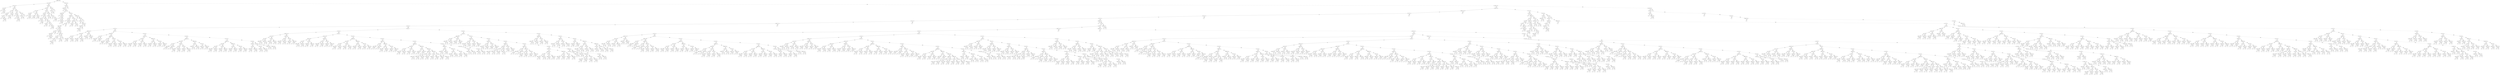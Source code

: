 digraph {
0 [label="seedx' <= -0.5"];
1 [label="turn' <= 0.5"];
2 [label="dy' <= 1.5"];
3 [label="dy' <= 0.5"];
4 [label="5"];
3 -> 4 [label="True"];
5 [label="dx' <= 0.5"];
6 [label="5"];
5 -> 6 [label="True"];
7 [label="3"];
5 -> 7 [style="dashed", label="False"];
3 -> 5 [style="dashed", label="False"];
2 -> 3 [label="True"];
8 [label="dx' <= 1.5"];
9 [label="dx' <= 0.5"];
10 [label="dy' <= 4.5"];
11 [label="dy' <= 2.5"];
12 [label="5"];
11 -> 12 [label="True"];
13 [label="start' <= 0.5"];
14 [label="5"];
13 -> 14 [label="True"];
15 [label="1"];
13 -> 15 [style="dashed", label="False"];
11 -> 13 [style="dashed", label="False"];
10 -> 11 [label="True"];
16 [label="3"];
10 -> 16 [style="dashed", label="False"];
9 -> 10 [label="True"];
17 [label="dy' <= 3.5"];
18 [label="dy' <= 2.5"];
19 [label="5"];
18 -> 19 [label="True"];
20 [label="2"];
18 -> 20 [style="dashed", label="False"];
17 -> 18 [label="True"];
21 [label="5"];
17 -> 21 [style="dashed", label="False"];
9 -> 17 [style="dashed", label="False"];
8 -> 9 [label="True"];
22 [label="dy' <= 4.5"];
23 [label="dy' <= 2.5"];
24 [label="1"];
23 -> 24 [label="True"];
25 [label="dx' <= 2.5"];
26 [label="5"];
25 -> 26 [label="True"];
27 [label="dy' <= 3.5"];
28 [label="3"];
27 -> 28 [label="True"];
29 [label="5"];
27 -> 29 [style="dashed", label="False"];
25 -> 27 [style="dashed", label="False"];
23 -> 25 [style="dashed", label="False"];
22 -> 23 [label="True"];
30 [label="dy' <= 5.5"];
31 [label="dx' <= 3.5"];
32 [label="2"];
31 -> 32 [label="True"];
33 [label="1"];
31 -> 33 [style="dashed", label="False"];
30 -> 31 [label="True"];
34 [label="1"];
30 -> 34 [style="dashed", label="False"];
22 -> 30 [style="dashed", label="False"];
8 -> 22 [style="dashed", label="False"];
2 -> 8 [style="dashed", label="False"];
1 -> 2 [label="True"];
35 [label="dx' <= 3.5"];
36 [label="dx' <= 0.5"];
37 [label="dy' <= 2.5"];
38 [label="dy' <= 0.5"];
39 [label="5"];
38 -> 39 [label="True"];
40 [label="dy' <= 1.5"];
41 [label="3"];
40 -> 41 [label="True"];
42 [label="5"];
40 -> 42 [style="dashed", label="False"];
38 -> 40 [style="dashed", label="False"];
37 -> 38 [label="True"];
43 [label="dy' <= 4.5"];
44 [label="dy' <= 3.5"];
45 [label="1"];
44 -> 45 [label="True"];
46 [label="2"];
44 -> 46 [style="dashed", label="False"];
43 -> 44 [label="True"];
47 [label="dy' <= 5.5"];
48 [label="3"];
47 -> 48 [label="True"];
49 [label="5"];
47 -> 49 [style="dashed", label="False"];
43 -> 47 [style="dashed", label="False"];
37 -> 43 [style="dashed", label="False"];
36 -> 37 [label="True"];
50 [label="dy' <= 4.5"];
51 [label="dy' <= 0.5"];
52 [label="3"];
51 -> 52 [label="True"];
53 [label="dy' <= 1.5"];
54 [label="dx' <= 1.5"];
55 [label="3"];
54 -> 55 [label="True"];
56 [label="dx' <= 2.5"];
57 [label="4"];
56 -> 57 [label="True"];
58 [label="2"];
56 -> 58 [style="dashed", label="False"];
54 -> 56 [style="dashed", label="False"];
53 -> 54 [label="True"];
59 [label="dy' <= 2.5"];
60 [label="4"];
59 -> 60 [label="True"];
61 [label="dx' <= 1.5"];
62 [label="dy' <= 3.5"];
63 [label="3"];
62 -> 63 [label="True"];
64 [label="4"];
62 -> 64 [style="dashed", label="False"];
61 -> 62 [label="True"];
65 [label="dx' <= 2.5"];
66 [label="4"];
65 -> 66 [label="True"];
67 [label="dy' <= 3.5"];
68 [label="4"];
67 -> 68 [label="True"];
69 [label="3"];
67 -> 69 [style="dashed", label="False"];
65 -> 67 [style="dashed", label="False"];
61 -> 65 [style="dashed", label="False"];
59 -> 61 [style="dashed", label="False"];
53 -> 59 [style="dashed", label="False"];
51 -> 53 [style="dashed", label="False"];
50 -> 51 [label="True"];
70 [label="dy' <= 5.5"];
71 [label="dx' <= 2.5"];
72 [label="3"];
71 -> 72 [label="True"];
73 [label="1"];
71 -> 73 [style="dashed", label="False"];
70 -> 71 [label="True"];
74 [label="dx' <= 1.5"];
75 [label="2"];
74 -> 75 [label="True"];
76 [label="dx' <= 2.5"];
77 [label="1"];
76 -> 77 [label="True"];
78 [label="2"];
76 -> 78 [style="dashed", label="False"];
74 -> 76 [style="dashed", label="False"];
70 -> 74 [style="dashed", label="False"];
50 -> 70 [style="dashed", label="False"];
36 -> 50 [style="dashed", label="False"];
35 -> 36 [label="True"];
79 [label="dy' <= 3.5"];
80 [label="dx' <= 4.5"];
81 [label="2"];
80 -> 81 [label="True"];
82 [label="1"];
80 -> 82 [style="dashed", label="False"];
79 -> 80 [label="True"];
83 [label="1"];
79 -> 83 [style="dashed", label="False"];
35 -> 79 [style="dashed", label="False"];
1 -> 35 [style="dashed", label="False"];
0 -> 1 [label="True"];
84 [label="turn' <= 0.5"];
85 [label="dx' <= 3.5"];
86 [label="seedy' <= 1.5"];
87 [label="4"];
86 -> 87 [label="True"];
88 [label="dy' <= 1.5"];
89 [label="seedx' <= 4.5"];
90 [label="4"];
89 -> 90 [label="True"];
91 [label="dx' <= 2.5"];
92 [label="5"];
91 -> 92 [label="True"];
93 [label="dy' <= 0.5"];
94 [label="5"];
93 -> 94 [label="True"];
95 [label="seedy' <= 3.5"];
96 [label="4"];
95 -> 96 [label="True"];
97 [label="5"];
95 -> 97 [style="dashed", label="False"];
93 -> 95 [style="dashed", label="False"];
91 -> 93 [style="dashed", label="False"];
89 -> 91 [style="dashed", label="False"];
88 -> 89 [label="True"];
98 [label="dx' <= 2.5"];
99 [label="seedx' <= 4.5"];
100 [label="dy' <= 2.5"];
101 [label="4"];
100 -> 101 [label="True"];
102 [label="seedy' <= 5.5"];
103 [label="dy' <= 5.5"];
104 [label="seedy' <= 2.5"];
105 [label="5"];
104 -> 105 [label="True"];
106 [label="dy' <= 3.5"];
107 [label="dx' <= 1.5"];
108 [label="seedx' <= 2.5"];
109 [label="4"];
108 -> 109 [label="True"];
110 [label="seedy' <= 3.5"];
111 [label="5"];
110 -> 111 [label="True"];
112 [label="4"];
110 -> 112 [style="dashed", label="False"];
108 -> 110 [style="dashed", label="False"];
107 -> 108 [label="True"];
113 [label="4"];
107 -> 113 [style="dashed", label="False"];
106 -> 107 [label="True"];
114 [label="seedy' <= 3.5"];
115 [label="5"];
114 -> 115 [label="True"];
116 [label="seedy' <= 4.5"];
117 [label="dy' <= 4.5"];
118 [label="dx' <= 1.5"];
119 [label="seedx' <= 2.5"];
120 [label="4"];
119 -> 120 [label="True"];
121 [label="5"];
119 -> 121 [style="dashed", label="False"];
118 -> 119 [label="True"];
122 [label="4"];
118 -> 122 [style="dashed", label="False"];
117 -> 118 [label="True"];
123 [label="5"];
117 -> 123 [style="dashed", label="False"];
116 -> 117 [label="True"];
124 [label="dx' <= 1.5"];
125 [label="dy' <= 4.5"];
126 [label="5"];
125 -> 126 [label="True"];
127 [label="4"];
125 -> 127 [style="dashed", label="False"];
124 -> 125 [label="True"];
128 [label="4"];
124 -> 128 [style="dashed", label="False"];
116 -> 124 [style="dashed", label="False"];
114 -> 116 [style="dashed", label="False"];
106 -> 114 [style="dashed", label="False"];
104 -> 106 [style="dashed", label="False"];
103 -> 104 [label="True"];
129 [label="5"];
103 -> 129 [style="dashed", label="False"];
102 -> 103 [label="True"];
130 [label="4"];
102 -> 130 [style="dashed", label="False"];
100 -> 102 [style="dashed", label="False"];
99 -> 100 [label="True"];
131 [label="dy' <= 2.5"];
132 [label="seedy' <= 3.5"];
133 [label="dx' <= 0.5"];
134 [label="5"];
133 -> 134 [label="True"];
135 [label="4"];
133 -> 135 [style="dashed", label="False"];
132 -> 133 [label="True"];
136 [label="dx' <= 0.5"];
137 [label="4"];
136 -> 137 [label="True"];
138 [label="5"];
136 -> 138 [style="dashed", label="False"];
132 -> 136 [style="dashed", label="False"];
131 -> 132 [label="True"];
139 [label="4"];
131 -> 139 [style="dashed", label="False"];
99 -> 131 [style="dashed", label="False"];
98 -> 99 [label="True"];
140 [label="seedy' <= 3.5"];
141 [label="4"];
140 -> 141 [label="True"];
142 [label="dy' <= 4.5"];
143 [label="dy' <= 3.5"];
144 [label="4"];
143 -> 144 [label="True"];
145 [label="seedx' <= 5.5"];
146 [label="seedx' <= 4.5"];
147 [label="seedy' <= 4.5"];
148 [label="4"];
147 -> 148 [label="True"];
149 [label="5"];
147 -> 149 [style="dashed", label="False"];
146 -> 147 [label="True"];
150 [label="5"];
146 -> 150 [style="dashed", label="False"];
145 -> 146 [label="True"];
151 [label="4"];
145 -> 151 [style="dashed", label="False"];
143 -> 145 [style="dashed", label="False"];
142 -> 143 [label="True"];
152 [label="4"];
142 -> 152 [style="dashed", label="False"];
140 -> 142 [style="dashed", label="False"];
98 -> 140 [style="dashed", label="False"];
88 -> 98 [style="dashed", label="False"];
86 -> 88 [style="dashed", label="False"];
85 -> 86 [label="True"];
153 [label="4"];
85 -> 153 [style="dashed", label="False"];
84 -> 85 [label="True"];
154 [label="seedy' <= 4.5"];
155 [label="seedy' <= 2.5"];
156 [label="amdone' <= 0.5"];
157 [label="dy' <= 2.5"];
158 [label="dx' <= 4.5"];
159 [label="dx' <= 1.5"];
160 [label="dy' <= 1.5"];
161 [label="seedy' <= 1.5"];
162 [label="dx <= 0.5"];
163 [label="dy <= 0.5"];
164 [label="seedx <= 2.5"];
165 [label="turn <= 0.5"];
166 [label="dy' <= 0.5"];
167 [label="seedy' <= 0.5"];
168 [label="0"];
167 -> 168 [label="True"];
169 [label="4"];
167 -> 169 [style="dashed", label="False"];
166 -> 167 [label="True"];
170 [label="seedy' <= 0.5"];
171 [label="4"];
170 -> 171 [label="True"];
172 [label="0"];
170 -> 172 [style="dashed", label="False"];
166 -> 170 [style="dashed", label="False"];
165 -> 166 [label="True"];
173 [label="dy' <= 0.5"];
174 [label="seedy' <= 0.5"];
175 [label="0"];
174 -> 175 [label="True"];
176 [label="4"];
174 -> 176 [style="dashed", label="False"];
173 -> 174 [label="True"];
177 [label="seedy' <= 0.5"];
178 [label="4"];
177 -> 178 [label="True"];
179 [label="0"];
177 -> 179 [style="dashed", label="False"];
173 -> 177 [style="dashed", label="False"];
165 -> 173 [style="dashed", label="False"];
164 -> 165 [label="True"];
180 [label="dy' <= 0.5"];
181 [label="seedy' <= 0.5"];
182 [label="0"];
181 -> 182 [label="True"];
183 [label="4"];
181 -> 183 [style="dashed", label="False"];
180 -> 181 [label="True"];
184 [label="seedy' <= 0.5"];
185 [label="4"];
184 -> 185 [label="True"];
186 [label="0"];
184 -> 186 [style="dashed", label="False"];
180 -> 184 [style="dashed", label="False"];
164 -> 180 [style="dashed", label="False"];
163 -> 164 [label="True"];
187 [label="dy <= 1.5"];
188 [label="seedx <= 2.0"];
189 [label="dy' <= 0.5"];
190 [label="seedy' <= 0.5"];
191 [label="0"];
190 -> 191 [label="True"];
192 [label="4"];
190 -> 192 [style="dashed", label="False"];
189 -> 190 [label="True"];
193 [label="seedy' <= 0.5"];
194 [label="4"];
193 -> 194 [label="True"];
195 [label="0"];
193 -> 195 [style="dashed", label="False"];
189 -> 193 [style="dashed", label="False"];
188 -> 189 [label="True"];
196 [label="seedx <= 5.5"];
197 [label="dy' <= 0.5"];
198 [label="seedy' <= 0.5"];
199 [label="0"];
198 -> 199 [label="True"];
200 [label="4"];
198 -> 200 [style="dashed", label="False"];
197 -> 198 [label="True"];
201 [label="seedy' <= 0.5"];
202 [label="4"];
201 -> 202 [label="True"];
203 [label="0"];
201 -> 203 [style="dashed", label="False"];
197 -> 201 [style="dashed", label="False"];
196 -> 197 [label="True"];
204 [label="turn <= 0.5"];
205 [label="dy' <= 0.5"];
206 [label="seedy' <= 0.5"];
207 [label="0"];
206 -> 207 [label="True"];
208 [label="4"];
206 -> 208 [style="dashed", label="False"];
205 -> 206 [label="True"];
209 [label="seedy' <= 0.5"];
210 [label="4"];
209 -> 210 [label="True"];
211 [label="0"];
209 -> 211 [style="dashed", label="False"];
205 -> 209 [style="dashed", label="False"];
204 -> 205 [label="True"];
212 [label="dy' <= 0.5"];
213 [label="seedy' <= 0.5"];
214 [label="0"];
213 -> 214 [label="True"];
215 [label="4"];
213 -> 215 [style="dashed", label="False"];
212 -> 213 [label="True"];
216 [label="seedy' <= 0.5"];
217 [label="4"];
216 -> 217 [label="True"];
218 [label="0"];
216 -> 218 [style="dashed", label="False"];
212 -> 216 [style="dashed", label="False"];
204 -> 212 [style="dashed", label="False"];
196 -> 204 [style="dashed", label="False"];
188 -> 196 [style="dashed", label="False"];
187 -> 188 [label="True"];
219 [label="dy <= 2.5"];
220 [label="seedx <= 2.0"];
221 [label="turn <= 0.5"];
222 [label="dy' <= 0.5"];
223 [label="seedy' <= 0.5"];
224 [label="0"];
223 -> 224 [label="True"];
225 [label="4"];
223 -> 225 [style="dashed", label="False"];
222 -> 223 [label="True"];
226 [label="seedy' <= 0.5"];
227 [label="4"];
226 -> 227 [label="True"];
228 [label="0"];
226 -> 228 [style="dashed", label="False"];
222 -> 226 [style="dashed", label="False"];
221 -> 222 [label="True"];
229 [label="dy' <= 0.5"];
230 [label="seedy' <= 0.5"];
231 [label="0"];
230 -> 231 [label="True"];
232 [label="4"];
230 -> 232 [style="dashed", label="False"];
229 -> 230 [label="True"];
233 [label="seedy' <= 0.5"];
234 [label="4"];
233 -> 234 [label="True"];
235 [label="0"];
233 -> 235 [style="dashed", label="False"];
229 -> 233 [style="dashed", label="False"];
221 -> 229 [style="dashed", label="False"];
220 -> 221 [label="True"];
236 [label="seedx <= 5.5"];
237 [label="dy' <= 0.5"];
238 [label="seedy' <= 0.5"];
239 [label="0"];
238 -> 239 [label="True"];
240 [label="4"];
238 -> 240 [style="dashed", label="False"];
237 -> 238 [label="True"];
241 [label="seedy' <= 0.5"];
242 [label="4"];
241 -> 242 [label="True"];
243 [label="0"];
241 -> 243 [style="dashed", label="False"];
237 -> 241 [style="dashed", label="False"];
236 -> 237 [label="True"];
244 [label="dy' <= 0.5"];
245 [label="seedy' <= 0.5"];
246 [label="0"];
245 -> 246 [label="True"];
247 [label="4"];
245 -> 247 [style="dashed", label="False"];
244 -> 245 [label="True"];
248 [label="seedy' <= 0.5"];
249 [label="4"];
248 -> 249 [label="True"];
250 [label="0"];
248 -> 250 [style="dashed", label="False"];
244 -> 248 [style="dashed", label="False"];
236 -> 244 [style="dashed", label="False"];
220 -> 236 [style="dashed", label="False"];
219 -> 220 [label="True"];
251 [label="dy <= 3.5"];
252 [label="seedx <= 1.0"];
253 [label="start <= 0.5"];
254 [label="dy' <= 0.5"];
255 [label="seedy' <= 0.5"];
256 [label="0"];
255 -> 256 [label="True"];
257 [label="4"];
255 -> 257 [style="dashed", label="False"];
254 -> 255 [label="True"];
258 [label="seedy' <= 0.5"];
259 [label="4"];
258 -> 259 [label="True"];
260 [label="0"];
258 -> 260 [style="dashed", label="False"];
254 -> 258 [style="dashed", label="False"];
253 -> 254 [label="True"];
261 [label="turn <= 0.5"];
262 [label="dy' <= 0.5"];
263 [label="seedy' <= 0.5"];
264 [label="0"];
263 -> 264 [label="True"];
265 [label="4"];
263 -> 265 [style="dashed", label="False"];
262 -> 263 [label="True"];
266 [label="seedy' <= 0.5"];
267 [label="4"];
266 -> 267 [label="True"];
268 [label="0"];
266 -> 268 [style="dashed", label="False"];
262 -> 266 [style="dashed", label="False"];
261 -> 262 [label="True"];
269 [label="dy' <= 0.5"];
270 [label="seedy' <= 0.5"];
271 [label="0"];
270 -> 271 [label="True"];
272 [label="4"];
270 -> 272 [style="dashed", label="False"];
269 -> 270 [label="True"];
273 [label="seedy' <= 0.5"];
274 [label="4"];
273 -> 274 [label="True"];
275 [label="0"];
273 -> 275 [style="dashed", label="False"];
269 -> 273 [style="dashed", label="False"];
261 -> 269 [style="dashed", label="False"];
253 -> 261 [style="dashed", label="False"];
252 -> 253 [label="True"];
276 [label="seedx <= 3.5"];
277 [label="dy' <= 0.5"];
278 [label="seedy' <= 0.5"];
279 [label="0"];
278 -> 279 [label="True"];
280 [label="4"];
278 -> 280 [style="dashed", label="False"];
277 -> 278 [label="True"];
281 [label="seedy' <= 0.5"];
282 [label="4"];
281 -> 282 [label="True"];
283 [label="0"];
281 -> 283 [style="dashed", label="False"];
277 -> 281 [style="dashed", label="False"];
276 -> 277 [label="True"];
284 [label="dy' <= 0.5"];
285 [label="seedy' <= 0.5"];
286 [label="0"];
285 -> 286 [label="True"];
287 [label="4"];
285 -> 287 [style="dashed", label="False"];
284 -> 285 [label="True"];
288 [label="seedy' <= 0.5"];
289 [label="4"];
288 -> 289 [label="True"];
290 [label="0"];
288 -> 290 [style="dashed", label="False"];
284 -> 288 [style="dashed", label="False"];
276 -> 284 [style="dashed", label="False"];
252 -> 276 [style="dashed", label="False"];
251 -> 252 [label="True"];
291 [label="dy <= 4.5"];
292 [label="seedx <= 1.0"];
293 [label="turn <= 0.5"];
294 [label="dy' <= 0.5"];
295 [label="seedy' <= 0.5"];
296 [label="0"];
295 -> 296 [label="True"];
297 [label="4"];
295 -> 297 [style="dashed", label="False"];
294 -> 295 [label="True"];
298 [label="seedy' <= 0.5"];
299 [label="4"];
298 -> 299 [label="True"];
300 [label="0"];
298 -> 300 [style="dashed", label="False"];
294 -> 298 [style="dashed", label="False"];
293 -> 294 [label="True"];
301 [label="dy' <= 0.5"];
302 [label="seedy' <= 0.5"];
303 [label="0"];
302 -> 303 [label="True"];
304 [label="4"];
302 -> 304 [style="dashed", label="False"];
301 -> 302 [label="True"];
305 [label="seedy' <= 0.5"];
306 [label="4"];
305 -> 306 [label="True"];
307 [label="0"];
305 -> 307 [style="dashed", label="False"];
301 -> 305 [style="dashed", label="False"];
293 -> 301 [style="dashed", label="False"];
292 -> 293 [label="True"];
308 [label="seedx <= 3.5"];
309 [label="dy' <= 0.5"];
310 [label="seedy' <= 0.5"];
311 [label="0"];
310 -> 311 [label="True"];
312 [label="4"];
310 -> 312 [style="dashed", label="False"];
309 -> 310 [label="True"];
313 [label="seedy' <= 0.5"];
314 [label="4"];
313 -> 314 [label="True"];
315 [label="0"];
313 -> 315 [style="dashed", label="False"];
309 -> 313 [style="dashed", label="False"];
308 -> 309 [label="True"];
316 [label="dy' <= 0.5"];
317 [label="seedy' <= 0.5"];
318 [label="0"];
317 -> 318 [label="True"];
319 [label="4"];
317 -> 319 [style="dashed", label="False"];
316 -> 317 [label="True"];
320 [label="seedy' <= 0.5"];
321 [label="4"];
320 -> 321 [label="True"];
322 [label="0"];
320 -> 322 [style="dashed", label="False"];
316 -> 320 [style="dashed", label="False"];
308 -> 316 [style="dashed", label="False"];
292 -> 308 [style="dashed", label="False"];
291 -> 292 [label="True"];
323 [label="dy <= 5.5"];
324 [label="turn <= 0.5"];
325 [label="dy' <= 0.5"];
326 [label="seedy' <= 0.5"];
327 [label="0"];
326 -> 327 [label="True"];
328 [label="4"];
326 -> 328 [style="dashed", label="False"];
325 -> 326 [label="True"];
329 [label="seedy' <= 0.5"];
330 [label="4"];
329 -> 330 [label="True"];
331 [label="0"];
329 -> 331 [style="dashed", label="False"];
325 -> 329 [style="dashed", label="False"];
324 -> 325 [label="True"];
332 [label="dy' <= 0.5"];
333 [label="seedy' <= 0.5"];
334 [label="0"];
333 -> 334 [label="True"];
335 [label="4"];
333 -> 335 [style="dashed", label="False"];
332 -> 333 [label="True"];
336 [label="seedy' <= 0.5"];
337 [label="4"];
336 -> 337 [label="True"];
338 [label="0"];
336 -> 338 [style="dashed", label="False"];
332 -> 336 [style="dashed", label="False"];
324 -> 332 [style="dashed", label="False"];
323 -> 324 [label="True"];
339 [label="dy' <= 0.5"];
340 [label="seedy' <= 0.5"];
341 [label="0"];
340 -> 341 [label="True"];
342 [label="4"];
340 -> 342 [style="dashed", label="False"];
339 -> 340 [label="True"];
343 [label="seedy' <= 0.5"];
344 [label="4"];
343 -> 344 [label="True"];
345 [label="0"];
343 -> 345 [style="dashed", label="False"];
339 -> 343 [style="dashed", label="False"];
323 -> 339 [style="dashed", label="False"];
291 -> 323 [style="dashed", label="False"];
251 -> 291 [style="dashed", label="False"];
219 -> 251 [style="dashed", label="False"];
187 -> 219 [style="dashed", label="False"];
163 -> 187 [style="dashed", label="False"];
162 -> 163 [label="True"];
346 [label="dx <= 1.5"];
347 [label="dy <= 0.5"];
348 [label="seedx <= 2.0"];
349 [label="turn <= 0.5"];
350 [label="dy' <= 0.5"];
351 [label="seedy' <= 0.5"];
352 [label="0"];
351 -> 352 [label="True"];
353 [label="4"];
351 -> 353 [style="dashed", label="False"];
350 -> 351 [label="True"];
354 [label="seedy' <= 0.5"];
355 [label="4"];
354 -> 355 [label="True"];
356 [label="0"];
354 -> 356 [style="dashed", label="False"];
350 -> 354 [style="dashed", label="False"];
349 -> 350 [label="True"];
357 [label="dy' <= 0.5"];
358 [label="seedy' <= 0.5"];
359 [label="0"];
358 -> 359 [label="True"];
360 [label="4"];
358 -> 360 [style="dashed", label="False"];
357 -> 358 [label="True"];
361 [label="seedy' <= 0.5"];
362 [label="4"];
361 -> 362 [label="True"];
363 [label="0"];
361 -> 363 [style="dashed", label="False"];
357 -> 361 [style="dashed", label="False"];
349 -> 357 [style="dashed", label="False"];
348 -> 349 [label="True"];
364 [label="seedx <= 5.5"];
365 [label="dy' <= 0.5"];
366 [label="seedy' <= 0.5"];
367 [label="0"];
366 -> 367 [label="True"];
368 [label="4"];
366 -> 368 [style="dashed", label="False"];
365 -> 366 [label="True"];
369 [label="seedy' <= 0.5"];
370 [label="4"];
369 -> 370 [label="True"];
371 [label="0"];
369 -> 371 [style="dashed", label="False"];
365 -> 369 [style="dashed", label="False"];
364 -> 365 [label="True"];
372 [label="dy' <= 0.5"];
373 [label="seedy' <= 0.5"];
374 [label="0"];
373 -> 374 [label="True"];
375 [label="4"];
373 -> 375 [style="dashed", label="False"];
372 -> 373 [label="True"];
376 [label="seedy' <= 0.5"];
377 [label="4"];
376 -> 377 [label="True"];
378 [label="0"];
376 -> 378 [style="dashed", label="False"];
372 -> 376 [style="dashed", label="False"];
364 -> 372 [style="dashed", label="False"];
348 -> 364 [style="dashed", label="False"];
347 -> 348 [label="True"];
379 [label="dy <= 1.5"];
380 [label="seedx <= 5.5"];
381 [label="seedy <= 3.5"];
382 [label="dy' <= 0.5"];
383 [label="seedy' <= 0.5"];
384 [label="0"];
383 -> 384 [label="True"];
385 [label="4"];
383 -> 385 [style="dashed", label="False"];
382 -> 383 [label="True"];
386 [label="seedy' <= 0.5"];
387 [label="4"];
386 -> 387 [label="True"];
388 [label="0"];
386 -> 388 [style="dashed", label="False"];
382 -> 386 [style="dashed", label="False"];
381 -> 382 [label="True"];
389 [label="dy' <= 0.5"];
390 [label="seedy' <= 0.5"];
391 [label="0"];
390 -> 391 [label="True"];
392 [label="4"];
390 -> 392 [style="dashed", label="False"];
389 -> 390 [label="True"];
393 [label="seedy' <= 0.5"];
394 [label="4"];
393 -> 394 [label="True"];
395 [label="0"];
393 -> 395 [style="dashed", label="False"];
389 -> 393 [style="dashed", label="False"];
381 -> 389 [style="dashed", label="False"];
380 -> 381 [label="True"];
396 [label="seedy <= 3.5"];
397 [label="dy' <= 0.5"];
398 [label="seedy' <= 0.5"];
399 [label="0"];
398 -> 399 [label="True"];
400 [label="4"];
398 -> 400 [style="dashed", label="False"];
397 -> 398 [label="True"];
401 [label="seedy' <= 0.5"];
402 [label="4"];
401 -> 402 [label="True"];
403 [label="0"];
401 -> 403 [style="dashed", label="False"];
397 -> 401 [style="dashed", label="False"];
396 -> 397 [label="True"];
404 [label="dy' <= 0.5"];
405 [label="seedy' <= 0.5"];
406 [label="0"];
405 -> 406 [label="True"];
407 [label="4"];
405 -> 407 [style="dashed", label="False"];
404 -> 405 [label="True"];
408 [label="seedy' <= 0.5"];
409 [label="4"];
408 -> 409 [label="True"];
410 [label="0"];
408 -> 410 [style="dashed", label="False"];
404 -> 408 [style="dashed", label="False"];
396 -> 404 [style="dashed", label="False"];
380 -> 396 [style="dashed", label="False"];
379 -> 380 [label="True"];
411 [label="dy <= 2.5"];
412 [label="seedx <= 2.0"];
413 [label="turn <= 0.5"];
414 [label="dy' <= 0.5"];
415 [label="seedy' <= 0.5"];
416 [label="0"];
415 -> 416 [label="True"];
417 [label="4"];
415 -> 417 [style="dashed", label="False"];
414 -> 415 [label="True"];
418 [label="seedy' <= 0.5"];
419 [label="4"];
418 -> 419 [label="True"];
420 [label="0"];
418 -> 420 [style="dashed", label="False"];
414 -> 418 [style="dashed", label="False"];
413 -> 414 [label="True"];
421 [label="dy' <= 0.5"];
422 [label="seedy' <= 0.5"];
423 [label="0"];
422 -> 423 [label="True"];
424 [label="4"];
422 -> 424 [style="dashed", label="False"];
421 -> 422 [label="True"];
425 [label="seedy' <= 0.5"];
426 [label="4"];
425 -> 426 [label="True"];
427 [label="0"];
425 -> 427 [style="dashed", label="False"];
421 -> 425 [style="dashed", label="False"];
413 -> 421 [style="dashed", label="False"];
412 -> 413 [label="True"];
428 [label="seedx <= 5.5"];
429 [label="dy' <= 0.5"];
430 [label="seedy' <= 0.5"];
431 [label="0"];
430 -> 431 [label="True"];
432 [label="4"];
430 -> 432 [style="dashed", label="False"];
429 -> 430 [label="True"];
433 [label="seedy' <= 0.5"];
434 [label="4"];
433 -> 434 [label="True"];
435 [label="0"];
433 -> 435 [style="dashed", label="False"];
429 -> 433 [style="dashed", label="False"];
428 -> 429 [label="True"];
436 [label="dy' <= 0.5"];
437 [label="seedy' <= 0.5"];
438 [label="0"];
437 -> 438 [label="True"];
439 [label="4"];
437 -> 439 [style="dashed", label="False"];
436 -> 437 [label="True"];
440 [label="seedy' <= 0.5"];
441 [label="4"];
440 -> 441 [label="True"];
442 [label="0"];
440 -> 442 [style="dashed", label="False"];
436 -> 440 [style="dashed", label="False"];
428 -> 436 [style="dashed", label="False"];
412 -> 428 [style="dashed", label="False"];
411 -> 412 [label="True"];
443 [label="dy <= 3.5"];
444 [label="seedx <= 1.0"];
445 [label="dy' <= 0.5"];
446 [label="seedy' <= 0.5"];
447 [label="0"];
446 -> 447 [label="True"];
448 [label="4"];
446 -> 448 [style="dashed", label="False"];
445 -> 446 [label="True"];
449 [label="seedy' <= 0.5"];
450 [label="4"];
449 -> 450 [label="True"];
451 [label="0"];
449 -> 451 [style="dashed", label="False"];
445 -> 449 [style="dashed", label="False"];
444 -> 445 [label="True"];
452 [label="seedx <= 3.5"];
453 [label="dy' <= 0.5"];
454 [label="seedy' <= 0.5"];
455 [label="0"];
454 -> 455 [label="True"];
456 [label="4"];
454 -> 456 [style="dashed", label="False"];
453 -> 454 [label="True"];
457 [label="seedy' <= 0.5"];
458 [label="4"];
457 -> 458 [label="True"];
459 [label="0"];
457 -> 459 [style="dashed", label="False"];
453 -> 457 [style="dashed", label="False"];
452 -> 453 [label="True"];
460 [label="dy' <= 0.5"];
461 [label="seedy' <= 0.5"];
462 [label="0"];
461 -> 462 [label="True"];
463 [label="4"];
461 -> 463 [style="dashed", label="False"];
460 -> 461 [label="True"];
464 [label="seedy' <= 0.5"];
465 [label="4"];
464 -> 465 [label="True"];
466 [label="0"];
464 -> 466 [style="dashed", label="False"];
460 -> 464 [style="dashed", label="False"];
452 -> 460 [style="dashed", label="False"];
444 -> 452 [style="dashed", label="False"];
443 -> 444 [label="True"];
467 [label="dy <= 4.5"];
468 [label="seedx <= 0.5"];
469 [label="turn <= 0.5"];
470 [label="dy' <= 0.5"];
471 [label="seedy' <= 0.5"];
472 [label="0"];
471 -> 472 [label="True"];
473 [label="4"];
471 -> 473 [style="dashed", label="False"];
470 -> 471 [label="True"];
474 [label="seedy' <= 0.5"];
475 [label="4"];
474 -> 475 [label="True"];
476 [label="0"];
474 -> 476 [style="dashed", label="False"];
470 -> 474 [style="dashed", label="False"];
469 -> 470 [label="True"];
477 [label="dy' <= 0.5"];
478 [label="seedy' <= 0.5"];
479 [label="0"];
478 -> 479 [label="True"];
480 [label="4"];
478 -> 480 [style="dashed", label="False"];
477 -> 478 [label="True"];
481 [label="seedy' <= 0.5"];
482 [label="4"];
481 -> 482 [label="True"];
483 [label="0"];
481 -> 483 [style="dashed", label="False"];
477 -> 481 [style="dashed", label="False"];
469 -> 477 [style="dashed", label="False"];
468 -> 469 [label="True"];
484 [label="seedx <= 2.5"];
485 [label="dy' <= 0.5"];
486 [label="seedy' <= 0.5"];
487 [label="0"];
486 -> 487 [label="True"];
488 [label="4"];
486 -> 488 [style="dashed", label="False"];
485 -> 486 [label="True"];
489 [label="seedy' <= 0.5"];
490 [label="4"];
489 -> 490 [label="True"];
491 [label="0"];
489 -> 491 [style="dashed", label="False"];
485 -> 489 [style="dashed", label="False"];
484 -> 485 [label="True"];
492 [label="seedx <= 3.5"];
493 [label="seedy <= 3.5"];
494 [label="dy' <= 0.5"];
495 [label="seedy' <= 0.5"];
496 [label="0"];
495 -> 496 [label="True"];
497 [label="4"];
495 -> 497 [style="dashed", label="False"];
494 -> 495 [label="True"];
498 [label="seedy' <= 0.5"];
499 [label="4"];
498 -> 499 [label="True"];
500 [label="0"];
498 -> 500 [style="dashed", label="False"];
494 -> 498 [style="dashed", label="False"];
493 -> 494 [label="True"];
501 [label="dy' <= 0.5"];
502 [label="seedy' <= 0.5"];
503 [label="0"];
502 -> 503 [label="True"];
504 [label="4"];
502 -> 504 [style="dashed", label="False"];
501 -> 502 [label="True"];
505 [label="seedy' <= 0.5"];
506 [label="4"];
505 -> 506 [label="True"];
507 [label="0"];
505 -> 507 [style="dashed", label="False"];
501 -> 505 [style="dashed", label="False"];
493 -> 501 [style="dashed", label="False"];
492 -> 493 [label="True"];
508 [label="seedy <= 3.5"];
509 [label="dy' <= 0.5"];
510 [label="seedy' <= 0.5"];
511 [label="0"];
510 -> 511 [label="True"];
512 [label="4"];
510 -> 512 [style="dashed", label="False"];
509 -> 510 [label="True"];
513 [label="seedy' <= 0.5"];
514 [label="4"];
513 -> 514 [label="True"];
515 [label="0"];
513 -> 515 [style="dashed", label="False"];
509 -> 513 [style="dashed", label="False"];
508 -> 509 [label="True"];
516 [label="dy' <= 0.5"];
517 [label="seedy' <= 0.5"];
518 [label="0"];
517 -> 518 [label="True"];
519 [label="4"];
517 -> 519 [style="dashed", label="False"];
516 -> 517 [label="True"];
520 [label="seedy' <= 0.5"];
521 [label="4"];
520 -> 521 [label="True"];
522 [label="0"];
520 -> 522 [style="dashed", label="False"];
516 -> 520 [style="dashed", label="False"];
508 -> 516 [style="dashed", label="False"];
492 -> 508 [style="dashed", label="False"];
484 -> 492 [style="dashed", label="False"];
468 -> 484 [style="dashed", label="False"];
467 -> 468 [label="True"];
523 [label="dy <= 5.5"];
524 [label="seedx <= 1.0"];
525 [label="dy' <= 0.5"];
526 [label="seedy' <= 0.5"];
527 [label="0"];
526 -> 527 [label="True"];
528 [label="4"];
526 -> 528 [style="dashed", label="False"];
525 -> 526 [label="True"];
529 [label="seedy' <= 0.5"];
530 [label="4"];
529 -> 530 [label="True"];
531 [label="0"];
529 -> 531 [style="dashed", label="False"];
525 -> 529 [style="dashed", label="False"];
524 -> 525 [label="True"];
532 [label="seedx <= 3.5"];
533 [label="dy' <= 0.5"];
534 [label="seedy' <= 0.5"];
535 [label="0"];
534 -> 535 [label="True"];
536 [label="4"];
534 -> 536 [style="dashed", label="False"];
533 -> 534 [label="True"];
537 [label="seedy' <= 0.5"];
538 [label="4"];
537 -> 538 [label="True"];
539 [label="0"];
537 -> 539 [style="dashed", label="False"];
533 -> 537 [style="dashed", label="False"];
532 -> 533 [label="True"];
540 [label="dy' <= 0.5"];
541 [label="seedy' <= 0.5"];
542 [label="0"];
541 -> 542 [label="True"];
543 [label="4"];
541 -> 543 [style="dashed", label="False"];
540 -> 541 [label="True"];
544 [label="seedy' <= 0.5"];
545 [label="4"];
544 -> 545 [label="True"];
546 [label="0"];
544 -> 546 [style="dashed", label="False"];
540 -> 544 [style="dashed", label="False"];
532 -> 540 [style="dashed", label="False"];
524 -> 532 [style="dashed", label="False"];
523 -> 524 [label="True"];
547 [label="turn <= 0.5"];
548 [label="dy' <= 0.5"];
549 [label="seedy' <= 0.5"];
550 [label="0"];
549 -> 550 [label="True"];
551 [label="4"];
549 -> 551 [style="dashed", label="False"];
548 -> 549 [label="True"];
552 [label="seedy' <= 0.5"];
553 [label="4"];
552 -> 553 [label="True"];
554 [label="0"];
552 -> 554 [style="dashed", label="False"];
548 -> 552 [style="dashed", label="False"];
547 -> 548 [label="True"];
555 [label="dy' <= 0.5"];
556 [label="seedy' <= 0.5"];
557 [label="0"];
556 -> 557 [label="True"];
558 [label="4"];
556 -> 558 [style="dashed", label="False"];
555 -> 556 [label="True"];
559 [label="seedy' <= 0.5"];
560 [label="4"];
559 -> 560 [label="True"];
561 [label="0"];
559 -> 561 [style="dashed", label="False"];
555 -> 559 [style="dashed", label="False"];
547 -> 555 [style="dashed", label="False"];
523 -> 547 [style="dashed", label="False"];
467 -> 523 [style="dashed", label="False"];
443 -> 467 [style="dashed", label="False"];
411 -> 443 [style="dashed", label="False"];
379 -> 411 [style="dashed", label="False"];
347 -> 379 [style="dashed", label="False"];
346 -> 347 [label="True"];
562 [label="dx <= 2.5"];
563 [label="dy <= 0.5"];
564 [label="seedx <= 2.5"];
565 [label="dy' <= 0.5"];
566 [label="seedy' <= 0.5"];
567 [label="0"];
566 -> 567 [label="True"];
568 [label="4"];
566 -> 568 [style="dashed", label="False"];
565 -> 566 [label="True"];
569 [label="seedy' <= 0.5"];
570 [label="4"];
569 -> 570 [label="True"];
571 [label="0"];
569 -> 571 [style="dashed", label="False"];
565 -> 569 [style="dashed", label="False"];
564 -> 565 [label="True"];
572 [label="dy' <= 0.5"];
573 [label="seedy' <= 0.5"];
574 [label="0"];
573 -> 574 [label="True"];
575 [label="4"];
573 -> 575 [style="dashed", label="False"];
572 -> 573 [label="True"];
576 [label="seedy' <= 0.5"];
577 [label="4"];
576 -> 577 [label="True"];
578 [label="0"];
576 -> 578 [style="dashed", label="False"];
572 -> 576 [style="dashed", label="False"];
564 -> 572 [style="dashed", label="False"];
563 -> 564 [label="True"];
579 [label="dy <= 1.5"];
580 [label="seedy <= 3.5"];
581 [label="dy' <= 0.5"];
582 [label="seedy' <= 0.5"];
583 [label="0"];
582 -> 583 [label="True"];
584 [label="4"];
582 -> 584 [style="dashed", label="False"];
581 -> 582 [label="True"];
585 [label="seedy' <= 0.5"];
586 [label="4"];
585 -> 586 [label="True"];
587 [label="0"];
585 -> 587 [style="dashed", label="False"];
581 -> 585 [style="dashed", label="False"];
580 -> 581 [label="True"];
588 [label="dy' <= 0.5"];
589 [label="seedy' <= 0.5"];
590 [label="0"];
589 -> 590 [label="True"];
591 [label="4"];
589 -> 591 [style="dashed", label="False"];
588 -> 589 [label="True"];
592 [label="seedy' <= 0.5"];
593 [label="4"];
592 -> 593 [label="True"];
594 [label="0"];
592 -> 594 [style="dashed", label="False"];
588 -> 592 [style="dashed", label="False"];
580 -> 588 [style="dashed", label="False"];
579 -> 580 [label="True"];
595 [label="dy <= 2.5"];
596 [label="seedx <= 2.5"];
597 [label="dy' <= 0.5"];
598 [label="seedy' <= 0.5"];
599 [label="0"];
598 -> 599 [label="True"];
600 [label="4"];
598 -> 600 [style="dashed", label="False"];
597 -> 598 [label="True"];
601 [label="seedy' <= 0.5"];
602 [label="4"];
601 -> 602 [label="True"];
603 [label="0"];
601 -> 603 [style="dashed", label="False"];
597 -> 601 [style="dashed", label="False"];
596 -> 597 [label="True"];
604 [label="dy' <= 0.5"];
605 [label="seedy' <= 0.5"];
606 [label="0"];
605 -> 606 [label="True"];
607 [label="4"];
605 -> 607 [style="dashed", label="False"];
604 -> 605 [label="True"];
608 [label="seedy' <= 0.5"];
609 [label="4"];
608 -> 609 [label="True"];
610 [label="0"];
608 -> 610 [style="dashed", label="False"];
604 -> 608 [style="dashed", label="False"];
596 -> 604 [style="dashed", label="False"];
595 -> 596 [label="True"];
611 [label="dy <= 3.5"];
612 [label="seedx <= 1.0"];
613 [label="turn <= 0.5"];
614 [label="dy' <= 0.5"];
615 [label="seedy' <= 0.5"];
616 [label="0"];
615 -> 616 [label="True"];
617 [label="4"];
615 -> 617 [style="dashed", label="False"];
614 -> 615 [label="True"];
618 [label="seedy' <= 0.5"];
619 [label="4"];
618 -> 619 [label="True"];
620 [label="0"];
618 -> 620 [style="dashed", label="False"];
614 -> 618 [style="dashed", label="False"];
613 -> 614 [label="True"];
621 [label="dy' <= 0.5"];
622 [label="seedy' <= 0.5"];
623 [label="0"];
622 -> 623 [label="True"];
624 [label="4"];
622 -> 624 [style="dashed", label="False"];
621 -> 622 [label="True"];
625 [label="seedy' <= 0.5"];
626 [label="4"];
625 -> 626 [label="True"];
627 [label="0"];
625 -> 627 [style="dashed", label="False"];
621 -> 625 [style="dashed", label="False"];
613 -> 621 [style="dashed", label="False"];
612 -> 613 [label="True"];
628 [label="dy' <= 0.5"];
629 [label="seedy' <= 0.5"];
630 [label="0"];
629 -> 630 [label="True"];
631 [label="4"];
629 -> 631 [style="dashed", label="False"];
628 -> 629 [label="True"];
632 [label="seedy' <= 0.5"];
633 [label="4"];
632 -> 633 [label="True"];
634 [label="0"];
632 -> 634 [style="dashed", label="False"];
628 -> 632 [style="dashed", label="False"];
612 -> 628 [style="dashed", label="False"];
611 -> 612 [label="True"];
635 [label="dy <= 4.5"];
636 [label="seedx <= 1.0"];
637 [label="dy' <= 0.5"];
638 [label="seedy' <= 0.5"];
639 [label="0"];
638 -> 639 [label="True"];
640 [label="4"];
638 -> 640 [style="dashed", label="False"];
637 -> 638 [label="True"];
641 [label="seedy' <= 0.5"];
642 [label="4"];
641 -> 642 [label="True"];
643 [label="0"];
641 -> 643 [style="dashed", label="False"];
637 -> 641 [style="dashed", label="False"];
636 -> 637 [label="True"];
644 [label="seedx <= 3.5"];
645 [label="dy' <= 0.5"];
646 [label="seedy' <= 0.5"];
647 [label="0"];
646 -> 647 [label="True"];
648 [label="4"];
646 -> 648 [style="dashed", label="False"];
645 -> 646 [label="True"];
649 [label="seedy' <= 0.5"];
650 [label="4"];
649 -> 650 [label="True"];
651 [label="0"];
649 -> 651 [style="dashed", label="False"];
645 -> 649 [style="dashed", label="False"];
644 -> 645 [label="True"];
652 [label="dy' <= 0.5"];
653 [label="seedy' <= 0.5"];
654 [label="0"];
653 -> 654 [label="True"];
655 [label="4"];
653 -> 655 [style="dashed", label="False"];
652 -> 653 [label="True"];
656 [label="seedy' <= 0.5"];
657 [label="4"];
656 -> 657 [label="True"];
658 [label="0"];
656 -> 658 [style="dashed", label="False"];
652 -> 656 [style="dashed", label="False"];
644 -> 652 [style="dashed", label="False"];
636 -> 644 [style="dashed", label="False"];
635 -> 636 [label="True"];
659 [label="dy <= 5.5"];
660 [label="seedx <= 3.5"];
661 [label="seedy <= 3.5"];
662 [label="dy' <= 0.5"];
663 [label="seedy' <= 0.5"];
664 [label="0"];
663 -> 664 [label="True"];
665 [label="4"];
663 -> 665 [style="dashed", label="False"];
662 -> 663 [label="True"];
666 [label="seedy' <= 0.5"];
667 [label="4"];
666 -> 667 [label="True"];
668 [label="0"];
666 -> 668 [style="dashed", label="False"];
662 -> 666 [style="dashed", label="False"];
661 -> 662 [label="True"];
669 [label="dy' <= 0.5"];
670 [label="seedy' <= 0.5"];
671 [label="0"];
670 -> 671 [label="True"];
672 [label="4"];
670 -> 672 [style="dashed", label="False"];
669 -> 670 [label="True"];
673 [label="seedy' <= 0.5"];
674 [label="4"];
673 -> 674 [label="True"];
675 [label="0"];
673 -> 675 [style="dashed", label="False"];
669 -> 673 [style="dashed", label="False"];
661 -> 669 [style="dashed", label="False"];
660 -> 661 [label="True"];
676 [label="seedy <= 3.5"];
677 [label="dy' <= 0.5"];
678 [label="seedy' <= 0.5"];
679 [label="0"];
678 -> 679 [label="True"];
680 [label="4"];
678 -> 680 [style="dashed", label="False"];
677 -> 678 [label="True"];
681 [label="seedy' <= 0.5"];
682 [label="4"];
681 -> 682 [label="True"];
683 [label="0"];
681 -> 683 [style="dashed", label="False"];
677 -> 681 [style="dashed", label="False"];
676 -> 677 [label="True"];
684 [label="dy' <= 0.5"];
685 [label="seedy' <= 0.5"];
686 [label="0"];
685 -> 686 [label="True"];
687 [label="4"];
685 -> 687 [style="dashed", label="False"];
684 -> 685 [label="True"];
688 [label="seedy' <= 0.5"];
689 [label="4"];
688 -> 689 [label="True"];
690 [label="0"];
688 -> 690 [style="dashed", label="False"];
684 -> 688 [style="dashed", label="False"];
676 -> 684 [style="dashed", label="False"];
660 -> 676 [style="dashed", label="False"];
659 -> 660 [label="True"];
691 [label="seedx <= 1.0"];
692 [label="dy' <= 0.5"];
693 [label="seedy' <= 0.5"];
694 [label="0"];
693 -> 694 [label="True"];
695 [label="4"];
693 -> 695 [style="dashed", label="False"];
692 -> 693 [label="True"];
696 [label="seedy' <= 0.5"];
697 [label="4"];
696 -> 697 [label="True"];
698 [label="0"];
696 -> 698 [style="dashed", label="False"];
692 -> 696 [style="dashed", label="False"];
691 -> 692 [label="True"];
699 [label="seedx <= 3.5"];
700 [label="seedy <= 4.5"];
701 [label="dy' <= 0.5"];
702 [label="seedy' <= 0.5"];
703 [label="0"];
702 -> 703 [label="True"];
704 [label="4"];
702 -> 704 [style="dashed", label="False"];
701 -> 702 [label="True"];
705 [label="seedy' <= 0.5"];
706 [label="4"];
705 -> 706 [label="True"];
707 [label="0"];
705 -> 707 [style="dashed", label="False"];
701 -> 705 [style="dashed", label="False"];
700 -> 701 [label="True"];
708 [label="dy' <= 0.5"];
709 [label="seedy' <= 0.5"];
710 [label="0"];
709 -> 710 [label="True"];
711 [label="4"];
709 -> 711 [style="dashed", label="False"];
708 -> 709 [label="True"];
712 [label="seedy' <= 0.5"];
713 [label="4"];
712 -> 713 [label="True"];
714 [label="0"];
712 -> 714 [style="dashed", label="False"];
708 -> 712 [style="dashed", label="False"];
700 -> 708 [style="dashed", label="False"];
699 -> 700 [label="True"];
715 [label="dy' <= 0.5"];
716 [label="seedy' <= 0.5"];
717 [label="0"];
716 -> 717 [label="True"];
718 [label="4"];
716 -> 718 [style="dashed", label="False"];
715 -> 716 [label="True"];
719 [label="seedy' <= 0.5"];
720 [label="4"];
719 -> 720 [label="True"];
721 [label="0"];
719 -> 721 [style="dashed", label="False"];
715 -> 719 [style="dashed", label="False"];
699 -> 715 [style="dashed", label="False"];
691 -> 699 [style="dashed", label="False"];
659 -> 691 [style="dashed", label="False"];
635 -> 659 [style="dashed", label="False"];
611 -> 635 [style="dashed", label="False"];
595 -> 611 [style="dashed", label="False"];
579 -> 595 [style="dashed", label="False"];
563 -> 579 [style="dashed", label="False"];
562 -> 563 [label="True"];
722 [label="dy <= 0.5"];
723 [label="seedy <= 3.5"];
724 [label="dy' <= 0.5"];
725 [label="seedy' <= 0.5"];
726 [label="0"];
725 -> 726 [label="True"];
727 [label="4"];
725 -> 727 [style="dashed", label="False"];
724 -> 725 [label="True"];
728 [label="seedy' <= 0.5"];
729 [label="4"];
728 -> 729 [label="True"];
730 [label="0"];
728 -> 730 [style="dashed", label="False"];
724 -> 728 [style="dashed", label="False"];
723 -> 724 [label="True"];
731 [label="dy' <= 0.5"];
732 [label="seedy' <= 0.5"];
733 [label="0"];
732 -> 733 [label="True"];
734 [label="4"];
732 -> 734 [style="dashed", label="False"];
731 -> 732 [label="True"];
735 [label="seedy' <= 0.5"];
736 [label="4"];
735 -> 736 [label="True"];
737 [label="0"];
735 -> 737 [style="dashed", label="False"];
731 -> 735 [style="dashed", label="False"];
723 -> 731 [style="dashed", label="False"];
722 -> 723 [label="True"];
738 [label="dy <= 2.0"];
739 [label="seedx <= 2.5"];
740 [label="dy' <= 0.5"];
741 [label="seedy' <= 0.5"];
742 [label="0"];
741 -> 742 [label="True"];
743 [label="4"];
741 -> 743 [style="dashed", label="False"];
740 -> 741 [label="True"];
744 [label="seedy' <= 0.5"];
745 [label="4"];
744 -> 745 [label="True"];
746 [label="0"];
744 -> 746 [style="dashed", label="False"];
740 -> 744 [style="dashed", label="False"];
739 -> 740 [label="True"];
747 [label="dy' <= 0.5"];
748 [label="seedy' <= 0.5"];
749 [label="0"];
748 -> 749 [label="True"];
750 [label="4"];
748 -> 750 [style="dashed", label="False"];
747 -> 748 [label="True"];
751 [label="seedy' <= 0.5"];
752 [label="4"];
751 -> 752 [label="True"];
753 [label="0"];
751 -> 753 [style="dashed", label="False"];
747 -> 751 [style="dashed", label="False"];
739 -> 747 [style="dashed", label="False"];
738 -> 739 [label="True"];
754 [label="dy <= 3.5"];
755 [label="dy' <= 0.5"];
756 [label="seedy' <= 0.5"];
757 [label="0"];
756 -> 757 [label="True"];
758 [label="4"];
756 -> 758 [style="dashed", label="False"];
755 -> 756 [label="True"];
759 [label="seedy' <= 0.5"];
760 [label="4"];
759 -> 760 [label="True"];
761 [label="0"];
759 -> 761 [style="dashed", label="False"];
755 -> 759 [style="dashed", label="False"];
754 -> 755 [label="True"];
762 [label="seedx <= 1.5"];
763 [label="turn <= 0.5"];
764 [label="dy' <= 0.5"];
765 [label="seedy' <= 0.5"];
766 [label="0"];
765 -> 766 [label="True"];
767 [label="4"];
765 -> 767 [style="dashed", label="False"];
764 -> 765 [label="True"];
768 [label="seedy' <= 0.5"];
769 [label="4"];
768 -> 769 [label="True"];
770 [label="0"];
768 -> 770 [style="dashed", label="False"];
764 -> 768 [style="dashed", label="False"];
763 -> 764 [label="True"];
771 [label="dy' <= 0.5"];
772 [label="seedy' <= 0.5"];
773 [label="0"];
772 -> 773 [label="True"];
774 [label="4"];
772 -> 774 [style="dashed", label="False"];
771 -> 772 [label="True"];
775 [label="seedy' <= 0.5"];
776 [label="4"];
775 -> 776 [label="True"];
777 [label="0"];
775 -> 777 [style="dashed", label="False"];
771 -> 775 [style="dashed", label="False"];
763 -> 771 [style="dashed", label="False"];
762 -> 763 [label="True"];
778 [label="seedx <= 4.5"];
779 [label="dy' <= 0.5"];
780 [label="seedy' <= 0.5"];
781 [label="0"];
780 -> 781 [label="True"];
782 [label="4"];
780 -> 782 [style="dashed", label="False"];
779 -> 780 [label="True"];
783 [label="seedy' <= 0.5"];
784 [label="4"];
783 -> 784 [label="True"];
785 [label="0"];
783 -> 785 [style="dashed", label="False"];
779 -> 783 [style="dashed", label="False"];
778 -> 779 [label="True"];
786 [label="dy' <= 0.5"];
787 [label="seedy' <= 0.5"];
788 [label="0"];
787 -> 788 [label="True"];
789 [label="4"];
787 -> 789 [style="dashed", label="False"];
786 -> 787 [label="True"];
790 [label="seedy' <= 0.5"];
791 [label="4"];
790 -> 791 [label="True"];
792 [label="0"];
790 -> 792 [style="dashed", label="False"];
786 -> 790 [style="dashed", label="False"];
778 -> 786 [style="dashed", label="False"];
762 -> 778 [style="dashed", label="False"];
754 -> 762 [style="dashed", label="False"];
738 -> 754 [style="dashed", label="False"];
722 -> 738 [style="dashed", label="False"];
562 -> 722 [style="dashed", label="False"];
346 -> 562 [style="dashed", label="False"];
162 -> 346 [style="dashed", label="False"];
161 -> 162 [label="True"];
793 [label="4"];
161 -> 793 [style="dashed", label="False"];
160 -> 161 [label="True"];
794 [label="4"];
160 -> 794 [style="dashed", label="False"];
159 -> 160 [label="True"];
795 [label="seedx' <= 2.5"];
796 [label="0"];
795 -> 796 [label="True"];
797 [label="dy' <= 1.5"];
798 [label="dx' <= 2.5"];
799 [label="seedy' <= 1.5"];
800 [label="dx <= 0.5"];
801 [label="dy <= 0.5"];
802 [label="seedx <= 2.5"];
803 [label="turn <= 0.5"];
804 [label="dy' <= 0.5"];
805 [label="seedy' <= 0.5"];
806 [label="0"];
805 -> 806 [label="True"];
807 [label="4"];
805 -> 807 [style="dashed", label="False"];
804 -> 805 [label="True"];
808 [label="seedy' <= 0.5"];
809 [label="4"];
808 -> 809 [label="True"];
810 [label="0"];
808 -> 810 [style="dashed", label="False"];
804 -> 808 [style="dashed", label="False"];
803 -> 804 [label="True"];
811 [label="dy' <= 0.5"];
812 [label="seedy' <= 0.5"];
813 [label="0"];
812 -> 813 [label="True"];
814 [label="4"];
812 -> 814 [style="dashed", label="False"];
811 -> 812 [label="True"];
815 [label="seedy' <= 0.5"];
816 [label="4"];
815 -> 816 [label="True"];
817 [label="0"];
815 -> 817 [style="dashed", label="False"];
811 -> 815 [style="dashed", label="False"];
803 -> 811 [style="dashed", label="False"];
802 -> 803 [label="True"];
818 [label="dy' <= 0.5"];
819 [label="seedy' <= 0.5"];
820 [label="0"];
819 -> 820 [label="True"];
821 [label="4"];
819 -> 821 [style="dashed", label="False"];
818 -> 819 [label="True"];
822 [label="seedy' <= 0.5"];
823 [label="4"];
822 -> 823 [label="True"];
824 [label="0"];
822 -> 824 [style="dashed", label="False"];
818 -> 822 [style="dashed", label="False"];
802 -> 818 [style="dashed", label="False"];
801 -> 802 [label="True"];
825 [label="dy <= 1.5"];
826 [label="seedx <= 2.0"];
827 [label="dy' <= 0.5"];
828 [label="seedy' <= 0.5"];
829 [label="0"];
828 -> 829 [label="True"];
830 [label="4"];
828 -> 830 [style="dashed", label="False"];
827 -> 828 [label="True"];
831 [label="seedy' <= 0.5"];
832 [label="4"];
831 -> 832 [label="True"];
833 [label="0"];
831 -> 833 [style="dashed", label="False"];
827 -> 831 [style="dashed", label="False"];
826 -> 827 [label="True"];
834 [label="seedx <= 5.5"];
835 [label="dy' <= 0.5"];
836 [label="seedy' <= 0.5"];
837 [label="0"];
836 -> 837 [label="True"];
838 [label="4"];
836 -> 838 [style="dashed", label="False"];
835 -> 836 [label="True"];
839 [label="seedy' <= 0.5"];
840 [label="4"];
839 -> 840 [label="True"];
841 [label="0"];
839 -> 841 [style="dashed", label="False"];
835 -> 839 [style="dashed", label="False"];
834 -> 835 [label="True"];
842 [label="turn <= 0.5"];
843 [label="dy' <= 0.5"];
844 [label="seedy' <= 0.5"];
845 [label="0"];
844 -> 845 [label="True"];
846 [label="4"];
844 -> 846 [style="dashed", label="False"];
843 -> 844 [label="True"];
847 [label="seedy' <= 0.5"];
848 [label="4"];
847 -> 848 [label="True"];
849 [label="0"];
847 -> 849 [style="dashed", label="False"];
843 -> 847 [style="dashed", label="False"];
842 -> 843 [label="True"];
850 [label="dy' <= 0.5"];
851 [label="seedy' <= 0.5"];
852 [label="0"];
851 -> 852 [label="True"];
853 [label="4"];
851 -> 853 [style="dashed", label="False"];
850 -> 851 [label="True"];
854 [label="seedy' <= 0.5"];
855 [label="4"];
854 -> 855 [label="True"];
856 [label="0"];
854 -> 856 [style="dashed", label="False"];
850 -> 854 [style="dashed", label="False"];
842 -> 850 [style="dashed", label="False"];
834 -> 842 [style="dashed", label="False"];
826 -> 834 [style="dashed", label="False"];
825 -> 826 [label="True"];
857 [label="dy <= 2.5"];
858 [label="seedx <= 2.0"];
859 [label="turn <= 0.5"];
860 [label="dy' <= 0.5"];
861 [label="seedy' <= 0.5"];
862 [label="0"];
861 -> 862 [label="True"];
863 [label="4"];
861 -> 863 [style="dashed", label="False"];
860 -> 861 [label="True"];
864 [label="seedy' <= 0.5"];
865 [label="4"];
864 -> 865 [label="True"];
866 [label="0"];
864 -> 866 [style="dashed", label="False"];
860 -> 864 [style="dashed", label="False"];
859 -> 860 [label="True"];
867 [label="dy' <= 0.5"];
868 [label="seedy' <= 0.5"];
869 [label="0"];
868 -> 869 [label="True"];
870 [label="4"];
868 -> 870 [style="dashed", label="False"];
867 -> 868 [label="True"];
871 [label="seedy' <= 0.5"];
872 [label="4"];
871 -> 872 [label="True"];
873 [label="0"];
871 -> 873 [style="dashed", label="False"];
867 -> 871 [style="dashed", label="False"];
859 -> 867 [style="dashed", label="False"];
858 -> 859 [label="True"];
874 [label="seedx <= 5.5"];
875 [label="dy' <= 0.5"];
876 [label="seedy' <= 0.5"];
877 [label="0"];
876 -> 877 [label="True"];
878 [label="4"];
876 -> 878 [style="dashed", label="False"];
875 -> 876 [label="True"];
879 [label="seedy' <= 0.5"];
880 [label="4"];
879 -> 880 [label="True"];
881 [label="0"];
879 -> 881 [style="dashed", label="False"];
875 -> 879 [style="dashed", label="False"];
874 -> 875 [label="True"];
882 [label="dy' <= 0.5"];
883 [label="seedy' <= 0.5"];
884 [label="0"];
883 -> 884 [label="True"];
885 [label="4"];
883 -> 885 [style="dashed", label="False"];
882 -> 883 [label="True"];
886 [label="seedy' <= 0.5"];
887 [label="4"];
886 -> 887 [label="True"];
888 [label="0"];
886 -> 888 [style="dashed", label="False"];
882 -> 886 [style="dashed", label="False"];
874 -> 882 [style="dashed", label="False"];
858 -> 874 [style="dashed", label="False"];
857 -> 858 [label="True"];
889 [label="dy <= 3.5"];
890 [label="seedx <= 1.0"];
891 [label="start <= 0.5"];
892 [label="dy' <= 0.5"];
893 [label="seedy' <= 0.5"];
894 [label="0"];
893 -> 894 [label="True"];
895 [label="4"];
893 -> 895 [style="dashed", label="False"];
892 -> 893 [label="True"];
896 [label="seedy' <= 0.5"];
897 [label="4"];
896 -> 897 [label="True"];
898 [label="0"];
896 -> 898 [style="dashed", label="False"];
892 -> 896 [style="dashed", label="False"];
891 -> 892 [label="True"];
899 [label="turn <= 0.5"];
900 [label="dy' <= 0.5"];
901 [label="seedy' <= 0.5"];
902 [label="0"];
901 -> 902 [label="True"];
903 [label="4"];
901 -> 903 [style="dashed", label="False"];
900 -> 901 [label="True"];
904 [label="seedy' <= 0.5"];
905 [label="4"];
904 -> 905 [label="True"];
906 [label="0"];
904 -> 906 [style="dashed", label="False"];
900 -> 904 [style="dashed", label="False"];
899 -> 900 [label="True"];
907 [label="dy' <= 0.5"];
908 [label="seedy' <= 0.5"];
909 [label="0"];
908 -> 909 [label="True"];
910 [label="4"];
908 -> 910 [style="dashed", label="False"];
907 -> 908 [label="True"];
911 [label="seedy' <= 0.5"];
912 [label="4"];
911 -> 912 [label="True"];
913 [label="0"];
911 -> 913 [style="dashed", label="False"];
907 -> 911 [style="dashed", label="False"];
899 -> 907 [style="dashed", label="False"];
891 -> 899 [style="dashed", label="False"];
890 -> 891 [label="True"];
914 [label="seedx <= 3.5"];
915 [label="dy' <= 0.5"];
916 [label="seedy' <= 0.5"];
917 [label="0"];
916 -> 917 [label="True"];
918 [label="4"];
916 -> 918 [style="dashed", label="False"];
915 -> 916 [label="True"];
919 [label="seedy' <= 0.5"];
920 [label="4"];
919 -> 920 [label="True"];
921 [label="0"];
919 -> 921 [style="dashed", label="False"];
915 -> 919 [style="dashed", label="False"];
914 -> 915 [label="True"];
922 [label="dy' <= 0.5"];
923 [label="seedy' <= 0.5"];
924 [label="0"];
923 -> 924 [label="True"];
925 [label="4"];
923 -> 925 [style="dashed", label="False"];
922 -> 923 [label="True"];
926 [label="seedy' <= 0.5"];
927 [label="4"];
926 -> 927 [label="True"];
928 [label="0"];
926 -> 928 [style="dashed", label="False"];
922 -> 926 [style="dashed", label="False"];
914 -> 922 [style="dashed", label="False"];
890 -> 914 [style="dashed", label="False"];
889 -> 890 [label="True"];
929 [label="dy <= 4.5"];
930 [label="seedx <= 1.0"];
931 [label="turn <= 0.5"];
932 [label="dy' <= 0.5"];
933 [label="seedy' <= 0.5"];
934 [label="0"];
933 -> 934 [label="True"];
935 [label="4"];
933 -> 935 [style="dashed", label="False"];
932 -> 933 [label="True"];
936 [label="seedy' <= 0.5"];
937 [label="4"];
936 -> 937 [label="True"];
938 [label="0"];
936 -> 938 [style="dashed", label="False"];
932 -> 936 [style="dashed", label="False"];
931 -> 932 [label="True"];
939 [label="dy' <= 0.5"];
940 [label="seedy' <= 0.5"];
941 [label="0"];
940 -> 941 [label="True"];
942 [label="4"];
940 -> 942 [style="dashed", label="False"];
939 -> 940 [label="True"];
943 [label="seedy' <= 0.5"];
944 [label="4"];
943 -> 944 [label="True"];
945 [label="0"];
943 -> 945 [style="dashed", label="False"];
939 -> 943 [style="dashed", label="False"];
931 -> 939 [style="dashed", label="False"];
930 -> 931 [label="True"];
946 [label="seedx <= 3.5"];
947 [label="dy' <= 0.5"];
948 [label="seedy' <= 0.5"];
949 [label="0"];
948 -> 949 [label="True"];
950 [label="4"];
948 -> 950 [style="dashed", label="False"];
947 -> 948 [label="True"];
951 [label="seedy' <= 0.5"];
952 [label="4"];
951 -> 952 [label="True"];
953 [label="0"];
951 -> 953 [style="dashed", label="False"];
947 -> 951 [style="dashed", label="False"];
946 -> 947 [label="True"];
954 [label="dy' <= 0.5"];
955 [label="seedy' <= 0.5"];
956 [label="0"];
955 -> 956 [label="True"];
957 [label="4"];
955 -> 957 [style="dashed", label="False"];
954 -> 955 [label="True"];
958 [label="seedy' <= 0.5"];
959 [label="4"];
958 -> 959 [label="True"];
960 [label="0"];
958 -> 960 [style="dashed", label="False"];
954 -> 958 [style="dashed", label="False"];
946 -> 954 [style="dashed", label="False"];
930 -> 946 [style="dashed", label="False"];
929 -> 930 [label="True"];
961 [label="dy <= 5.5"];
962 [label="turn <= 0.5"];
963 [label="dy' <= 0.5"];
964 [label="seedy' <= 0.5"];
965 [label="0"];
964 -> 965 [label="True"];
966 [label="4"];
964 -> 966 [style="dashed", label="False"];
963 -> 964 [label="True"];
967 [label="seedy' <= 0.5"];
968 [label="4"];
967 -> 968 [label="True"];
969 [label="0"];
967 -> 969 [style="dashed", label="False"];
963 -> 967 [style="dashed", label="False"];
962 -> 963 [label="True"];
970 [label="dy' <= 0.5"];
971 [label="seedy' <= 0.5"];
972 [label="0"];
971 -> 972 [label="True"];
973 [label="4"];
971 -> 973 [style="dashed", label="False"];
970 -> 971 [label="True"];
974 [label="seedy' <= 0.5"];
975 [label="4"];
974 -> 975 [label="True"];
976 [label="0"];
974 -> 976 [style="dashed", label="False"];
970 -> 974 [style="dashed", label="False"];
962 -> 970 [style="dashed", label="False"];
961 -> 962 [label="True"];
977 [label="dy' <= 0.5"];
978 [label="seedy' <= 0.5"];
979 [label="0"];
978 -> 979 [label="True"];
980 [label="4"];
978 -> 980 [style="dashed", label="False"];
977 -> 978 [label="True"];
981 [label="seedy' <= 0.5"];
982 [label="4"];
981 -> 982 [label="True"];
983 [label="0"];
981 -> 983 [style="dashed", label="False"];
977 -> 981 [style="dashed", label="False"];
961 -> 977 [style="dashed", label="False"];
929 -> 961 [style="dashed", label="False"];
889 -> 929 [style="dashed", label="False"];
857 -> 889 [style="dashed", label="False"];
825 -> 857 [style="dashed", label="False"];
801 -> 825 [style="dashed", label="False"];
800 -> 801 [label="True"];
984 [label="dx <= 1.5"];
985 [label="dy <= 0.5"];
986 [label="seedx <= 2.0"];
987 [label="turn <= 0.5"];
988 [label="dy' <= 0.5"];
989 [label="seedy' <= 0.5"];
990 [label="0"];
989 -> 990 [label="True"];
991 [label="4"];
989 -> 991 [style="dashed", label="False"];
988 -> 989 [label="True"];
992 [label="seedy' <= 0.5"];
993 [label="4"];
992 -> 993 [label="True"];
994 [label="0"];
992 -> 994 [style="dashed", label="False"];
988 -> 992 [style="dashed", label="False"];
987 -> 988 [label="True"];
995 [label="dy' <= 0.5"];
996 [label="seedy' <= 0.5"];
997 [label="0"];
996 -> 997 [label="True"];
998 [label="4"];
996 -> 998 [style="dashed", label="False"];
995 -> 996 [label="True"];
999 [label="seedy' <= 0.5"];
1000 [label="4"];
999 -> 1000 [label="True"];
1001 [label="0"];
999 -> 1001 [style="dashed", label="False"];
995 -> 999 [style="dashed", label="False"];
987 -> 995 [style="dashed", label="False"];
986 -> 987 [label="True"];
1002 [label="seedx <= 5.5"];
1003 [label="dy' <= 0.5"];
1004 [label="seedy' <= 0.5"];
1005 [label="0"];
1004 -> 1005 [label="True"];
1006 [label="4"];
1004 -> 1006 [style="dashed", label="False"];
1003 -> 1004 [label="True"];
1007 [label="seedy' <= 0.5"];
1008 [label="4"];
1007 -> 1008 [label="True"];
1009 [label="0"];
1007 -> 1009 [style="dashed", label="False"];
1003 -> 1007 [style="dashed", label="False"];
1002 -> 1003 [label="True"];
1010 [label="dy' <= 0.5"];
1011 [label="seedy' <= 0.5"];
1012 [label="0"];
1011 -> 1012 [label="True"];
1013 [label="4"];
1011 -> 1013 [style="dashed", label="False"];
1010 -> 1011 [label="True"];
1014 [label="seedy' <= 0.5"];
1015 [label="4"];
1014 -> 1015 [label="True"];
1016 [label="0"];
1014 -> 1016 [style="dashed", label="False"];
1010 -> 1014 [style="dashed", label="False"];
1002 -> 1010 [style="dashed", label="False"];
986 -> 1002 [style="dashed", label="False"];
985 -> 986 [label="True"];
1017 [label="dy <= 1.5"];
1018 [label="seedx <= 5.5"];
1019 [label="seedy <= 3.5"];
1020 [label="dy' <= 0.5"];
1021 [label="seedy' <= 0.5"];
1022 [label="0"];
1021 -> 1022 [label="True"];
1023 [label="4"];
1021 -> 1023 [style="dashed", label="False"];
1020 -> 1021 [label="True"];
1024 [label="seedy' <= 0.5"];
1025 [label="4"];
1024 -> 1025 [label="True"];
1026 [label="0"];
1024 -> 1026 [style="dashed", label="False"];
1020 -> 1024 [style="dashed", label="False"];
1019 -> 1020 [label="True"];
1027 [label="dy' <= 0.5"];
1028 [label="seedy' <= 0.5"];
1029 [label="0"];
1028 -> 1029 [label="True"];
1030 [label="4"];
1028 -> 1030 [style="dashed", label="False"];
1027 -> 1028 [label="True"];
1031 [label="seedy' <= 0.5"];
1032 [label="4"];
1031 -> 1032 [label="True"];
1033 [label="0"];
1031 -> 1033 [style="dashed", label="False"];
1027 -> 1031 [style="dashed", label="False"];
1019 -> 1027 [style="dashed", label="False"];
1018 -> 1019 [label="True"];
1034 [label="seedy <= 3.5"];
1035 [label="dy' <= 0.5"];
1036 [label="seedy' <= 0.5"];
1037 [label="0"];
1036 -> 1037 [label="True"];
1038 [label="4"];
1036 -> 1038 [style="dashed", label="False"];
1035 -> 1036 [label="True"];
1039 [label="seedy' <= 0.5"];
1040 [label="4"];
1039 -> 1040 [label="True"];
1041 [label="0"];
1039 -> 1041 [style="dashed", label="False"];
1035 -> 1039 [style="dashed", label="False"];
1034 -> 1035 [label="True"];
1042 [label="dy' <= 0.5"];
1043 [label="seedy' <= 0.5"];
1044 [label="0"];
1043 -> 1044 [label="True"];
1045 [label="4"];
1043 -> 1045 [style="dashed", label="False"];
1042 -> 1043 [label="True"];
1046 [label="seedy' <= 0.5"];
1047 [label="4"];
1046 -> 1047 [label="True"];
1048 [label="0"];
1046 -> 1048 [style="dashed", label="False"];
1042 -> 1046 [style="dashed", label="False"];
1034 -> 1042 [style="dashed", label="False"];
1018 -> 1034 [style="dashed", label="False"];
1017 -> 1018 [label="True"];
1049 [label="dy <= 2.5"];
1050 [label="seedx <= 2.0"];
1051 [label="turn <= 0.5"];
1052 [label="dy' <= 0.5"];
1053 [label="seedy' <= 0.5"];
1054 [label="0"];
1053 -> 1054 [label="True"];
1055 [label="4"];
1053 -> 1055 [style="dashed", label="False"];
1052 -> 1053 [label="True"];
1056 [label="seedy' <= 0.5"];
1057 [label="4"];
1056 -> 1057 [label="True"];
1058 [label="0"];
1056 -> 1058 [style="dashed", label="False"];
1052 -> 1056 [style="dashed", label="False"];
1051 -> 1052 [label="True"];
1059 [label="dy' <= 0.5"];
1060 [label="seedy' <= 0.5"];
1061 [label="0"];
1060 -> 1061 [label="True"];
1062 [label="4"];
1060 -> 1062 [style="dashed", label="False"];
1059 -> 1060 [label="True"];
1063 [label="seedy' <= 0.5"];
1064 [label="4"];
1063 -> 1064 [label="True"];
1065 [label="0"];
1063 -> 1065 [style="dashed", label="False"];
1059 -> 1063 [style="dashed", label="False"];
1051 -> 1059 [style="dashed", label="False"];
1050 -> 1051 [label="True"];
1066 [label="seedx <= 5.5"];
1067 [label="dy' <= 0.5"];
1068 [label="seedy' <= 0.5"];
1069 [label="0"];
1068 -> 1069 [label="True"];
1070 [label="4"];
1068 -> 1070 [style="dashed", label="False"];
1067 -> 1068 [label="True"];
1071 [label="seedy' <= 0.5"];
1072 [label="4"];
1071 -> 1072 [label="True"];
1073 [label="0"];
1071 -> 1073 [style="dashed", label="False"];
1067 -> 1071 [style="dashed", label="False"];
1066 -> 1067 [label="True"];
1074 [label="dy' <= 0.5"];
1075 [label="seedy' <= 0.5"];
1076 [label="0"];
1075 -> 1076 [label="True"];
1077 [label="4"];
1075 -> 1077 [style="dashed", label="False"];
1074 -> 1075 [label="True"];
1078 [label="seedy' <= 0.5"];
1079 [label="4"];
1078 -> 1079 [label="True"];
1080 [label="0"];
1078 -> 1080 [style="dashed", label="False"];
1074 -> 1078 [style="dashed", label="False"];
1066 -> 1074 [style="dashed", label="False"];
1050 -> 1066 [style="dashed", label="False"];
1049 -> 1050 [label="True"];
1081 [label="dy <= 3.5"];
1082 [label="seedx <= 1.0"];
1083 [label="dy' <= 0.5"];
1084 [label="seedy' <= 0.5"];
1085 [label="0"];
1084 -> 1085 [label="True"];
1086 [label="4"];
1084 -> 1086 [style="dashed", label="False"];
1083 -> 1084 [label="True"];
1087 [label="seedy' <= 0.5"];
1088 [label="4"];
1087 -> 1088 [label="True"];
1089 [label="0"];
1087 -> 1089 [style="dashed", label="False"];
1083 -> 1087 [style="dashed", label="False"];
1082 -> 1083 [label="True"];
1090 [label="seedx <= 3.5"];
1091 [label="dy' <= 0.5"];
1092 [label="seedy' <= 0.5"];
1093 [label="0"];
1092 -> 1093 [label="True"];
1094 [label="4"];
1092 -> 1094 [style="dashed", label="False"];
1091 -> 1092 [label="True"];
1095 [label="seedy' <= 0.5"];
1096 [label="4"];
1095 -> 1096 [label="True"];
1097 [label="0"];
1095 -> 1097 [style="dashed", label="False"];
1091 -> 1095 [style="dashed", label="False"];
1090 -> 1091 [label="True"];
1098 [label="dy' <= 0.5"];
1099 [label="seedy' <= 0.5"];
1100 [label="0"];
1099 -> 1100 [label="True"];
1101 [label="4"];
1099 -> 1101 [style="dashed", label="False"];
1098 -> 1099 [label="True"];
1102 [label="seedy' <= 0.5"];
1103 [label="4"];
1102 -> 1103 [label="True"];
1104 [label="0"];
1102 -> 1104 [style="dashed", label="False"];
1098 -> 1102 [style="dashed", label="False"];
1090 -> 1098 [style="dashed", label="False"];
1082 -> 1090 [style="dashed", label="False"];
1081 -> 1082 [label="True"];
1105 [label="dy <= 4.5"];
1106 [label="seedx <= 0.5"];
1107 [label="turn <= 0.5"];
1108 [label="dy' <= 0.5"];
1109 [label="seedy' <= 0.5"];
1110 [label="0"];
1109 -> 1110 [label="True"];
1111 [label="4"];
1109 -> 1111 [style="dashed", label="False"];
1108 -> 1109 [label="True"];
1112 [label="seedy' <= 0.5"];
1113 [label="4"];
1112 -> 1113 [label="True"];
1114 [label="0"];
1112 -> 1114 [style="dashed", label="False"];
1108 -> 1112 [style="dashed", label="False"];
1107 -> 1108 [label="True"];
1115 [label="dy' <= 0.5"];
1116 [label="seedy' <= 0.5"];
1117 [label="0"];
1116 -> 1117 [label="True"];
1118 [label="4"];
1116 -> 1118 [style="dashed", label="False"];
1115 -> 1116 [label="True"];
1119 [label="seedy' <= 0.5"];
1120 [label="4"];
1119 -> 1120 [label="True"];
1121 [label="0"];
1119 -> 1121 [style="dashed", label="False"];
1115 -> 1119 [style="dashed", label="False"];
1107 -> 1115 [style="dashed", label="False"];
1106 -> 1107 [label="True"];
1122 [label="seedx <= 2.5"];
1123 [label="dy' <= 0.5"];
1124 [label="seedy' <= 0.5"];
1125 [label="0"];
1124 -> 1125 [label="True"];
1126 [label="4"];
1124 -> 1126 [style="dashed", label="False"];
1123 -> 1124 [label="True"];
1127 [label="seedy' <= 0.5"];
1128 [label="4"];
1127 -> 1128 [label="True"];
1129 [label="0"];
1127 -> 1129 [style="dashed", label="False"];
1123 -> 1127 [style="dashed", label="False"];
1122 -> 1123 [label="True"];
1130 [label="seedx <= 3.5"];
1131 [label="seedy <= 3.5"];
1132 [label="dy' <= 0.5"];
1133 [label="seedy' <= 0.5"];
1134 [label="0"];
1133 -> 1134 [label="True"];
1135 [label="4"];
1133 -> 1135 [style="dashed", label="False"];
1132 -> 1133 [label="True"];
1136 [label="seedy' <= 0.5"];
1137 [label="4"];
1136 -> 1137 [label="True"];
1138 [label="0"];
1136 -> 1138 [style="dashed", label="False"];
1132 -> 1136 [style="dashed", label="False"];
1131 -> 1132 [label="True"];
1139 [label="dy' <= 0.5"];
1140 [label="seedy' <= 0.5"];
1141 [label="0"];
1140 -> 1141 [label="True"];
1142 [label="4"];
1140 -> 1142 [style="dashed", label="False"];
1139 -> 1140 [label="True"];
1143 [label="seedy' <= 0.5"];
1144 [label="4"];
1143 -> 1144 [label="True"];
1145 [label="0"];
1143 -> 1145 [style="dashed", label="False"];
1139 -> 1143 [style="dashed", label="False"];
1131 -> 1139 [style="dashed", label="False"];
1130 -> 1131 [label="True"];
1146 [label="seedy <= 3.5"];
1147 [label="dy' <= 0.5"];
1148 [label="seedy' <= 0.5"];
1149 [label="0"];
1148 -> 1149 [label="True"];
1150 [label="4"];
1148 -> 1150 [style="dashed", label="False"];
1147 -> 1148 [label="True"];
1151 [label="seedy' <= 0.5"];
1152 [label="4"];
1151 -> 1152 [label="True"];
1153 [label="0"];
1151 -> 1153 [style="dashed", label="False"];
1147 -> 1151 [style="dashed", label="False"];
1146 -> 1147 [label="True"];
1154 [label="dy' <= 0.5"];
1155 [label="seedy' <= 0.5"];
1156 [label="0"];
1155 -> 1156 [label="True"];
1157 [label="4"];
1155 -> 1157 [style="dashed", label="False"];
1154 -> 1155 [label="True"];
1158 [label="seedy' <= 0.5"];
1159 [label="4"];
1158 -> 1159 [label="True"];
1160 [label="0"];
1158 -> 1160 [style="dashed", label="False"];
1154 -> 1158 [style="dashed", label="False"];
1146 -> 1154 [style="dashed", label="False"];
1130 -> 1146 [style="dashed", label="False"];
1122 -> 1130 [style="dashed", label="False"];
1106 -> 1122 [style="dashed", label="False"];
1105 -> 1106 [label="True"];
1161 [label="dy <= 5.5"];
1162 [label="seedx <= 1.0"];
1163 [label="dy' <= 0.5"];
1164 [label="seedy' <= 0.5"];
1165 [label="0"];
1164 -> 1165 [label="True"];
1166 [label="4"];
1164 -> 1166 [style="dashed", label="False"];
1163 -> 1164 [label="True"];
1167 [label="seedy' <= 0.5"];
1168 [label="4"];
1167 -> 1168 [label="True"];
1169 [label="0"];
1167 -> 1169 [style="dashed", label="False"];
1163 -> 1167 [style="dashed", label="False"];
1162 -> 1163 [label="True"];
1170 [label="seedx <= 3.5"];
1171 [label="dy' <= 0.5"];
1172 [label="seedy' <= 0.5"];
1173 [label="0"];
1172 -> 1173 [label="True"];
1174 [label="4"];
1172 -> 1174 [style="dashed", label="False"];
1171 -> 1172 [label="True"];
1175 [label="seedy' <= 0.5"];
1176 [label="4"];
1175 -> 1176 [label="True"];
1177 [label="0"];
1175 -> 1177 [style="dashed", label="False"];
1171 -> 1175 [style="dashed", label="False"];
1170 -> 1171 [label="True"];
1178 [label="dy' <= 0.5"];
1179 [label="seedy' <= 0.5"];
1180 [label="0"];
1179 -> 1180 [label="True"];
1181 [label="4"];
1179 -> 1181 [style="dashed", label="False"];
1178 -> 1179 [label="True"];
1182 [label="seedy' <= 0.5"];
1183 [label="4"];
1182 -> 1183 [label="True"];
1184 [label="0"];
1182 -> 1184 [style="dashed", label="False"];
1178 -> 1182 [style="dashed", label="False"];
1170 -> 1178 [style="dashed", label="False"];
1162 -> 1170 [style="dashed", label="False"];
1161 -> 1162 [label="True"];
1185 [label="turn <= 0.5"];
1186 [label="dy' <= 0.5"];
1187 [label="seedy' <= 0.5"];
1188 [label="0"];
1187 -> 1188 [label="True"];
1189 [label="4"];
1187 -> 1189 [style="dashed", label="False"];
1186 -> 1187 [label="True"];
1190 [label="seedy' <= 0.5"];
1191 [label="4"];
1190 -> 1191 [label="True"];
1192 [label="0"];
1190 -> 1192 [style="dashed", label="False"];
1186 -> 1190 [style="dashed", label="False"];
1185 -> 1186 [label="True"];
1193 [label="dy' <= 0.5"];
1194 [label="seedy' <= 0.5"];
1195 [label="0"];
1194 -> 1195 [label="True"];
1196 [label="4"];
1194 -> 1196 [style="dashed", label="False"];
1193 -> 1194 [label="True"];
1197 [label="seedy' <= 0.5"];
1198 [label="4"];
1197 -> 1198 [label="True"];
1199 [label="0"];
1197 -> 1199 [style="dashed", label="False"];
1193 -> 1197 [style="dashed", label="False"];
1185 -> 1193 [style="dashed", label="False"];
1161 -> 1185 [style="dashed", label="False"];
1105 -> 1161 [style="dashed", label="False"];
1081 -> 1105 [style="dashed", label="False"];
1049 -> 1081 [style="dashed", label="False"];
1017 -> 1049 [style="dashed", label="False"];
985 -> 1017 [style="dashed", label="False"];
984 -> 985 [label="True"];
1200 [label="dx <= 2.5"];
1201 [label="dy <= 0.5"];
1202 [label="seedx <= 2.5"];
1203 [label="dy' <= 0.5"];
1204 [label="seedy' <= 0.5"];
1205 [label="0"];
1204 -> 1205 [label="True"];
1206 [label="4"];
1204 -> 1206 [style="dashed", label="False"];
1203 -> 1204 [label="True"];
1207 [label="seedy' <= 0.5"];
1208 [label="4"];
1207 -> 1208 [label="True"];
1209 [label="0"];
1207 -> 1209 [style="dashed", label="False"];
1203 -> 1207 [style="dashed", label="False"];
1202 -> 1203 [label="True"];
1210 [label="dy' <= 0.5"];
1211 [label="seedy' <= 0.5"];
1212 [label="0"];
1211 -> 1212 [label="True"];
1213 [label="4"];
1211 -> 1213 [style="dashed", label="False"];
1210 -> 1211 [label="True"];
1214 [label="seedy' <= 0.5"];
1215 [label="4"];
1214 -> 1215 [label="True"];
1216 [label="0"];
1214 -> 1216 [style="dashed", label="False"];
1210 -> 1214 [style="dashed", label="False"];
1202 -> 1210 [style="dashed", label="False"];
1201 -> 1202 [label="True"];
1217 [label="dy <= 1.5"];
1218 [label="seedy <= 3.5"];
1219 [label="dy' <= 0.5"];
1220 [label="seedy' <= 0.5"];
1221 [label="0"];
1220 -> 1221 [label="True"];
1222 [label="4"];
1220 -> 1222 [style="dashed", label="False"];
1219 -> 1220 [label="True"];
1223 [label="seedy' <= 0.5"];
1224 [label="4"];
1223 -> 1224 [label="True"];
1225 [label="0"];
1223 -> 1225 [style="dashed", label="False"];
1219 -> 1223 [style="dashed", label="False"];
1218 -> 1219 [label="True"];
1226 [label="dy' <= 0.5"];
1227 [label="seedy' <= 0.5"];
1228 [label="0"];
1227 -> 1228 [label="True"];
1229 [label="4"];
1227 -> 1229 [style="dashed", label="False"];
1226 -> 1227 [label="True"];
1230 [label="seedy' <= 0.5"];
1231 [label="4"];
1230 -> 1231 [label="True"];
1232 [label="0"];
1230 -> 1232 [style="dashed", label="False"];
1226 -> 1230 [style="dashed", label="False"];
1218 -> 1226 [style="dashed", label="False"];
1217 -> 1218 [label="True"];
1233 [label="dy <= 2.5"];
1234 [label="seedx <= 2.5"];
1235 [label="dy' <= 0.5"];
1236 [label="seedy' <= 0.5"];
1237 [label="0"];
1236 -> 1237 [label="True"];
1238 [label="4"];
1236 -> 1238 [style="dashed", label="False"];
1235 -> 1236 [label="True"];
1239 [label="seedy' <= 0.5"];
1240 [label="4"];
1239 -> 1240 [label="True"];
1241 [label="0"];
1239 -> 1241 [style="dashed", label="False"];
1235 -> 1239 [style="dashed", label="False"];
1234 -> 1235 [label="True"];
1242 [label="dy' <= 0.5"];
1243 [label="seedy' <= 0.5"];
1244 [label="0"];
1243 -> 1244 [label="True"];
1245 [label="4"];
1243 -> 1245 [style="dashed", label="False"];
1242 -> 1243 [label="True"];
1246 [label="seedy' <= 0.5"];
1247 [label="4"];
1246 -> 1247 [label="True"];
1248 [label="0"];
1246 -> 1248 [style="dashed", label="False"];
1242 -> 1246 [style="dashed", label="False"];
1234 -> 1242 [style="dashed", label="False"];
1233 -> 1234 [label="True"];
1249 [label="dy <= 3.5"];
1250 [label="seedx <= 1.0"];
1251 [label="turn <= 0.5"];
1252 [label="dy' <= 0.5"];
1253 [label="seedy' <= 0.5"];
1254 [label="0"];
1253 -> 1254 [label="True"];
1255 [label="4"];
1253 -> 1255 [style="dashed", label="False"];
1252 -> 1253 [label="True"];
1256 [label="seedy' <= 0.5"];
1257 [label="4"];
1256 -> 1257 [label="True"];
1258 [label="0"];
1256 -> 1258 [style="dashed", label="False"];
1252 -> 1256 [style="dashed", label="False"];
1251 -> 1252 [label="True"];
1259 [label="dy' <= 0.5"];
1260 [label="seedy' <= 0.5"];
1261 [label="0"];
1260 -> 1261 [label="True"];
1262 [label="4"];
1260 -> 1262 [style="dashed", label="False"];
1259 -> 1260 [label="True"];
1263 [label="seedy' <= 0.5"];
1264 [label="4"];
1263 -> 1264 [label="True"];
1265 [label="0"];
1263 -> 1265 [style="dashed", label="False"];
1259 -> 1263 [style="dashed", label="False"];
1251 -> 1259 [style="dashed", label="False"];
1250 -> 1251 [label="True"];
1266 [label="dy' <= 0.5"];
1267 [label="seedy' <= 0.5"];
1268 [label="0"];
1267 -> 1268 [label="True"];
1269 [label="4"];
1267 -> 1269 [style="dashed", label="False"];
1266 -> 1267 [label="True"];
1270 [label="seedy' <= 0.5"];
1271 [label="4"];
1270 -> 1271 [label="True"];
1272 [label="0"];
1270 -> 1272 [style="dashed", label="False"];
1266 -> 1270 [style="dashed", label="False"];
1250 -> 1266 [style="dashed", label="False"];
1249 -> 1250 [label="True"];
1273 [label="dy <= 4.5"];
1274 [label="seedx <= 1.0"];
1275 [label="dy' <= 0.5"];
1276 [label="seedy' <= 0.5"];
1277 [label="0"];
1276 -> 1277 [label="True"];
1278 [label="4"];
1276 -> 1278 [style="dashed", label="False"];
1275 -> 1276 [label="True"];
1279 [label="seedy' <= 0.5"];
1280 [label="4"];
1279 -> 1280 [label="True"];
1281 [label="0"];
1279 -> 1281 [style="dashed", label="False"];
1275 -> 1279 [style="dashed", label="False"];
1274 -> 1275 [label="True"];
1282 [label="seedx <= 3.5"];
1283 [label="dy' <= 0.5"];
1284 [label="seedy' <= 0.5"];
1285 [label="0"];
1284 -> 1285 [label="True"];
1286 [label="4"];
1284 -> 1286 [style="dashed", label="False"];
1283 -> 1284 [label="True"];
1287 [label="seedy' <= 0.5"];
1288 [label="4"];
1287 -> 1288 [label="True"];
1289 [label="0"];
1287 -> 1289 [style="dashed", label="False"];
1283 -> 1287 [style="dashed", label="False"];
1282 -> 1283 [label="True"];
1290 [label="dy' <= 0.5"];
1291 [label="seedy' <= 0.5"];
1292 [label="0"];
1291 -> 1292 [label="True"];
1293 [label="4"];
1291 -> 1293 [style="dashed", label="False"];
1290 -> 1291 [label="True"];
1294 [label="seedy' <= 0.5"];
1295 [label="4"];
1294 -> 1295 [label="True"];
1296 [label="0"];
1294 -> 1296 [style="dashed", label="False"];
1290 -> 1294 [style="dashed", label="False"];
1282 -> 1290 [style="dashed", label="False"];
1274 -> 1282 [style="dashed", label="False"];
1273 -> 1274 [label="True"];
1297 [label="dy <= 5.5"];
1298 [label="seedx <= 3.5"];
1299 [label="seedy <= 3.5"];
1300 [label="dy' <= 0.5"];
1301 [label="seedy' <= 0.5"];
1302 [label="0"];
1301 -> 1302 [label="True"];
1303 [label="4"];
1301 -> 1303 [style="dashed", label="False"];
1300 -> 1301 [label="True"];
1304 [label="seedy' <= 0.5"];
1305 [label="4"];
1304 -> 1305 [label="True"];
1306 [label="0"];
1304 -> 1306 [style="dashed", label="False"];
1300 -> 1304 [style="dashed", label="False"];
1299 -> 1300 [label="True"];
1307 [label="dy' <= 0.5"];
1308 [label="seedy' <= 0.5"];
1309 [label="0"];
1308 -> 1309 [label="True"];
1310 [label="4"];
1308 -> 1310 [style="dashed", label="False"];
1307 -> 1308 [label="True"];
1311 [label="seedy' <= 0.5"];
1312 [label="4"];
1311 -> 1312 [label="True"];
1313 [label="0"];
1311 -> 1313 [style="dashed", label="False"];
1307 -> 1311 [style="dashed", label="False"];
1299 -> 1307 [style="dashed", label="False"];
1298 -> 1299 [label="True"];
1314 [label="seedy <= 3.5"];
1315 [label="dy' <= 0.5"];
1316 [label="seedy' <= 0.5"];
1317 [label="0"];
1316 -> 1317 [label="True"];
1318 [label="4"];
1316 -> 1318 [style="dashed", label="False"];
1315 -> 1316 [label="True"];
1319 [label="seedy' <= 0.5"];
1320 [label="4"];
1319 -> 1320 [label="True"];
1321 [label="0"];
1319 -> 1321 [style="dashed", label="False"];
1315 -> 1319 [style="dashed", label="False"];
1314 -> 1315 [label="True"];
1322 [label="dy' <= 0.5"];
1323 [label="seedy' <= 0.5"];
1324 [label="0"];
1323 -> 1324 [label="True"];
1325 [label="4"];
1323 -> 1325 [style="dashed", label="False"];
1322 -> 1323 [label="True"];
1326 [label="seedy' <= 0.5"];
1327 [label="4"];
1326 -> 1327 [label="True"];
1328 [label="0"];
1326 -> 1328 [style="dashed", label="False"];
1322 -> 1326 [style="dashed", label="False"];
1314 -> 1322 [style="dashed", label="False"];
1298 -> 1314 [style="dashed", label="False"];
1297 -> 1298 [label="True"];
1329 [label="seedx <= 1.0"];
1330 [label="dy' <= 0.5"];
1331 [label="seedy' <= 0.5"];
1332 [label="0"];
1331 -> 1332 [label="True"];
1333 [label="4"];
1331 -> 1333 [style="dashed", label="False"];
1330 -> 1331 [label="True"];
1334 [label="seedy' <= 0.5"];
1335 [label="4"];
1334 -> 1335 [label="True"];
1336 [label="0"];
1334 -> 1336 [style="dashed", label="False"];
1330 -> 1334 [style="dashed", label="False"];
1329 -> 1330 [label="True"];
1337 [label="seedx <= 3.5"];
1338 [label="seedy <= 4.5"];
1339 [label="dy' <= 0.5"];
1340 [label="seedy' <= 0.5"];
1341 [label="0"];
1340 -> 1341 [label="True"];
1342 [label="4"];
1340 -> 1342 [style="dashed", label="False"];
1339 -> 1340 [label="True"];
1343 [label="seedy' <= 0.5"];
1344 [label="4"];
1343 -> 1344 [label="True"];
1345 [label="0"];
1343 -> 1345 [style="dashed", label="False"];
1339 -> 1343 [style="dashed", label="False"];
1338 -> 1339 [label="True"];
1346 [label="dy' <= 0.5"];
1347 [label="seedy' <= 0.5"];
1348 [label="0"];
1347 -> 1348 [label="True"];
1349 [label="4"];
1347 -> 1349 [style="dashed", label="False"];
1346 -> 1347 [label="True"];
1350 [label="seedy' <= 0.5"];
1351 [label="4"];
1350 -> 1351 [label="True"];
1352 [label="0"];
1350 -> 1352 [style="dashed", label="False"];
1346 -> 1350 [style="dashed", label="False"];
1338 -> 1346 [style="dashed", label="False"];
1337 -> 1338 [label="True"];
1353 [label="dy' <= 0.5"];
1354 [label="seedy' <= 0.5"];
1355 [label="0"];
1354 -> 1355 [label="True"];
1356 [label="4"];
1354 -> 1356 [style="dashed", label="False"];
1353 -> 1354 [label="True"];
1357 [label="seedy' <= 0.5"];
1358 [label="4"];
1357 -> 1358 [label="True"];
1359 [label="0"];
1357 -> 1359 [style="dashed", label="False"];
1353 -> 1357 [style="dashed", label="False"];
1337 -> 1353 [style="dashed", label="False"];
1329 -> 1337 [style="dashed", label="False"];
1297 -> 1329 [style="dashed", label="False"];
1273 -> 1297 [style="dashed", label="False"];
1249 -> 1273 [style="dashed", label="False"];
1233 -> 1249 [style="dashed", label="False"];
1217 -> 1233 [style="dashed", label="False"];
1201 -> 1217 [style="dashed", label="False"];
1200 -> 1201 [label="True"];
1360 [label="dy <= 0.5"];
1361 [label="seedy <= 3.5"];
1362 [label="dy' <= 0.5"];
1363 [label="seedy' <= 0.5"];
1364 [label="0"];
1363 -> 1364 [label="True"];
1365 [label="4"];
1363 -> 1365 [style="dashed", label="False"];
1362 -> 1363 [label="True"];
1366 [label="seedy' <= 0.5"];
1367 [label="4"];
1366 -> 1367 [label="True"];
1368 [label="0"];
1366 -> 1368 [style="dashed", label="False"];
1362 -> 1366 [style="dashed", label="False"];
1361 -> 1362 [label="True"];
1369 [label="dy' <= 0.5"];
1370 [label="seedy' <= 0.5"];
1371 [label="0"];
1370 -> 1371 [label="True"];
1372 [label="4"];
1370 -> 1372 [style="dashed", label="False"];
1369 -> 1370 [label="True"];
1373 [label="seedy' <= 0.5"];
1374 [label="4"];
1373 -> 1374 [label="True"];
1375 [label="0"];
1373 -> 1375 [style="dashed", label="False"];
1369 -> 1373 [style="dashed", label="False"];
1361 -> 1369 [style="dashed", label="False"];
1360 -> 1361 [label="True"];
1376 [label="dy <= 2.0"];
1377 [label="seedx <= 2.5"];
1378 [label="dy' <= 0.5"];
1379 [label="seedy' <= 0.5"];
1380 [label="0"];
1379 -> 1380 [label="True"];
1381 [label="4"];
1379 -> 1381 [style="dashed", label="False"];
1378 -> 1379 [label="True"];
1382 [label="seedy' <= 0.5"];
1383 [label="4"];
1382 -> 1383 [label="True"];
1384 [label="0"];
1382 -> 1384 [style="dashed", label="False"];
1378 -> 1382 [style="dashed", label="False"];
1377 -> 1378 [label="True"];
1385 [label="dy' <= 0.5"];
1386 [label="seedy' <= 0.5"];
1387 [label="0"];
1386 -> 1387 [label="True"];
1388 [label="4"];
1386 -> 1388 [style="dashed", label="False"];
1385 -> 1386 [label="True"];
1389 [label="seedy' <= 0.5"];
1390 [label="4"];
1389 -> 1390 [label="True"];
1391 [label="0"];
1389 -> 1391 [style="dashed", label="False"];
1385 -> 1389 [style="dashed", label="False"];
1377 -> 1385 [style="dashed", label="False"];
1376 -> 1377 [label="True"];
1392 [label="dy <= 3.5"];
1393 [label="dy' <= 0.5"];
1394 [label="seedy' <= 0.5"];
1395 [label="0"];
1394 -> 1395 [label="True"];
1396 [label="4"];
1394 -> 1396 [style="dashed", label="False"];
1393 -> 1394 [label="True"];
1397 [label="seedy' <= 0.5"];
1398 [label="4"];
1397 -> 1398 [label="True"];
1399 [label="0"];
1397 -> 1399 [style="dashed", label="False"];
1393 -> 1397 [style="dashed", label="False"];
1392 -> 1393 [label="True"];
1400 [label="seedx <= 1.5"];
1401 [label="turn <= 0.5"];
1402 [label="dy' <= 0.5"];
1403 [label="seedy' <= 0.5"];
1404 [label="0"];
1403 -> 1404 [label="True"];
1405 [label="4"];
1403 -> 1405 [style="dashed", label="False"];
1402 -> 1403 [label="True"];
1406 [label="seedy' <= 0.5"];
1407 [label="4"];
1406 -> 1407 [label="True"];
1408 [label="0"];
1406 -> 1408 [style="dashed", label="False"];
1402 -> 1406 [style="dashed", label="False"];
1401 -> 1402 [label="True"];
1409 [label="dy' <= 0.5"];
1410 [label="seedy' <= 0.5"];
1411 [label="0"];
1410 -> 1411 [label="True"];
1412 [label="4"];
1410 -> 1412 [style="dashed", label="False"];
1409 -> 1410 [label="True"];
1413 [label="seedy' <= 0.5"];
1414 [label="4"];
1413 -> 1414 [label="True"];
1415 [label="0"];
1413 -> 1415 [style="dashed", label="False"];
1409 -> 1413 [style="dashed", label="False"];
1401 -> 1409 [style="dashed", label="False"];
1400 -> 1401 [label="True"];
1416 [label="seedx <= 4.5"];
1417 [label="dy' <= 0.5"];
1418 [label="seedy' <= 0.5"];
1419 [label="0"];
1418 -> 1419 [label="True"];
1420 [label="4"];
1418 -> 1420 [style="dashed", label="False"];
1417 -> 1418 [label="True"];
1421 [label="seedy' <= 0.5"];
1422 [label="4"];
1421 -> 1422 [label="True"];
1423 [label="0"];
1421 -> 1423 [style="dashed", label="False"];
1417 -> 1421 [style="dashed", label="False"];
1416 -> 1417 [label="True"];
1424 [label="dy' <= 0.5"];
1425 [label="seedy' <= 0.5"];
1426 [label="0"];
1425 -> 1426 [label="True"];
1427 [label="4"];
1425 -> 1427 [style="dashed", label="False"];
1424 -> 1425 [label="True"];
1428 [label="seedy' <= 0.5"];
1429 [label="4"];
1428 -> 1429 [label="True"];
1430 [label="0"];
1428 -> 1430 [style="dashed", label="False"];
1424 -> 1428 [style="dashed", label="False"];
1416 -> 1424 [style="dashed", label="False"];
1400 -> 1416 [style="dashed", label="False"];
1392 -> 1400 [style="dashed", label="False"];
1376 -> 1392 [style="dashed", label="False"];
1360 -> 1376 [style="dashed", label="False"];
1200 -> 1360 [style="dashed", label="False"];
984 -> 1200 [style="dashed", label="False"];
800 -> 984 [style="dashed", label="False"];
799 -> 800 [label="True"];
1431 [label="4"];
799 -> 1431 [style="dashed", label="False"];
798 -> 799 [label="True"];
1432 [label="seedx' <= 3.5"];
1433 [label="0"];
1432 -> 1433 [label="True"];
1434 [label="seedy' <= 1.5"];
1435 [label="dx' <= 3.5"];
1436 [label="dx <= 0.5"];
1437 [label="dy <= 0.5"];
1438 [label="seedx <= 2.5"];
1439 [label="turn <= 0.5"];
1440 [label="dy' <= 0.5"];
1441 [label="seedy' <= 0.5"];
1442 [label="0"];
1441 -> 1442 [label="True"];
1443 [label="4"];
1441 -> 1443 [style="dashed", label="False"];
1440 -> 1441 [label="True"];
1444 [label="seedy' <= 0.5"];
1445 [label="4"];
1444 -> 1445 [label="True"];
1446 [label="0"];
1444 -> 1446 [style="dashed", label="False"];
1440 -> 1444 [style="dashed", label="False"];
1439 -> 1440 [label="True"];
1447 [label="dy' <= 0.5"];
1448 [label="seedy' <= 0.5"];
1449 [label="0"];
1448 -> 1449 [label="True"];
1450 [label="4"];
1448 -> 1450 [style="dashed", label="False"];
1447 -> 1448 [label="True"];
1451 [label="seedy' <= 0.5"];
1452 [label="4"];
1451 -> 1452 [label="True"];
1453 [label="0"];
1451 -> 1453 [style="dashed", label="False"];
1447 -> 1451 [style="dashed", label="False"];
1439 -> 1447 [style="dashed", label="False"];
1438 -> 1439 [label="True"];
1454 [label="dy' <= 0.5"];
1455 [label="seedy' <= 0.5"];
1456 [label="0"];
1455 -> 1456 [label="True"];
1457 [label="4"];
1455 -> 1457 [style="dashed", label="False"];
1454 -> 1455 [label="True"];
1458 [label="seedy' <= 0.5"];
1459 [label="4"];
1458 -> 1459 [label="True"];
1460 [label="0"];
1458 -> 1460 [style="dashed", label="False"];
1454 -> 1458 [style="dashed", label="False"];
1438 -> 1454 [style="dashed", label="False"];
1437 -> 1438 [label="True"];
1461 [label="dy <= 1.5"];
1462 [label="seedx <= 2.0"];
1463 [label="dy' <= 0.5"];
1464 [label="seedy' <= 0.5"];
1465 [label="0"];
1464 -> 1465 [label="True"];
1466 [label="4"];
1464 -> 1466 [style="dashed", label="False"];
1463 -> 1464 [label="True"];
1467 [label="seedy' <= 0.5"];
1468 [label="4"];
1467 -> 1468 [label="True"];
1469 [label="0"];
1467 -> 1469 [style="dashed", label="False"];
1463 -> 1467 [style="dashed", label="False"];
1462 -> 1463 [label="True"];
1470 [label="seedx <= 5.5"];
1471 [label="dy' <= 0.5"];
1472 [label="seedy' <= 0.5"];
1473 [label="0"];
1472 -> 1473 [label="True"];
1474 [label="4"];
1472 -> 1474 [style="dashed", label="False"];
1471 -> 1472 [label="True"];
1475 [label="seedy' <= 0.5"];
1476 [label="4"];
1475 -> 1476 [label="True"];
1477 [label="0"];
1475 -> 1477 [style="dashed", label="False"];
1471 -> 1475 [style="dashed", label="False"];
1470 -> 1471 [label="True"];
1478 [label="turn <= 0.5"];
1479 [label="dy' <= 0.5"];
1480 [label="seedy' <= 0.5"];
1481 [label="0"];
1480 -> 1481 [label="True"];
1482 [label="4"];
1480 -> 1482 [style="dashed", label="False"];
1479 -> 1480 [label="True"];
1483 [label="seedy' <= 0.5"];
1484 [label="4"];
1483 -> 1484 [label="True"];
1485 [label="0"];
1483 -> 1485 [style="dashed", label="False"];
1479 -> 1483 [style="dashed", label="False"];
1478 -> 1479 [label="True"];
1486 [label="dy' <= 0.5"];
1487 [label="seedy' <= 0.5"];
1488 [label="0"];
1487 -> 1488 [label="True"];
1489 [label="4"];
1487 -> 1489 [style="dashed", label="False"];
1486 -> 1487 [label="True"];
1490 [label="seedy' <= 0.5"];
1491 [label="4"];
1490 -> 1491 [label="True"];
1492 [label="0"];
1490 -> 1492 [style="dashed", label="False"];
1486 -> 1490 [style="dashed", label="False"];
1478 -> 1486 [style="dashed", label="False"];
1470 -> 1478 [style="dashed", label="False"];
1462 -> 1470 [style="dashed", label="False"];
1461 -> 1462 [label="True"];
1493 [label="dy <= 2.5"];
1494 [label="seedx <= 2.0"];
1495 [label="turn <= 0.5"];
1496 [label="dy' <= 0.5"];
1497 [label="seedy' <= 0.5"];
1498 [label="0"];
1497 -> 1498 [label="True"];
1499 [label="4"];
1497 -> 1499 [style="dashed", label="False"];
1496 -> 1497 [label="True"];
1500 [label="seedy' <= 0.5"];
1501 [label="4"];
1500 -> 1501 [label="True"];
1502 [label="0"];
1500 -> 1502 [style="dashed", label="False"];
1496 -> 1500 [style="dashed", label="False"];
1495 -> 1496 [label="True"];
1503 [label="dy' <= 0.5"];
1504 [label="seedy' <= 0.5"];
1505 [label="0"];
1504 -> 1505 [label="True"];
1506 [label="4"];
1504 -> 1506 [style="dashed", label="False"];
1503 -> 1504 [label="True"];
1507 [label="seedy' <= 0.5"];
1508 [label="4"];
1507 -> 1508 [label="True"];
1509 [label="0"];
1507 -> 1509 [style="dashed", label="False"];
1503 -> 1507 [style="dashed", label="False"];
1495 -> 1503 [style="dashed", label="False"];
1494 -> 1495 [label="True"];
1510 [label="seedx <= 5.5"];
1511 [label="dy' <= 0.5"];
1512 [label="seedy' <= 0.5"];
1513 [label="0"];
1512 -> 1513 [label="True"];
1514 [label="4"];
1512 -> 1514 [style="dashed", label="False"];
1511 -> 1512 [label="True"];
1515 [label="seedy' <= 0.5"];
1516 [label="4"];
1515 -> 1516 [label="True"];
1517 [label="0"];
1515 -> 1517 [style="dashed", label="False"];
1511 -> 1515 [style="dashed", label="False"];
1510 -> 1511 [label="True"];
1518 [label="dy' <= 0.5"];
1519 [label="seedy' <= 0.5"];
1520 [label="0"];
1519 -> 1520 [label="True"];
1521 [label="4"];
1519 -> 1521 [style="dashed", label="False"];
1518 -> 1519 [label="True"];
1522 [label="seedy' <= 0.5"];
1523 [label="4"];
1522 -> 1523 [label="True"];
1524 [label="0"];
1522 -> 1524 [style="dashed", label="False"];
1518 -> 1522 [style="dashed", label="False"];
1510 -> 1518 [style="dashed", label="False"];
1494 -> 1510 [style="dashed", label="False"];
1493 -> 1494 [label="True"];
1525 [label="dy <= 3.5"];
1526 [label="seedx <= 1.0"];
1527 [label="start <= 0.5"];
1528 [label="dy' <= 0.5"];
1529 [label="seedy' <= 0.5"];
1530 [label="0"];
1529 -> 1530 [label="True"];
1531 [label="4"];
1529 -> 1531 [style="dashed", label="False"];
1528 -> 1529 [label="True"];
1532 [label="seedy' <= 0.5"];
1533 [label="4"];
1532 -> 1533 [label="True"];
1534 [label="0"];
1532 -> 1534 [style="dashed", label="False"];
1528 -> 1532 [style="dashed", label="False"];
1527 -> 1528 [label="True"];
1535 [label="turn <= 0.5"];
1536 [label="dy' <= 0.5"];
1537 [label="seedy' <= 0.5"];
1538 [label="0"];
1537 -> 1538 [label="True"];
1539 [label="4"];
1537 -> 1539 [style="dashed", label="False"];
1536 -> 1537 [label="True"];
1540 [label="seedy' <= 0.5"];
1541 [label="4"];
1540 -> 1541 [label="True"];
1542 [label="0"];
1540 -> 1542 [style="dashed", label="False"];
1536 -> 1540 [style="dashed", label="False"];
1535 -> 1536 [label="True"];
1543 [label="dy' <= 0.5"];
1544 [label="seedy' <= 0.5"];
1545 [label="0"];
1544 -> 1545 [label="True"];
1546 [label="4"];
1544 -> 1546 [style="dashed", label="False"];
1543 -> 1544 [label="True"];
1547 [label="seedy' <= 0.5"];
1548 [label="4"];
1547 -> 1548 [label="True"];
1549 [label="0"];
1547 -> 1549 [style="dashed", label="False"];
1543 -> 1547 [style="dashed", label="False"];
1535 -> 1543 [style="dashed", label="False"];
1527 -> 1535 [style="dashed", label="False"];
1526 -> 1527 [label="True"];
1550 [label="seedx <= 3.5"];
1551 [label="dy' <= 0.5"];
1552 [label="seedy' <= 0.5"];
1553 [label="0"];
1552 -> 1553 [label="True"];
1554 [label="4"];
1552 -> 1554 [style="dashed", label="False"];
1551 -> 1552 [label="True"];
1555 [label="seedy' <= 0.5"];
1556 [label="4"];
1555 -> 1556 [label="True"];
1557 [label="0"];
1555 -> 1557 [style="dashed", label="False"];
1551 -> 1555 [style="dashed", label="False"];
1550 -> 1551 [label="True"];
1558 [label="dy' <= 0.5"];
1559 [label="seedy' <= 0.5"];
1560 [label="0"];
1559 -> 1560 [label="True"];
1561 [label="4"];
1559 -> 1561 [style="dashed", label="False"];
1558 -> 1559 [label="True"];
1562 [label="seedy' <= 0.5"];
1563 [label="4"];
1562 -> 1563 [label="True"];
1564 [label="0"];
1562 -> 1564 [style="dashed", label="False"];
1558 -> 1562 [style="dashed", label="False"];
1550 -> 1558 [style="dashed", label="False"];
1526 -> 1550 [style="dashed", label="False"];
1525 -> 1526 [label="True"];
1565 [label="dy <= 4.5"];
1566 [label="seedx <= 1.0"];
1567 [label="turn <= 0.5"];
1568 [label="dy' <= 0.5"];
1569 [label="seedy' <= 0.5"];
1570 [label="0"];
1569 -> 1570 [label="True"];
1571 [label="4"];
1569 -> 1571 [style="dashed", label="False"];
1568 -> 1569 [label="True"];
1572 [label="seedy' <= 0.5"];
1573 [label="4"];
1572 -> 1573 [label="True"];
1574 [label="0"];
1572 -> 1574 [style="dashed", label="False"];
1568 -> 1572 [style="dashed", label="False"];
1567 -> 1568 [label="True"];
1575 [label="dy' <= 0.5"];
1576 [label="seedy' <= 0.5"];
1577 [label="0"];
1576 -> 1577 [label="True"];
1578 [label="4"];
1576 -> 1578 [style="dashed", label="False"];
1575 -> 1576 [label="True"];
1579 [label="seedy' <= 0.5"];
1580 [label="4"];
1579 -> 1580 [label="True"];
1581 [label="0"];
1579 -> 1581 [style="dashed", label="False"];
1575 -> 1579 [style="dashed", label="False"];
1567 -> 1575 [style="dashed", label="False"];
1566 -> 1567 [label="True"];
1582 [label="seedx <= 3.5"];
1583 [label="dy' <= 0.5"];
1584 [label="seedy' <= 0.5"];
1585 [label="0"];
1584 -> 1585 [label="True"];
1586 [label="4"];
1584 -> 1586 [style="dashed", label="False"];
1583 -> 1584 [label="True"];
1587 [label="seedy' <= 0.5"];
1588 [label="4"];
1587 -> 1588 [label="True"];
1589 [label="0"];
1587 -> 1589 [style="dashed", label="False"];
1583 -> 1587 [style="dashed", label="False"];
1582 -> 1583 [label="True"];
1590 [label="dy' <= 0.5"];
1591 [label="seedy' <= 0.5"];
1592 [label="0"];
1591 -> 1592 [label="True"];
1593 [label="4"];
1591 -> 1593 [style="dashed", label="False"];
1590 -> 1591 [label="True"];
1594 [label="seedy' <= 0.5"];
1595 [label="4"];
1594 -> 1595 [label="True"];
1596 [label="0"];
1594 -> 1596 [style="dashed", label="False"];
1590 -> 1594 [style="dashed", label="False"];
1582 -> 1590 [style="dashed", label="False"];
1566 -> 1582 [style="dashed", label="False"];
1565 -> 1566 [label="True"];
1597 [label="dy <= 5.5"];
1598 [label="turn <= 0.5"];
1599 [label="dy' <= 0.5"];
1600 [label="seedy' <= 0.5"];
1601 [label="0"];
1600 -> 1601 [label="True"];
1602 [label="4"];
1600 -> 1602 [style="dashed", label="False"];
1599 -> 1600 [label="True"];
1603 [label="seedy' <= 0.5"];
1604 [label="4"];
1603 -> 1604 [label="True"];
1605 [label="0"];
1603 -> 1605 [style="dashed", label="False"];
1599 -> 1603 [style="dashed", label="False"];
1598 -> 1599 [label="True"];
1606 [label="dy' <= 0.5"];
1607 [label="seedy' <= 0.5"];
1608 [label="0"];
1607 -> 1608 [label="True"];
1609 [label="4"];
1607 -> 1609 [style="dashed", label="False"];
1606 -> 1607 [label="True"];
1610 [label="seedy' <= 0.5"];
1611 [label="4"];
1610 -> 1611 [label="True"];
1612 [label="0"];
1610 -> 1612 [style="dashed", label="False"];
1606 -> 1610 [style="dashed", label="False"];
1598 -> 1606 [style="dashed", label="False"];
1597 -> 1598 [label="True"];
1613 [label="dy' <= 0.5"];
1614 [label="seedy' <= 0.5"];
1615 [label="0"];
1614 -> 1615 [label="True"];
1616 [label="4"];
1614 -> 1616 [style="dashed", label="False"];
1613 -> 1614 [label="True"];
1617 [label="seedy' <= 0.5"];
1618 [label="4"];
1617 -> 1618 [label="True"];
1619 [label="0"];
1617 -> 1619 [style="dashed", label="False"];
1613 -> 1617 [style="dashed", label="False"];
1597 -> 1613 [style="dashed", label="False"];
1565 -> 1597 [style="dashed", label="False"];
1525 -> 1565 [style="dashed", label="False"];
1493 -> 1525 [style="dashed", label="False"];
1461 -> 1493 [style="dashed", label="False"];
1437 -> 1461 [style="dashed", label="False"];
1436 -> 1437 [label="True"];
1620 [label="dx <= 1.5"];
1621 [label="dy <= 0.5"];
1622 [label="seedx <= 2.0"];
1623 [label="turn <= 0.5"];
1624 [label="dy' <= 0.5"];
1625 [label="seedy' <= 0.5"];
1626 [label="0"];
1625 -> 1626 [label="True"];
1627 [label="4"];
1625 -> 1627 [style="dashed", label="False"];
1624 -> 1625 [label="True"];
1628 [label="seedy' <= 0.5"];
1629 [label="4"];
1628 -> 1629 [label="True"];
1630 [label="0"];
1628 -> 1630 [style="dashed", label="False"];
1624 -> 1628 [style="dashed", label="False"];
1623 -> 1624 [label="True"];
1631 [label="dy' <= 0.5"];
1632 [label="seedy' <= 0.5"];
1633 [label="0"];
1632 -> 1633 [label="True"];
1634 [label="4"];
1632 -> 1634 [style="dashed", label="False"];
1631 -> 1632 [label="True"];
1635 [label="seedy' <= 0.5"];
1636 [label="4"];
1635 -> 1636 [label="True"];
1637 [label="0"];
1635 -> 1637 [style="dashed", label="False"];
1631 -> 1635 [style="dashed", label="False"];
1623 -> 1631 [style="dashed", label="False"];
1622 -> 1623 [label="True"];
1638 [label="seedx <= 5.5"];
1639 [label="dy' <= 0.5"];
1640 [label="seedy' <= 0.5"];
1641 [label="0"];
1640 -> 1641 [label="True"];
1642 [label="4"];
1640 -> 1642 [style="dashed", label="False"];
1639 -> 1640 [label="True"];
1643 [label="seedy' <= 0.5"];
1644 [label="4"];
1643 -> 1644 [label="True"];
1645 [label="0"];
1643 -> 1645 [style="dashed", label="False"];
1639 -> 1643 [style="dashed", label="False"];
1638 -> 1639 [label="True"];
1646 [label="dy' <= 0.5"];
1647 [label="seedy' <= 0.5"];
1648 [label="0"];
1647 -> 1648 [label="True"];
1649 [label="4"];
1647 -> 1649 [style="dashed", label="False"];
1646 -> 1647 [label="True"];
1650 [label="seedy' <= 0.5"];
1651 [label="4"];
1650 -> 1651 [label="True"];
1652 [label="0"];
1650 -> 1652 [style="dashed", label="False"];
1646 -> 1650 [style="dashed", label="False"];
1638 -> 1646 [style="dashed", label="False"];
1622 -> 1638 [style="dashed", label="False"];
1621 -> 1622 [label="True"];
1653 [label="dy <= 1.5"];
1654 [label="seedx <= 5.5"];
1655 [label="seedy <= 3.5"];
1656 [label="dy' <= 0.5"];
1657 [label="seedy' <= 0.5"];
1658 [label="0"];
1657 -> 1658 [label="True"];
1659 [label="4"];
1657 -> 1659 [style="dashed", label="False"];
1656 -> 1657 [label="True"];
1660 [label="seedy' <= 0.5"];
1661 [label="4"];
1660 -> 1661 [label="True"];
1662 [label="0"];
1660 -> 1662 [style="dashed", label="False"];
1656 -> 1660 [style="dashed", label="False"];
1655 -> 1656 [label="True"];
1663 [label="dy' <= 0.5"];
1664 [label="seedy' <= 0.5"];
1665 [label="0"];
1664 -> 1665 [label="True"];
1666 [label="4"];
1664 -> 1666 [style="dashed", label="False"];
1663 -> 1664 [label="True"];
1667 [label="seedy' <= 0.5"];
1668 [label="4"];
1667 -> 1668 [label="True"];
1669 [label="0"];
1667 -> 1669 [style="dashed", label="False"];
1663 -> 1667 [style="dashed", label="False"];
1655 -> 1663 [style="dashed", label="False"];
1654 -> 1655 [label="True"];
1670 [label="seedy <= 3.5"];
1671 [label="dy' <= 0.5"];
1672 [label="seedy' <= 0.5"];
1673 [label="0"];
1672 -> 1673 [label="True"];
1674 [label="4"];
1672 -> 1674 [style="dashed", label="False"];
1671 -> 1672 [label="True"];
1675 [label="seedy' <= 0.5"];
1676 [label="4"];
1675 -> 1676 [label="True"];
1677 [label="0"];
1675 -> 1677 [style="dashed", label="False"];
1671 -> 1675 [style="dashed", label="False"];
1670 -> 1671 [label="True"];
1678 [label="dy' <= 0.5"];
1679 [label="seedy' <= 0.5"];
1680 [label="0"];
1679 -> 1680 [label="True"];
1681 [label="4"];
1679 -> 1681 [style="dashed", label="False"];
1678 -> 1679 [label="True"];
1682 [label="seedy' <= 0.5"];
1683 [label="4"];
1682 -> 1683 [label="True"];
1684 [label="0"];
1682 -> 1684 [style="dashed", label="False"];
1678 -> 1682 [style="dashed", label="False"];
1670 -> 1678 [style="dashed", label="False"];
1654 -> 1670 [style="dashed", label="False"];
1653 -> 1654 [label="True"];
1685 [label="dy <= 2.5"];
1686 [label="seedx <= 2.0"];
1687 [label="turn <= 0.5"];
1688 [label="dy' <= 0.5"];
1689 [label="seedy' <= 0.5"];
1690 [label="0"];
1689 -> 1690 [label="True"];
1691 [label="4"];
1689 -> 1691 [style="dashed", label="False"];
1688 -> 1689 [label="True"];
1692 [label="seedy' <= 0.5"];
1693 [label="4"];
1692 -> 1693 [label="True"];
1694 [label="0"];
1692 -> 1694 [style="dashed", label="False"];
1688 -> 1692 [style="dashed", label="False"];
1687 -> 1688 [label="True"];
1695 [label="dy' <= 0.5"];
1696 [label="seedy' <= 0.5"];
1697 [label="0"];
1696 -> 1697 [label="True"];
1698 [label="4"];
1696 -> 1698 [style="dashed", label="False"];
1695 -> 1696 [label="True"];
1699 [label="seedy' <= 0.5"];
1700 [label="4"];
1699 -> 1700 [label="True"];
1701 [label="0"];
1699 -> 1701 [style="dashed", label="False"];
1695 -> 1699 [style="dashed", label="False"];
1687 -> 1695 [style="dashed", label="False"];
1686 -> 1687 [label="True"];
1702 [label="seedx <= 5.5"];
1703 [label="dy' <= 0.5"];
1704 [label="seedy' <= 0.5"];
1705 [label="0"];
1704 -> 1705 [label="True"];
1706 [label="4"];
1704 -> 1706 [style="dashed", label="False"];
1703 -> 1704 [label="True"];
1707 [label="seedy' <= 0.5"];
1708 [label="4"];
1707 -> 1708 [label="True"];
1709 [label="0"];
1707 -> 1709 [style="dashed", label="False"];
1703 -> 1707 [style="dashed", label="False"];
1702 -> 1703 [label="True"];
1710 [label="dy' <= 0.5"];
1711 [label="seedy' <= 0.5"];
1712 [label="0"];
1711 -> 1712 [label="True"];
1713 [label="4"];
1711 -> 1713 [style="dashed", label="False"];
1710 -> 1711 [label="True"];
1714 [label="seedy' <= 0.5"];
1715 [label="4"];
1714 -> 1715 [label="True"];
1716 [label="0"];
1714 -> 1716 [style="dashed", label="False"];
1710 -> 1714 [style="dashed", label="False"];
1702 -> 1710 [style="dashed", label="False"];
1686 -> 1702 [style="dashed", label="False"];
1685 -> 1686 [label="True"];
1717 [label="dy <= 3.5"];
1718 [label="seedx <= 1.0"];
1719 [label="dy' <= 0.5"];
1720 [label="seedy' <= 0.5"];
1721 [label="0"];
1720 -> 1721 [label="True"];
1722 [label="4"];
1720 -> 1722 [style="dashed", label="False"];
1719 -> 1720 [label="True"];
1723 [label="seedy' <= 0.5"];
1724 [label="4"];
1723 -> 1724 [label="True"];
1725 [label="0"];
1723 -> 1725 [style="dashed", label="False"];
1719 -> 1723 [style="dashed", label="False"];
1718 -> 1719 [label="True"];
1726 [label="seedx <= 3.5"];
1727 [label="dy' <= 0.5"];
1728 [label="seedy' <= 0.5"];
1729 [label="0"];
1728 -> 1729 [label="True"];
1730 [label="4"];
1728 -> 1730 [style="dashed", label="False"];
1727 -> 1728 [label="True"];
1731 [label="seedy' <= 0.5"];
1732 [label="4"];
1731 -> 1732 [label="True"];
1733 [label="0"];
1731 -> 1733 [style="dashed", label="False"];
1727 -> 1731 [style="dashed", label="False"];
1726 -> 1727 [label="True"];
1734 [label="dy' <= 0.5"];
1735 [label="seedy' <= 0.5"];
1736 [label="0"];
1735 -> 1736 [label="True"];
1737 [label="4"];
1735 -> 1737 [style="dashed", label="False"];
1734 -> 1735 [label="True"];
1738 [label="seedy' <= 0.5"];
1739 [label="4"];
1738 -> 1739 [label="True"];
1740 [label="0"];
1738 -> 1740 [style="dashed", label="False"];
1734 -> 1738 [style="dashed", label="False"];
1726 -> 1734 [style="dashed", label="False"];
1718 -> 1726 [style="dashed", label="False"];
1717 -> 1718 [label="True"];
1741 [label="dy <= 4.5"];
1742 [label="seedx <= 0.5"];
1743 [label="turn <= 0.5"];
1744 [label="dy' <= 0.5"];
1745 [label="seedy' <= 0.5"];
1746 [label="0"];
1745 -> 1746 [label="True"];
1747 [label="4"];
1745 -> 1747 [style="dashed", label="False"];
1744 -> 1745 [label="True"];
1748 [label="seedy' <= 0.5"];
1749 [label="4"];
1748 -> 1749 [label="True"];
1750 [label="0"];
1748 -> 1750 [style="dashed", label="False"];
1744 -> 1748 [style="dashed", label="False"];
1743 -> 1744 [label="True"];
1751 [label="dy' <= 0.5"];
1752 [label="seedy' <= 0.5"];
1753 [label="0"];
1752 -> 1753 [label="True"];
1754 [label="4"];
1752 -> 1754 [style="dashed", label="False"];
1751 -> 1752 [label="True"];
1755 [label="seedy' <= 0.5"];
1756 [label="4"];
1755 -> 1756 [label="True"];
1757 [label="0"];
1755 -> 1757 [style="dashed", label="False"];
1751 -> 1755 [style="dashed", label="False"];
1743 -> 1751 [style="dashed", label="False"];
1742 -> 1743 [label="True"];
1758 [label="seedx <= 2.5"];
1759 [label="dy' <= 0.5"];
1760 [label="seedy' <= 0.5"];
1761 [label="0"];
1760 -> 1761 [label="True"];
1762 [label="4"];
1760 -> 1762 [style="dashed", label="False"];
1759 -> 1760 [label="True"];
1763 [label="seedy' <= 0.5"];
1764 [label="4"];
1763 -> 1764 [label="True"];
1765 [label="0"];
1763 -> 1765 [style="dashed", label="False"];
1759 -> 1763 [style="dashed", label="False"];
1758 -> 1759 [label="True"];
1766 [label="seedx <= 3.5"];
1767 [label="seedy <= 3.5"];
1768 [label="dy' <= 0.5"];
1769 [label="seedy' <= 0.5"];
1770 [label="0"];
1769 -> 1770 [label="True"];
1771 [label="4"];
1769 -> 1771 [style="dashed", label="False"];
1768 -> 1769 [label="True"];
1772 [label="seedy' <= 0.5"];
1773 [label="4"];
1772 -> 1773 [label="True"];
1774 [label="0"];
1772 -> 1774 [style="dashed", label="False"];
1768 -> 1772 [style="dashed", label="False"];
1767 -> 1768 [label="True"];
1775 [label="dy' <= 0.5"];
1776 [label="seedy' <= 0.5"];
1777 [label="0"];
1776 -> 1777 [label="True"];
1778 [label="4"];
1776 -> 1778 [style="dashed", label="False"];
1775 -> 1776 [label="True"];
1779 [label="seedy' <= 0.5"];
1780 [label="4"];
1779 -> 1780 [label="True"];
1781 [label="0"];
1779 -> 1781 [style="dashed", label="False"];
1775 -> 1779 [style="dashed", label="False"];
1767 -> 1775 [style="dashed", label="False"];
1766 -> 1767 [label="True"];
1782 [label="seedy <= 3.5"];
1783 [label="dy' <= 0.5"];
1784 [label="seedy' <= 0.5"];
1785 [label="0"];
1784 -> 1785 [label="True"];
1786 [label="4"];
1784 -> 1786 [style="dashed", label="False"];
1783 -> 1784 [label="True"];
1787 [label="seedy' <= 0.5"];
1788 [label="4"];
1787 -> 1788 [label="True"];
1789 [label="0"];
1787 -> 1789 [style="dashed", label="False"];
1783 -> 1787 [style="dashed", label="False"];
1782 -> 1783 [label="True"];
1790 [label="dy' <= 0.5"];
1791 [label="seedy' <= 0.5"];
1792 [label="0"];
1791 -> 1792 [label="True"];
1793 [label="4"];
1791 -> 1793 [style="dashed", label="False"];
1790 -> 1791 [label="True"];
1794 [label="seedy' <= 0.5"];
1795 [label="4"];
1794 -> 1795 [label="True"];
1796 [label="0"];
1794 -> 1796 [style="dashed", label="False"];
1790 -> 1794 [style="dashed", label="False"];
1782 -> 1790 [style="dashed", label="False"];
1766 -> 1782 [style="dashed", label="False"];
1758 -> 1766 [style="dashed", label="False"];
1742 -> 1758 [style="dashed", label="False"];
1741 -> 1742 [label="True"];
1797 [label="dy <= 5.5"];
1798 [label="seedx <= 1.0"];
1799 [label="dy' <= 0.5"];
1800 [label="seedy' <= 0.5"];
1801 [label="0"];
1800 -> 1801 [label="True"];
1802 [label="4"];
1800 -> 1802 [style="dashed", label="False"];
1799 -> 1800 [label="True"];
1803 [label="seedy' <= 0.5"];
1804 [label="4"];
1803 -> 1804 [label="True"];
1805 [label="0"];
1803 -> 1805 [style="dashed", label="False"];
1799 -> 1803 [style="dashed", label="False"];
1798 -> 1799 [label="True"];
1806 [label="seedx <= 3.5"];
1807 [label="dy' <= 0.5"];
1808 [label="seedy' <= 0.5"];
1809 [label="0"];
1808 -> 1809 [label="True"];
1810 [label="4"];
1808 -> 1810 [style="dashed", label="False"];
1807 -> 1808 [label="True"];
1811 [label="seedy' <= 0.5"];
1812 [label="4"];
1811 -> 1812 [label="True"];
1813 [label="0"];
1811 -> 1813 [style="dashed", label="False"];
1807 -> 1811 [style="dashed", label="False"];
1806 -> 1807 [label="True"];
1814 [label="dy' <= 0.5"];
1815 [label="seedy' <= 0.5"];
1816 [label="0"];
1815 -> 1816 [label="True"];
1817 [label="4"];
1815 -> 1817 [style="dashed", label="False"];
1814 -> 1815 [label="True"];
1818 [label="seedy' <= 0.5"];
1819 [label="4"];
1818 -> 1819 [label="True"];
1820 [label="0"];
1818 -> 1820 [style="dashed", label="False"];
1814 -> 1818 [style="dashed", label="False"];
1806 -> 1814 [style="dashed", label="False"];
1798 -> 1806 [style="dashed", label="False"];
1797 -> 1798 [label="True"];
1821 [label="turn <= 0.5"];
1822 [label="dy' <= 0.5"];
1823 [label="seedy' <= 0.5"];
1824 [label="0"];
1823 -> 1824 [label="True"];
1825 [label="4"];
1823 -> 1825 [style="dashed", label="False"];
1822 -> 1823 [label="True"];
1826 [label="seedy' <= 0.5"];
1827 [label="4"];
1826 -> 1827 [label="True"];
1828 [label="0"];
1826 -> 1828 [style="dashed", label="False"];
1822 -> 1826 [style="dashed", label="False"];
1821 -> 1822 [label="True"];
1829 [label="dy' <= 0.5"];
1830 [label="seedy' <= 0.5"];
1831 [label="0"];
1830 -> 1831 [label="True"];
1832 [label="4"];
1830 -> 1832 [style="dashed", label="False"];
1829 -> 1830 [label="True"];
1833 [label="seedy' <= 0.5"];
1834 [label="4"];
1833 -> 1834 [label="True"];
1835 [label="0"];
1833 -> 1835 [style="dashed", label="False"];
1829 -> 1833 [style="dashed", label="False"];
1821 -> 1829 [style="dashed", label="False"];
1797 -> 1821 [style="dashed", label="False"];
1741 -> 1797 [style="dashed", label="False"];
1717 -> 1741 [style="dashed", label="False"];
1685 -> 1717 [style="dashed", label="False"];
1653 -> 1685 [style="dashed", label="False"];
1621 -> 1653 [style="dashed", label="False"];
1620 -> 1621 [label="True"];
1836 [label="dx <= 2.5"];
1837 [label="dy <= 0.5"];
1838 [label="seedx <= 2.5"];
1839 [label="dy' <= 0.5"];
1840 [label="seedy' <= 0.5"];
1841 [label="0"];
1840 -> 1841 [label="True"];
1842 [label="4"];
1840 -> 1842 [style="dashed", label="False"];
1839 -> 1840 [label="True"];
1843 [label="seedy' <= 0.5"];
1844 [label="4"];
1843 -> 1844 [label="True"];
1845 [label="0"];
1843 -> 1845 [style="dashed", label="False"];
1839 -> 1843 [style="dashed", label="False"];
1838 -> 1839 [label="True"];
1846 [label="dy' <= 0.5"];
1847 [label="seedy' <= 0.5"];
1848 [label="0"];
1847 -> 1848 [label="True"];
1849 [label="4"];
1847 -> 1849 [style="dashed", label="False"];
1846 -> 1847 [label="True"];
1850 [label="seedy' <= 0.5"];
1851 [label="4"];
1850 -> 1851 [label="True"];
1852 [label="0"];
1850 -> 1852 [style="dashed", label="False"];
1846 -> 1850 [style="dashed", label="False"];
1838 -> 1846 [style="dashed", label="False"];
1837 -> 1838 [label="True"];
1853 [label="dy <= 1.5"];
1854 [label="seedy <= 3.5"];
1855 [label="dy' <= 0.5"];
1856 [label="seedy' <= 0.5"];
1857 [label="0"];
1856 -> 1857 [label="True"];
1858 [label="4"];
1856 -> 1858 [style="dashed", label="False"];
1855 -> 1856 [label="True"];
1859 [label="seedy' <= 0.5"];
1860 [label="4"];
1859 -> 1860 [label="True"];
1861 [label="0"];
1859 -> 1861 [style="dashed", label="False"];
1855 -> 1859 [style="dashed", label="False"];
1854 -> 1855 [label="True"];
1862 [label="dy' <= 0.5"];
1863 [label="seedy' <= 0.5"];
1864 [label="0"];
1863 -> 1864 [label="True"];
1865 [label="4"];
1863 -> 1865 [style="dashed", label="False"];
1862 -> 1863 [label="True"];
1866 [label="seedy' <= 0.5"];
1867 [label="4"];
1866 -> 1867 [label="True"];
1868 [label="0"];
1866 -> 1868 [style="dashed", label="False"];
1862 -> 1866 [style="dashed", label="False"];
1854 -> 1862 [style="dashed", label="False"];
1853 -> 1854 [label="True"];
1869 [label="dy <= 2.5"];
1870 [label="seedx <= 2.5"];
1871 [label="dy' <= 0.5"];
1872 [label="seedy' <= 0.5"];
1873 [label="0"];
1872 -> 1873 [label="True"];
1874 [label="4"];
1872 -> 1874 [style="dashed", label="False"];
1871 -> 1872 [label="True"];
1875 [label="seedy' <= 0.5"];
1876 [label="4"];
1875 -> 1876 [label="True"];
1877 [label="0"];
1875 -> 1877 [style="dashed", label="False"];
1871 -> 1875 [style="dashed", label="False"];
1870 -> 1871 [label="True"];
1878 [label="dy' <= 0.5"];
1879 [label="seedy' <= 0.5"];
1880 [label="0"];
1879 -> 1880 [label="True"];
1881 [label="4"];
1879 -> 1881 [style="dashed", label="False"];
1878 -> 1879 [label="True"];
1882 [label="seedy' <= 0.5"];
1883 [label="4"];
1882 -> 1883 [label="True"];
1884 [label="0"];
1882 -> 1884 [style="dashed", label="False"];
1878 -> 1882 [style="dashed", label="False"];
1870 -> 1878 [style="dashed", label="False"];
1869 -> 1870 [label="True"];
1885 [label="dy <= 3.5"];
1886 [label="seedx <= 1.0"];
1887 [label="turn <= 0.5"];
1888 [label="dy' <= 0.5"];
1889 [label="seedy' <= 0.5"];
1890 [label="0"];
1889 -> 1890 [label="True"];
1891 [label="4"];
1889 -> 1891 [style="dashed", label="False"];
1888 -> 1889 [label="True"];
1892 [label="seedy' <= 0.5"];
1893 [label="4"];
1892 -> 1893 [label="True"];
1894 [label="0"];
1892 -> 1894 [style="dashed", label="False"];
1888 -> 1892 [style="dashed", label="False"];
1887 -> 1888 [label="True"];
1895 [label="dy' <= 0.5"];
1896 [label="seedy' <= 0.5"];
1897 [label="0"];
1896 -> 1897 [label="True"];
1898 [label="4"];
1896 -> 1898 [style="dashed", label="False"];
1895 -> 1896 [label="True"];
1899 [label="seedy' <= 0.5"];
1900 [label="4"];
1899 -> 1900 [label="True"];
1901 [label="0"];
1899 -> 1901 [style="dashed", label="False"];
1895 -> 1899 [style="dashed", label="False"];
1887 -> 1895 [style="dashed", label="False"];
1886 -> 1887 [label="True"];
1902 [label="dy' <= 0.5"];
1903 [label="seedy' <= 0.5"];
1904 [label="0"];
1903 -> 1904 [label="True"];
1905 [label="4"];
1903 -> 1905 [style="dashed", label="False"];
1902 -> 1903 [label="True"];
1906 [label="seedy' <= 0.5"];
1907 [label="4"];
1906 -> 1907 [label="True"];
1908 [label="0"];
1906 -> 1908 [style="dashed", label="False"];
1902 -> 1906 [style="dashed", label="False"];
1886 -> 1902 [style="dashed", label="False"];
1885 -> 1886 [label="True"];
1909 [label="dy <= 4.5"];
1910 [label="seedx <= 1.0"];
1911 [label="dy' <= 0.5"];
1912 [label="seedy' <= 0.5"];
1913 [label="0"];
1912 -> 1913 [label="True"];
1914 [label="4"];
1912 -> 1914 [style="dashed", label="False"];
1911 -> 1912 [label="True"];
1915 [label="seedy' <= 0.5"];
1916 [label="4"];
1915 -> 1916 [label="True"];
1917 [label="0"];
1915 -> 1917 [style="dashed", label="False"];
1911 -> 1915 [style="dashed", label="False"];
1910 -> 1911 [label="True"];
1918 [label="seedx <= 3.5"];
1919 [label="dy' <= 0.5"];
1920 [label="seedy' <= 0.5"];
1921 [label="0"];
1920 -> 1921 [label="True"];
1922 [label="4"];
1920 -> 1922 [style="dashed", label="False"];
1919 -> 1920 [label="True"];
1923 [label="seedy' <= 0.5"];
1924 [label="4"];
1923 -> 1924 [label="True"];
1925 [label="0"];
1923 -> 1925 [style="dashed", label="False"];
1919 -> 1923 [style="dashed", label="False"];
1918 -> 1919 [label="True"];
1926 [label="dy' <= 0.5"];
1927 [label="seedy' <= 0.5"];
1928 [label="0"];
1927 -> 1928 [label="True"];
1929 [label="4"];
1927 -> 1929 [style="dashed", label="False"];
1926 -> 1927 [label="True"];
1930 [label="seedy' <= 0.5"];
1931 [label="4"];
1930 -> 1931 [label="True"];
1932 [label="0"];
1930 -> 1932 [style="dashed", label="False"];
1926 -> 1930 [style="dashed", label="False"];
1918 -> 1926 [style="dashed", label="False"];
1910 -> 1918 [style="dashed", label="False"];
1909 -> 1910 [label="True"];
1933 [label="dy <= 5.5"];
1934 [label="seedx <= 3.5"];
1935 [label="seedy <= 3.5"];
1936 [label="dy' <= 0.5"];
1937 [label="seedy' <= 0.5"];
1938 [label="0"];
1937 -> 1938 [label="True"];
1939 [label="4"];
1937 -> 1939 [style="dashed", label="False"];
1936 -> 1937 [label="True"];
1940 [label="seedy' <= 0.5"];
1941 [label="4"];
1940 -> 1941 [label="True"];
1942 [label="0"];
1940 -> 1942 [style="dashed", label="False"];
1936 -> 1940 [style="dashed", label="False"];
1935 -> 1936 [label="True"];
1943 [label="dy' <= 0.5"];
1944 [label="seedy' <= 0.5"];
1945 [label="0"];
1944 -> 1945 [label="True"];
1946 [label="4"];
1944 -> 1946 [style="dashed", label="False"];
1943 -> 1944 [label="True"];
1947 [label="seedy' <= 0.5"];
1948 [label="4"];
1947 -> 1948 [label="True"];
1949 [label="0"];
1947 -> 1949 [style="dashed", label="False"];
1943 -> 1947 [style="dashed", label="False"];
1935 -> 1943 [style="dashed", label="False"];
1934 -> 1935 [label="True"];
1950 [label="seedy <= 3.5"];
1951 [label="dy' <= 0.5"];
1952 [label="seedy' <= 0.5"];
1953 [label="0"];
1952 -> 1953 [label="True"];
1954 [label="4"];
1952 -> 1954 [style="dashed", label="False"];
1951 -> 1952 [label="True"];
1955 [label="seedy' <= 0.5"];
1956 [label="4"];
1955 -> 1956 [label="True"];
1957 [label="0"];
1955 -> 1957 [style="dashed", label="False"];
1951 -> 1955 [style="dashed", label="False"];
1950 -> 1951 [label="True"];
1958 [label="dy' <= 0.5"];
1959 [label="seedy' <= 0.5"];
1960 [label="0"];
1959 -> 1960 [label="True"];
1961 [label="4"];
1959 -> 1961 [style="dashed", label="False"];
1958 -> 1959 [label="True"];
1962 [label="seedy' <= 0.5"];
1963 [label="4"];
1962 -> 1963 [label="True"];
1964 [label="0"];
1962 -> 1964 [style="dashed", label="False"];
1958 -> 1962 [style="dashed", label="False"];
1950 -> 1958 [style="dashed", label="False"];
1934 -> 1950 [style="dashed", label="False"];
1933 -> 1934 [label="True"];
1965 [label="seedx <= 1.0"];
1966 [label="dy' <= 0.5"];
1967 [label="seedy' <= 0.5"];
1968 [label="0"];
1967 -> 1968 [label="True"];
1969 [label="4"];
1967 -> 1969 [style="dashed", label="False"];
1966 -> 1967 [label="True"];
1970 [label="seedy' <= 0.5"];
1971 [label="4"];
1970 -> 1971 [label="True"];
1972 [label="0"];
1970 -> 1972 [style="dashed", label="False"];
1966 -> 1970 [style="dashed", label="False"];
1965 -> 1966 [label="True"];
1973 [label="seedx <= 3.5"];
1974 [label="seedy <= 4.5"];
1975 [label="dy' <= 0.5"];
1976 [label="seedy' <= 0.5"];
1977 [label="0"];
1976 -> 1977 [label="True"];
1978 [label="4"];
1976 -> 1978 [style="dashed", label="False"];
1975 -> 1976 [label="True"];
1979 [label="seedy' <= 0.5"];
1980 [label="4"];
1979 -> 1980 [label="True"];
1981 [label="0"];
1979 -> 1981 [style="dashed", label="False"];
1975 -> 1979 [style="dashed", label="False"];
1974 -> 1975 [label="True"];
1982 [label="dy' <= 0.5"];
1983 [label="seedy' <= 0.5"];
1984 [label="0"];
1983 -> 1984 [label="True"];
1985 [label="4"];
1983 -> 1985 [style="dashed", label="False"];
1982 -> 1983 [label="True"];
1986 [label="seedy' <= 0.5"];
1987 [label="4"];
1986 -> 1987 [label="True"];
1988 [label="0"];
1986 -> 1988 [style="dashed", label="False"];
1982 -> 1986 [style="dashed", label="False"];
1974 -> 1982 [style="dashed", label="False"];
1973 -> 1974 [label="True"];
1989 [label="dy' <= 0.5"];
1990 [label="seedy' <= 0.5"];
1991 [label="0"];
1990 -> 1991 [label="True"];
1992 [label="4"];
1990 -> 1992 [style="dashed", label="False"];
1989 -> 1990 [label="True"];
1993 [label="seedy' <= 0.5"];
1994 [label="4"];
1993 -> 1994 [label="True"];
1995 [label="0"];
1993 -> 1995 [style="dashed", label="False"];
1989 -> 1993 [style="dashed", label="False"];
1973 -> 1989 [style="dashed", label="False"];
1965 -> 1973 [style="dashed", label="False"];
1933 -> 1965 [style="dashed", label="False"];
1909 -> 1933 [style="dashed", label="False"];
1885 -> 1909 [style="dashed", label="False"];
1869 -> 1885 [style="dashed", label="False"];
1853 -> 1869 [style="dashed", label="False"];
1837 -> 1853 [style="dashed", label="False"];
1836 -> 1837 [label="True"];
1996 [label="dy <= 0.5"];
1997 [label="seedy <= 3.5"];
1998 [label="dy' <= 0.5"];
1999 [label="seedy' <= 0.5"];
2000 [label="0"];
1999 -> 2000 [label="True"];
2001 [label="4"];
1999 -> 2001 [style="dashed", label="False"];
1998 -> 1999 [label="True"];
2002 [label="seedy' <= 0.5"];
2003 [label="4"];
2002 -> 2003 [label="True"];
2004 [label="0"];
2002 -> 2004 [style="dashed", label="False"];
1998 -> 2002 [style="dashed", label="False"];
1997 -> 1998 [label="True"];
2005 [label="dy' <= 0.5"];
2006 [label="seedy' <= 0.5"];
2007 [label="0"];
2006 -> 2007 [label="True"];
2008 [label="4"];
2006 -> 2008 [style="dashed", label="False"];
2005 -> 2006 [label="True"];
2009 [label="seedy' <= 0.5"];
2010 [label="4"];
2009 -> 2010 [label="True"];
2011 [label="0"];
2009 -> 2011 [style="dashed", label="False"];
2005 -> 2009 [style="dashed", label="False"];
1997 -> 2005 [style="dashed", label="False"];
1996 -> 1997 [label="True"];
2012 [label="dy <= 2.0"];
2013 [label="seedx <= 2.5"];
2014 [label="dy' <= 0.5"];
2015 [label="seedy' <= 0.5"];
2016 [label="0"];
2015 -> 2016 [label="True"];
2017 [label="4"];
2015 -> 2017 [style="dashed", label="False"];
2014 -> 2015 [label="True"];
2018 [label="seedy' <= 0.5"];
2019 [label="4"];
2018 -> 2019 [label="True"];
2020 [label="0"];
2018 -> 2020 [style="dashed", label="False"];
2014 -> 2018 [style="dashed", label="False"];
2013 -> 2014 [label="True"];
2021 [label="dy' <= 0.5"];
2022 [label="seedy' <= 0.5"];
2023 [label="0"];
2022 -> 2023 [label="True"];
2024 [label="4"];
2022 -> 2024 [style="dashed", label="False"];
2021 -> 2022 [label="True"];
2025 [label="seedy' <= 0.5"];
2026 [label="4"];
2025 -> 2026 [label="True"];
2027 [label="0"];
2025 -> 2027 [style="dashed", label="False"];
2021 -> 2025 [style="dashed", label="False"];
2013 -> 2021 [style="dashed", label="False"];
2012 -> 2013 [label="True"];
2028 [label="dy <= 3.5"];
2029 [label="dy' <= 0.5"];
2030 [label="seedy' <= 0.5"];
2031 [label="0"];
2030 -> 2031 [label="True"];
2032 [label="4"];
2030 -> 2032 [style="dashed", label="False"];
2029 -> 2030 [label="True"];
2033 [label="seedy' <= 0.5"];
2034 [label="4"];
2033 -> 2034 [label="True"];
2035 [label="0"];
2033 -> 2035 [style="dashed", label="False"];
2029 -> 2033 [style="dashed", label="False"];
2028 -> 2029 [label="True"];
2036 [label="seedx <= 1.5"];
2037 [label="turn <= 0.5"];
2038 [label="dy' <= 0.5"];
2039 [label="seedy' <= 0.5"];
2040 [label="0"];
2039 -> 2040 [label="True"];
2041 [label="4"];
2039 -> 2041 [style="dashed", label="False"];
2038 -> 2039 [label="True"];
2042 [label="seedy' <= 0.5"];
2043 [label="4"];
2042 -> 2043 [label="True"];
2044 [label="0"];
2042 -> 2044 [style="dashed", label="False"];
2038 -> 2042 [style="dashed", label="False"];
2037 -> 2038 [label="True"];
2045 [label="dy' <= 0.5"];
2046 [label="seedy' <= 0.5"];
2047 [label="0"];
2046 -> 2047 [label="True"];
2048 [label="4"];
2046 -> 2048 [style="dashed", label="False"];
2045 -> 2046 [label="True"];
2049 [label="seedy' <= 0.5"];
2050 [label="4"];
2049 -> 2050 [label="True"];
2051 [label="0"];
2049 -> 2051 [style="dashed", label="False"];
2045 -> 2049 [style="dashed", label="False"];
2037 -> 2045 [style="dashed", label="False"];
2036 -> 2037 [label="True"];
2052 [label="seedx <= 4.5"];
2053 [label="dy' <= 0.5"];
2054 [label="seedy' <= 0.5"];
2055 [label="0"];
2054 -> 2055 [label="True"];
2056 [label="4"];
2054 -> 2056 [style="dashed", label="False"];
2053 -> 2054 [label="True"];
2057 [label="seedy' <= 0.5"];
2058 [label="4"];
2057 -> 2058 [label="True"];
2059 [label="0"];
2057 -> 2059 [style="dashed", label="False"];
2053 -> 2057 [style="dashed", label="False"];
2052 -> 2053 [label="True"];
2060 [label="dy' <= 0.5"];
2061 [label="seedy' <= 0.5"];
2062 [label="0"];
2061 -> 2062 [label="True"];
2063 [label="4"];
2061 -> 2063 [style="dashed", label="False"];
2060 -> 2061 [label="True"];
2064 [label="seedy' <= 0.5"];
2065 [label="4"];
2064 -> 2065 [label="True"];
2066 [label="0"];
2064 -> 2066 [style="dashed", label="False"];
2060 -> 2064 [style="dashed", label="False"];
2052 -> 2060 [style="dashed", label="False"];
2036 -> 2052 [style="dashed", label="False"];
2028 -> 2036 [style="dashed", label="False"];
2012 -> 2028 [style="dashed", label="False"];
1996 -> 2012 [style="dashed", label="False"];
1836 -> 1996 [style="dashed", label="False"];
1620 -> 1836 [style="dashed", label="False"];
1436 -> 1620 [style="dashed", label="False"];
1435 -> 1436 [label="True"];
2067 [label="seedx' <= 4.5"];
2068 [label="0"];
2067 -> 2068 [label="True"];
2069 [label="dx <= 0.5"];
2070 [label="dy <= 0.5"];
2071 [label="seedx <= 2.5"];
2072 [label="turn <= 0.5"];
2073 [label="dy' <= 0.5"];
2074 [label="seedy' <= 0.5"];
2075 [label="0"];
2074 -> 2075 [label="True"];
2076 [label="4"];
2074 -> 2076 [style="dashed", label="False"];
2073 -> 2074 [label="True"];
2077 [label="seedy' <= 0.5"];
2078 [label="4"];
2077 -> 2078 [label="True"];
2079 [label="0"];
2077 -> 2079 [style="dashed", label="False"];
2073 -> 2077 [style="dashed", label="False"];
2072 -> 2073 [label="True"];
2080 [label="dy' <= 0.5"];
2081 [label="seedy' <= 0.5"];
2082 [label="0"];
2081 -> 2082 [label="True"];
2083 [label="4"];
2081 -> 2083 [style="dashed", label="False"];
2080 -> 2081 [label="True"];
2084 [label="seedy' <= 0.5"];
2085 [label="4"];
2084 -> 2085 [label="True"];
2086 [label="0"];
2084 -> 2086 [style="dashed", label="False"];
2080 -> 2084 [style="dashed", label="False"];
2072 -> 2080 [style="dashed", label="False"];
2071 -> 2072 [label="True"];
2087 [label="dy' <= 0.5"];
2088 [label="seedy' <= 0.5"];
2089 [label="0"];
2088 -> 2089 [label="True"];
2090 [label="4"];
2088 -> 2090 [style="dashed", label="False"];
2087 -> 2088 [label="True"];
2091 [label="seedy' <= 0.5"];
2092 [label="4"];
2091 -> 2092 [label="True"];
2093 [label="0"];
2091 -> 2093 [style="dashed", label="False"];
2087 -> 2091 [style="dashed", label="False"];
2071 -> 2087 [style="dashed", label="False"];
2070 -> 2071 [label="True"];
2094 [label="dy <= 1.5"];
2095 [label="seedx <= 2.0"];
2096 [label="dy' <= 0.5"];
2097 [label="seedy' <= 0.5"];
2098 [label="0"];
2097 -> 2098 [label="True"];
2099 [label="4"];
2097 -> 2099 [style="dashed", label="False"];
2096 -> 2097 [label="True"];
2100 [label="seedy' <= 0.5"];
2101 [label="4"];
2100 -> 2101 [label="True"];
2102 [label="0"];
2100 -> 2102 [style="dashed", label="False"];
2096 -> 2100 [style="dashed", label="False"];
2095 -> 2096 [label="True"];
2103 [label="seedx <= 5.5"];
2104 [label="dy' <= 0.5"];
2105 [label="seedy' <= 0.5"];
2106 [label="0"];
2105 -> 2106 [label="True"];
2107 [label="4"];
2105 -> 2107 [style="dashed", label="False"];
2104 -> 2105 [label="True"];
2108 [label="seedy' <= 0.5"];
2109 [label="4"];
2108 -> 2109 [label="True"];
2110 [label="0"];
2108 -> 2110 [style="dashed", label="False"];
2104 -> 2108 [style="dashed", label="False"];
2103 -> 2104 [label="True"];
2111 [label="turn <= 0.5"];
2112 [label="dy' <= 0.5"];
2113 [label="seedy' <= 0.5"];
2114 [label="0"];
2113 -> 2114 [label="True"];
2115 [label="4"];
2113 -> 2115 [style="dashed", label="False"];
2112 -> 2113 [label="True"];
2116 [label="seedy' <= 0.5"];
2117 [label="4"];
2116 -> 2117 [label="True"];
2118 [label="0"];
2116 -> 2118 [style="dashed", label="False"];
2112 -> 2116 [style="dashed", label="False"];
2111 -> 2112 [label="True"];
2119 [label="dy' <= 0.5"];
2120 [label="seedy' <= 0.5"];
2121 [label="0"];
2120 -> 2121 [label="True"];
2122 [label="4"];
2120 -> 2122 [style="dashed", label="False"];
2119 -> 2120 [label="True"];
2123 [label="seedy' <= 0.5"];
2124 [label="4"];
2123 -> 2124 [label="True"];
2125 [label="0"];
2123 -> 2125 [style="dashed", label="False"];
2119 -> 2123 [style="dashed", label="False"];
2111 -> 2119 [style="dashed", label="False"];
2103 -> 2111 [style="dashed", label="False"];
2095 -> 2103 [style="dashed", label="False"];
2094 -> 2095 [label="True"];
2126 [label="dy <= 2.5"];
2127 [label="seedx <= 2.0"];
2128 [label="turn <= 0.5"];
2129 [label="dy' <= 0.5"];
2130 [label="seedy' <= 0.5"];
2131 [label="0"];
2130 -> 2131 [label="True"];
2132 [label="4"];
2130 -> 2132 [style="dashed", label="False"];
2129 -> 2130 [label="True"];
2133 [label="seedy' <= 0.5"];
2134 [label="4"];
2133 -> 2134 [label="True"];
2135 [label="0"];
2133 -> 2135 [style="dashed", label="False"];
2129 -> 2133 [style="dashed", label="False"];
2128 -> 2129 [label="True"];
2136 [label="dy' <= 0.5"];
2137 [label="seedy' <= 0.5"];
2138 [label="0"];
2137 -> 2138 [label="True"];
2139 [label="4"];
2137 -> 2139 [style="dashed", label="False"];
2136 -> 2137 [label="True"];
2140 [label="seedy' <= 0.5"];
2141 [label="4"];
2140 -> 2141 [label="True"];
2142 [label="0"];
2140 -> 2142 [style="dashed", label="False"];
2136 -> 2140 [style="dashed", label="False"];
2128 -> 2136 [style="dashed", label="False"];
2127 -> 2128 [label="True"];
2143 [label="seedx <= 5.5"];
2144 [label="dy' <= 0.5"];
2145 [label="seedy' <= 0.5"];
2146 [label="0"];
2145 -> 2146 [label="True"];
2147 [label="4"];
2145 -> 2147 [style="dashed", label="False"];
2144 -> 2145 [label="True"];
2148 [label="seedy' <= 0.5"];
2149 [label="4"];
2148 -> 2149 [label="True"];
2150 [label="0"];
2148 -> 2150 [style="dashed", label="False"];
2144 -> 2148 [style="dashed", label="False"];
2143 -> 2144 [label="True"];
2151 [label="dy' <= 0.5"];
2152 [label="seedy' <= 0.5"];
2153 [label="0"];
2152 -> 2153 [label="True"];
2154 [label="4"];
2152 -> 2154 [style="dashed", label="False"];
2151 -> 2152 [label="True"];
2155 [label="seedy' <= 0.5"];
2156 [label="4"];
2155 -> 2156 [label="True"];
2157 [label="0"];
2155 -> 2157 [style="dashed", label="False"];
2151 -> 2155 [style="dashed", label="False"];
2143 -> 2151 [style="dashed", label="False"];
2127 -> 2143 [style="dashed", label="False"];
2126 -> 2127 [label="True"];
2158 [label="dy <= 3.5"];
2159 [label="seedx <= 1.0"];
2160 [label="start <= 0.5"];
2161 [label="dy' <= 0.5"];
2162 [label="seedy' <= 0.5"];
2163 [label="0"];
2162 -> 2163 [label="True"];
2164 [label="4"];
2162 -> 2164 [style="dashed", label="False"];
2161 -> 2162 [label="True"];
2165 [label="seedy' <= 0.5"];
2166 [label="4"];
2165 -> 2166 [label="True"];
2167 [label="0"];
2165 -> 2167 [style="dashed", label="False"];
2161 -> 2165 [style="dashed", label="False"];
2160 -> 2161 [label="True"];
2168 [label="turn <= 0.5"];
2169 [label="dy' <= 0.5"];
2170 [label="seedy' <= 0.5"];
2171 [label="0"];
2170 -> 2171 [label="True"];
2172 [label="4"];
2170 -> 2172 [style="dashed", label="False"];
2169 -> 2170 [label="True"];
2173 [label="seedy' <= 0.5"];
2174 [label="4"];
2173 -> 2174 [label="True"];
2175 [label="0"];
2173 -> 2175 [style="dashed", label="False"];
2169 -> 2173 [style="dashed", label="False"];
2168 -> 2169 [label="True"];
2176 [label="dy' <= 0.5"];
2177 [label="seedy' <= 0.5"];
2178 [label="0"];
2177 -> 2178 [label="True"];
2179 [label="4"];
2177 -> 2179 [style="dashed", label="False"];
2176 -> 2177 [label="True"];
2180 [label="seedy' <= 0.5"];
2181 [label="4"];
2180 -> 2181 [label="True"];
2182 [label="0"];
2180 -> 2182 [style="dashed", label="False"];
2176 -> 2180 [style="dashed", label="False"];
2168 -> 2176 [style="dashed", label="False"];
2160 -> 2168 [style="dashed", label="False"];
2159 -> 2160 [label="True"];
2183 [label="seedx <= 3.5"];
2184 [label="dy' <= 0.5"];
2185 [label="seedy' <= 0.5"];
2186 [label="0"];
2185 -> 2186 [label="True"];
2187 [label="4"];
2185 -> 2187 [style="dashed", label="False"];
2184 -> 2185 [label="True"];
2188 [label="seedy' <= 0.5"];
2189 [label="4"];
2188 -> 2189 [label="True"];
2190 [label="0"];
2188 -> 2190 [style="dashed", label="False"];
2184 -> 2188 [style="dashed", label="False"];
2183 -> 2184 [label="True"];
2191 [label="dy' <= 0.5"];
2192 [label="seedy' <= 0.5"];
2193 [label="0"];
2192 -> 2193 [label="True"];
2194 [label="4"];
2192 -> 2194 [style="dashed", label="False"];
2191 -> 2192 [label="True"];
2195 [label="seedy' <= 0.5"];
2196 [label="4"];
2195 -> 2196 [label="True"];
2197 [label="0"];
2195 -> 2197 [style="dashed", label="False"];
2191 -> 2195 [style="dashed", label="False"];
2183 -> 2191 [style="dashed", label="False"];
2159 -> 2183 [style="dashed", label="False"];
2158 -> 2159 [label="True"];
2198 [label="dy <= 4.5"];
2199 [label="seedx <= 1.0"];
2200 [label="turn <= 0.5"];
2201 [label="dy' <= 0.5"];
2202 [label="seedy' <= 0.5"];
2203 [label="0"];
2202 -> 2203 [label="True"];
2204 [label="4"];
2202 -> 2204 [style="dashed", label="False"];
2201 -> 2202 [label="True"];
2205 [label="seedy' <= 0.5"];
2206 [label="4"];
2205 -> 2206 [label="True"];
2207 [label="0"];
2205 -> 2207 [style="dashed", label="False"];
2201 -> 2205 [style="dashed", label="False"];
2200 -> 2201 [label="True"];
2208 [label="dy' <= 0.5"];
2209 [label="seedy' <= 0.5"];
2210 [label="0"];
2209 -> 2210 [label="True"];
2211 [label="4"];
2209 -> 2211 [style="dashed", label="False"];
2208 -> 2209 [label="True"];
2212 [label="seedy' <= 0.5"];
2213 [label="4"];
2212 -> 2213 [label="True"];
2214 [label="0"];
2212 -> 2214 [style="dashed", label="False"];
2208 -> 2212 [style="dashed", label="False"];
2200 -> 2208 [style="dashed", label="False"];
2199 -> 2200 [label="True"];
2215 [label="seedx <= 3.5"];
2216 [label="dy' <= 0.5"];
2217 [label="seedy' <= 0.5"];
2218 [label="0"];
2217 -> 2218 [label="True"];
2219 [label="4"];
2217 -> 2219 [style="dashed", label="False"];
2216 -> 2217 [label="True"];
2220 [label="seedy' <= 0.5"];
2221 [label="4"];
2220 -> 2221 [label="True"];
2222 [label="0"];
2220 -> 2222 [style="dashed", label="False"];
2216 -> 2220 [style="dashed", label="False"];
2215 -> 2216 [label="True"];
2223 [label="dy' <= 0.5"];
2224 [label="seedy' <= 0.5"];
2225 [label="0"];
2224 -> 2225 [label="True"];
2226 [label="4"];
2224 -> 2226 [style="dashed", label="False"];
2223 -> 2224 [label="True"];
2227 [label="seedy' <= 0.5"];
2228 [label="4"];
2227 -> 2228 [label="True"];
2229 [label="0"];
2227 -> 2229 [style="dashed", label="False"];
2223 -> 2227 [style="dashed", label="False"];
2215 -> 2223 [style="dashed", label="False"];
2199 -> 2215 [style="dashed", label="False"];
2198 -> 2199 [label="True"];
2230 [label="dy <= 5.5"];
2231 [label="turn <= 0.5"];
2232 [label="dy' <= 0.5"];
2233 [label="seedy' <= 0.5"];
2234 [label="0"];
2233 -> 2234 [label="True"];
2235 [label="4"];
2233 -> 2235 [style="dashed", label="False"];
2232 -> 2233 [label="True"];
2236 [label="seedy' <= 0.5"];
2237 [label="4"];
2236 -> 2237 [label="True"];
2238 [label="0"];
2236 -> 2238 [style="dashed", label="False"];
2232 -> 2236 [style="dashed", label="False"];
2231 -> 2232 [label="True"];
2239 [label="dy' <= 0.5"];
2240 [label="seedy' <= 0.5"];
2241 [label="0"];
2240 -> 2241 [label="True"];
2242 [label="4"];
2240 -> 2242 [style="dashed", label="False"];
2239 -> 2240 [label="True"];
2243 [label="seedy' <= 0.5"];
2244 [label="4"];
2243 -> 2244 [label="True"];
2245 [label="0"];
2243 -> 2245 [style="dashed", label="False"];
2239 -> 2243 [style="dashed", label="False"];
2231 -> 2239 [style="dashed", label="False"];
2230 -> 2231 [label="True"];
2246 [label="dy' <= 0.5"];
2247 [label="seedy' <= 0.5"];
2248 [label="0"];
2247 -> 2248 [label="True"];
2249 [label="4"];
2247 -> 2249 [style="dashed", label="False"];
2246 -> 2247 [label="True"];
2250 [label="seedy' <= 0.5"];
2251 [label="4"];
2250 -> 2251 [label="True"];
2252 [label="0"];
2250 -> 2252 [style="dashed", label="False"];
2246 -> 2250 [style="dashed", label="False"];
2230 -> 2246 [style="dashed", label="False"];
2198 -> 2230 [style="dashed", label="False"];
2158 -> 2198 [style="dashed", label="False"];
2126 -> 2158 [style="dashed", label="False"];
2094 -> 2126 [style="dashed", label="False"];
2070 -> 2094 [style="dashed", label="False"];
2069 -> 2070 [label="True"];
2253 [label="dx <= 1.5"];
2254 [label="dy <= 0.5"];
2255 [label="seedx <= 2.0"];
2256 [label="turn <= 0.5"];
2257 [label="dy' <= 0.5"];
2258 [label="seedy' <= 0.5"];
2259 [label="0"];
2258 -> 2259 [label="True"];
2260 [label="4"];
2258 -> 2260 [style="dashed", label="False"];
2257 -> 2258 [label="True"];
2261 [label="seedy' <= 0.5"];
2262 [label="4"];
2261 -> 2262 [label="True"];
2263 [label="0"];
2261 -> 2263 [style="dashed", label="False"];
2257 -> 2261 [style="dashed", label="False"];
2256 -> 2257 [label="True"];
2264 [label="dy' <= 0.5"];
2265 [label="seedy' <= 0.5"];
2266 [label="0"];
2265 -> 2266 [label="True"];
2267 [label="4"];
2265 -> 2267 [style="dashed", label="False"];
2264 -> 2265 [label="True"];
2268 [label="seedy' <= 0.5"];
2269 [label="4"];
2268 -> 2269 [label="True"];
2270 [label="0"];
2268 -> 2270 [style="dashed", label="False"];
2264 -> 2268 [style="dashed", label="False"];
2256 -> 2264 [style="dashed", label="False"];
2255 -> 2256 [label="True"];
2271 [label="seedx <= 5.5"];
2272 [label="dy' <= 0.5"];
2273 [label="seedy' <= 0.5"];
2274 [label="0"];
2273 -> 2274 [label="True"];
2275 [label="4"];
2273 -> 2275 [style="dashed", label="False"];
2272 -> 2273 [label="True"];
2276 [label="seedy' <= 0.5"];
2277 [label="4"];
2276 -> 2277 [label="True"];
2278 [label="0"];
2276 -> 2278 [style="dashed", label="False"];
2272 -> 2276 [style="dashed", label="False"];
2271 -> 2272 [label="True"];
2279 [label="dy' <= 0.5"];
2280 [label="seedy' <= 0.5"];
2281 [label="0"];
2280 -> 2281 [label="True"];
2282 [label="4"];
2280 -> 2282 [style="dashed", label="False"];
2279 -> 2280 [label="True"];
2283 [label="seedy' <= 0.5"];
2284 [label="4"];
2283 -> 2284 [label="True"];
2285 [label="0"];
2283 -> 2285 [style="dashed", label="False"];
2279 -> 2283 [style="dashed", label="False"];
2271 -> 2279 [style="dashed", label="False"];
2255 -> 2271 [style="dashed", label="False"];
2254 -> 2255 [label="True"];
2286 [label="dy <= 1.5"];
2287 [label="seedx <= 5.5"];
2288 [label="seedy <= 3.5"];
2289 [label="dy' <= 0.5"];
2290 [label="seedy' <= 0.5"];
2291 [label="0"];
2290 -> 2291 [label="True"];
2292 [label="4"];
2290 -> 2292 [style="dashed", label="False"];
2289 -> 2290 [label="True"];
2293 [label="seedy' <= 0.5"];
2294 [label="4"];
2293 -> 2294 [label="True"];
2295 [label="0"];
2293 -> 2295 [style="dashed", label="False"];
2289 -> 2293 [style="dashed", label="False"];
2288 -> 2289 [label="True"];
2296 [label="dy' <= 0.5"];
2297 [label="seedy' <= 0.5"];
2298 [label="0"];
2297 -> 2298 [label="True"];
2299 [label="4"];
2297 -> 2299 [style="dashed", label="False"];
2296 -> 2297 [label="True"];
2300 [label="seedy' <= 0.5"];
2301 [label="4"];
2300 -> 2301 [label="True"];
2302 [label="0"];
2300 -> 2302 [style="dashed", label="False"];
2296 -> 2300 [style="dashed", label="False"];
2288 -> 2296 [style="dashed", label="False"];
2287 -> 2288 [label="True"];
2303 [label="seedy <= 3.5"];
2304 [label="dy' <= 0.5"];
2305 [label="seedy' <= 0.5"];
2306 [label="0"];
2305 -> 2306 [label="True"];
2307 [label="4"];
2305 -> 2307 [style="dashed", label="False"];
2304 -> 2305 [label="True"];
2308 [label="seedy' <= 0.5"];
2309 [label="4"];
2308 -> 2309 [label="True"];
2310 [label="0"];
2308 -> 2310 [style="dashed", label="False"];
2304 -> 2308 [style="dashed", label="False"];
2303 -> 2304 [label="True"];
2311 [label="dy' <= 0.5"];
2312 [label="seedy' <= 0.5"];
2313 [label="0"];
2312 -> 2313 [label="True"];
2314 [label="4"];
2312 -> 2314 [style="dashed", label="False"];
2311 -> 2312 [label="True"];
2315 [label="seedy' <= 0.5"];
2316 [label="4"];
2315 -> 2316 [label="True"];
2317 [label="0"];
2315 -> 2317 [style="dashed", label="False"];
2311 -> 2315 [style="dashed", label="False"];
2303 -> 2311 [style="dashed", label="False"];
2287 -> 2303 [style="dashed", label="False"];
2286 -> 2287 [label="True"];
2318 [label="dy <= 2.5"];
2319 [label="seedx <= 2.0"];
2320 [label="turn <= 0.5"];
2321 [label="dy' <= 0.5"];
2322 [label="seedy' <= 0.5"];
2323 [label="0"];
2322 -> 2323 [label="True"];
2324 [label="4"];
2322 -> 2324 [style="dashed", label="False"];
2321 -> 2322 [label="True"];
2325 [label="seedy' <= 0.5"];
2326 [label="4"];
2325 -> 2326 [label="True"];
2327 [label="0"];
2325 -> 2327 [style="dashed", label="False"];
2321 -> 2325 [style="dashed", label="False"];
2320 -> 2321 [label="True"];
2328 [label="dy' <= 0.5"];
2329 [label="seedy' <= 0.5"];
2330 [label="0"];
2329 -> 2330 [label="True"];
2331 [label="4"];
2329 -> 2331 [style="dashed", label="False"];
2328 -> 2329 [label="True"];
2332 [label="seedy' <= 0.5"];
2333 [label="4"];
2332 -> 2333 [label="True"];
2334 [label="0"];
2332 -> 2334 [style="dashed", label="False"];
2328 -> 2332 [style="dashed", label="False"];
2320 -> 2328 [style="dashed", label="False"];
2319 -> 2320 [label="True"];
2335 [label="seedx <= 5.5"];
2336 [label="dy' <= 0.5"];
2337 [label="seedy' <= 0.5"];
2338 [label="0"];
2337 -> 2338 [label="True"];
2339 [label="4"];
2337 -> 2339 [style="dashed", label="False"];
2336 -> 2337 [label="True"];
2340 [label="seedy' <= 0.5"];
2341 [label="4"];
2340 -> 2341 [label="True"];
2342 [label="0"];
2340 -> 2342 [style="dashed", label="False"];
2336 -> 2340 [style="dashed", label="False"];
2335 -> 2336 [label="True"];
2343 [label="dy' <= 0.5"];
2344 [label="seedy' <= 0.5"];
2345 [label="0"];
2344 -> 2345 [label="True"];
2346 [label="4"];
2344 -> 2346 [style="dashed", label="False"];
2343 -> 2344 [label="True"];
2347 [label="seedy' <= 0.5"];
2348 [label="4"];
2347 -> 2348 [label="True"];
2349 [label="0"];
2347 -> 2349 [style="dashed", label="False"];
2343 -> 2347 [style="dashed", label="False"];
2335 -> 2343 [style="dashed", label="False"];
2319 -> 2335 [style="dashed", label="False"];
2318 -> 2319 [label="True"];
2350 [label="dy <= 3.5"];
2351 [label="seedx <= 1.0"];
2352 [label="dy' <= 0.5"];
2353 [label="seedy' <= 0.5"];
2354 [label="0"];
2353 -> 2354 [label="True"];
2355 [label="4"];
2353 -> 2355 [style="dashed", label="False"];
2352 -> 2353 [label="True"];
2356 [label="seedy' <= 0.5"];
2357 [label="4"];
2356 -> 2357 [label="True"];
2358 [label="0"];
2356 -> 2358 [style="dashed", label="False"];
2352 -> 2356 [style="dashed", label="False"];
2351 -> 2352 [label="True"];
2359 [label="seedx <= 3.5"];
2360 [label="dy' <= 0.5"];
2361 [label="seedy' <= 0.5"];
2362 [label="0"];
2361 -> 2362 [label="True"];
2363 [label="4"];
2361 -> 2363 [style="dashed", label="False"];
2360 -> 2361 [label="True"];
2364 [label="seedy' <= 0.5"];
2365 [label="4"];
2364 -> 2365 [label="True"];
2366 [label="0"];
2364 -> 2366 [style="dashed", label="False"];
2360 -> 2364 [style="dashed", label="False"];
2359 -> 2360 [label="True"];
2367 [label="dy' <= 0.5"];
2368 [label="seedy' <= 0.5"];
2369 [label="0"];
2368 -> 2369 [label="True"];
2370 [label="4"];
2368 -> 2370 [style="dashed", label="False"];
2367 -> 2368 [label="True"];
2371 [label="seedy' <= 0.5"];
2372 [label="4"];
2371 -> 2372 [label="True"];
2373 [label="0"];
2371 -> 2373 [style="dashed", label="False"];
2367 -> 2371 [style="dashed", label="False"];
2359 -> 2367 [style="dashed", label="False"];
2351 -> 2359 [style="dashed", label="False"];
2350 -> 2351 [label="True"];
2374 [label="dy <= 4.5"];
2375 [label="seedx <= 0.5"];
2376 [label="turn <= 0.5"];
2377 [label="dy' <= 0.5"];
2378 [label="seedy' <= 0.5"];
2379 [label="0"];
2378 -> 2379 [label="True"];
2380 [label="4"];
2378 -> 2380 [style="dashed", label="False"];
2377 -> 2378 [label="True"];
2381 [label="seedy' <= 0.5"];
2382 [label="4"];
2381 -> 2382 [label="True"];
2383 [label="0"];
2381 -> 2383 [style="dashed", label="False"];
2377 -> 2381 [style="dashed", label="False"];
2376 -> 2377 [label="True"];
2384 [label="dy' <= 0.5"];
2385 [label="seedy' <= 0.5"];
2386 [label="0"];
2385 -> 2386 [label="True"];
2387 [label="4"];
2385 -> 2387 [style="dashed", label="False"];
2384 -> 2385 [label="True"];
2388 [label="seedy' <= 0.5"];
2389 [label="4"];
2388 -> 2389 [label="True"];
2390 [label="0"];
2388 -> 2390 [style="dashed", label="False"];
2384 -> 2388 [style="dashed", label="False"];
2376 -> 2384 [style="dashed", label="False"];
2375 -> 2376 [label="True"];
2391 [label="seedx <= 2.5"];
2392 [label="dy' <= 0.5"];
2393 [label="seedy' <= 0.5"];
2394 [label="0"];
2393 -> 2394 [label="True"];
2395 [label="4"];
2393 -> 2395 [style="dashed", label="False"];
2392 -> 2393 [label="True"];
2396 [label="seedy' <= 0.5"];
2397 [label="4"];
2396 -> 2397 [label="True"];
2398 [label="0"];
2396 -> 2398 [style="dashed", label="False"];
2392 -> 2396 [style="dashed", label="False"];
2391 -> 2392 [label="True"];
2399 [label="seedx <= 3.5"];
2400 [label="seedy <= 3.5"];
2401 [label="dy' <= 0.5"];
2402 [label="seedy' <= 0.5"];
2403 [label="0"];
2402 -> 2403 [label="True"];
2404 [label="4"];
2402 -> 2404 [style="dashed", label="False"];
2401 -> 2402 [label="True"];
2405 [label="seedy' <= 0.5"];
2406 [label="4"];
2405 -> 2406 [label="True"];
2407 [label="0"];
2405 -> 2407 [style="dashed", label="False"];
2401 -> 2405 [style="dashed", label="False"];
2400 -> 2401 [label="True"];
2408 [label="dy' <= 0.5"];
2409 [label="seedy' <= 0.5"];
2410 [label="0"];
2409 -> 2410 [label="True"];
2411 [label="4"];
2409 -> 2411 [style="dashed", label="False"];
2408 -> 2409 [label="True"];
2412 [label="seedy' <= 0.5"];
2413 [label="4"];
2412 -> 2413 [label="True"];
2414 [label="0"];
2412 -> 2414 [style="dashed", label="False"];
2408 -> 2412 [style="dashed", label="False"];
2400 -> 2408 [style="dashed", label="False"];
2399 -> 2400 [label="True"];
2415 [label="seedy <= 3.5"];
2416 [label="dy' <= 0.5"];
2417 [label="seedy' <= 0.5"];
2418 [label="0"];
2417 -> 2418 [label="True"];
2419 [label="4"];
2417 -> 2419 [style="dashed", label="False"];
2416 -> 2417 [label="True"];
2420 [label="seedy' <= 0.5"];
2421 [label="4"];
2420 -> 2421 [label="True"];
2422 [label="0"];
2420 -> 2422 [style="dashed", label="False"];
2416 -> 2420 [style="dashed", label="False"];
2415 -> 2416 [label="True"];
2423 [label="dy' <= 0.5"];
2424 [label="seedy' <= 0.5"];
2425 [label="0"];
2424 -> 2425 [label="True"];
2426 [label="4"];
2424 -> 2426 [style="dashed", label="False"];
2423 -> 2424 [label="True"];
2427 [label="seedy' <= 0.5"];
2428 [label="4"];
2427 -> 2428 [label="True"];
2429 [label="0"];
2427 -> 2429 [style="dashed", label="False"];
2423 -> 2427 [style="dashed", label="False"];
2415 -> 2423 [style="dashed", label="False"];
2399 -> 2415 [style="dashed", label="False"];
2391 -> 2399 [style="dashed", label="False"];
2375 -> 2391 [style="dashed", label="False"];
2374 -> 2375 [label="True"];
2430 [label="dy <= 5.5"];
2431 [label="seedx <= 1.0"];
2432 [label="dy' <= 0.5"];
2433 [label="seedy' <= 0.5"];
2434 [label="0"];
2433 -> 2434 [label="True"];
2435 [label="4"];
2433 -> 2435 [style="dashed", label="False"];
2432 -> 2433 [label="True"];
2436 [label="seedy' <= 0.5"];
2437 [label="4"];
2436 -> 2437 [label="True"];
2438 [label="0"];
2436 -> 2438 [style="dashed", label="False"];
2432 -> 2436 [style="dashed", label="False"];
2431 -> 2432 [label="True"];
2439 [label="seedx <= 3.5"];
2440 [label="dy' <= 0.5"];
2441 [label="seedy' <= 0.5"];
2442 [label="0"];
2441 -> 2442 [label="True"];
2443 [label="4"];
2441 -> 2443 [style="dashed", label="False"];
2440 -> 2441 [label="True"];
2444 [label="seedy' <= 0.5"];
2445 [label="4"];
2444 -> 2445 [label="True"];
2446 [label="0"];
2444 -> 2446 [style="dashed", label="False"];
2440 -> 2444 [style="dashed", label="False"];
2439 -> 2440 [label="True"];
2447 [label="dy' <= 0.5"];
2448 [label="seedy' <= 0.5"];
2449 [label="0"];
2448 -> 2449 [label="True"];
2450 [label="4"];
2448 -> 2450 [style="dashed", label="False"];
2447 -> 2448 [label="True"];
2451 [label="seedy' <= 0.5"];
2452 [label="4"];
2451 -> 2452 [label="True"];
2453 [label="0"];
2451 -> 2453 [style="dashed", label="False"];
2447 -> 2451 [style="dashed", label="False"];
2439 -> 2447 [style="dashed", label="False"];
2431 -> 2439 [style="dashed", label="False"];
2430 -> 2431 [label="True"];
2454 [label="turn <= 0.5"];
2455 [label="dy' <= 0.5"];
2456 [label="seedy' <= 0.5"];
2457 [label="0"];
2456 -> 2457 [label="True"];
2458 [label="4"];
2456 -> 2458 [style="dashed", label="False"];
2455 -> 2456 [label="True"];
2459 [label="seedy' <= 0.5"];
2460 [label="4"];
2459 -> 2460 [label="True"];
2461 [label="0"];
2459 -> 2461 [style="dashed", label="False"];
2455 -> 2459 [style="dashed", label="False"];
2454 -> 2455 [label="True"];
2462 [label="dy' <= 0.5"];
2463 [label="seedy' <= 0.5"];
2464 [label="0"];
2463 -> 2464 [label="True"];
2465 [label="4"];
2463 -> 2465 [style="dashed", label="False"];
2462 -> 2463 [label="True"];
2466 [label="seedy' <= 0.5"];
2467 [label="4"];
2466 -> 2467 [label="True"];
2468 [label="0"];
2466 -> 2468 [style="dashed", label="False"];
2462 -> 2466 [style="dashed", label="False"];
2454 -> 2462 [style="dashed", label="False"];
2430 -> 2454 [style="dashed", label="False"];
2374 -> 2430 [style="dashed", label="False"];
2350 -> 2374 [style="dashed", label="False"];
2318 -> 2350 [style="dashed", label="False"];
2286 -> 2318 [style="dashed", label="False"];
2254 -> 2286 [style="dashed", label="False"];
2253 -> 2254 [label="True"];
2469 [label="dx <= 2.5"];
2470 [label="dy <= 0.5"];
2471 [label="seedx <= 2.5"];
2472 [label="dy' <= 0.5"];
2473 [label="seedy' <= 0.5"];
2474 [label="0"];
2473 -> 2474 [label="True"];
2475 [label="4"];
2473 -> 2475 [style="dashed", label="False"];
2472 -> 2473 [label="True"];
2476 [label="seedy' <= 0.5"];
2477 [label="4"];
2476 -> 2477 [label="True"];
2478 [label="0"];
2476 -> 2478 [style="dashed", label="False"];
2472 -> 2476 [style="dashed", label="False"];
2471 -> 2472 [label="True"];
2479 [label="dy' <= 0.5"];
2480 [label="seedy' <= 0.5"];
2481 [label="0"];
2480 -> 2481 [label="True"];
2482 [label="4"];
2480 -> 2482 [style="dashed", label="False"];
2479 -> 2480 [label="True"];
2483 [label="seedy' <= 0.5"];
2484 [label="4"];
2483 -> 2484 [label="True"];
2485 [label="0"];
2483 -> 2485 [style="dashed", label="False"];
2479 -> 2483 [style="dashed", label="False"];
2471 -> 2479 [style="dashed", label="False"];
2470 -> 2471 [label="True"];
2486 [label="dy <= 1.5"];
2487 [label="seedy <= 3.5"];
2488 [label="dy' <= 0.5"];
2489 [label="seedy' <= 0.5"];
2490 [label="0"];
2489 -> 2490 [label="True"];
2491 [label="4"];
2489 -> 2491 [style="dashed", label="False"];
2488 -> 2489 [label="True"];
2492 [label="seedy' <= 0.5"];
2493 [label="4"];
2492 -> 2493 [label="True"];
2494 [label="0"];
2492 -> 2494 [style="dashed", label="False"];
2488 -> 2492 [style="dashed", label="False"];
2487 -> 2488 [label="True"];
2495 [label="dy' <= 0.5"];
2496 [label="seedy' <= 0.5"];
2497 [label="0"];
2496 -> 2497 [label="True"];
2498 [label="4"];
2496 -> 2498 [style="dashed", label="False"];
2495 -> 2496 [label="True"];
2499 [label="seedy' <= 0.5"];
2500 [label="4"];
2499 -> 2500 [label="True"];
2501 [label="0"];
2499 -> 2501 [style="dashed", label="False"];
2495 -> 2499 [style="dashed", label="False"];
2487 -> 2495 [style="dashed", label="False"];
2486 -> 2487 [label="True"];
2502 [label="dy <= 2.5"];
2503 [label="seedx <= 2.5"];
2504 [label="dy' <= 0.5"];
2505 [label="seedy' <= 0.5"];
2506 [label="0"];
2505 -> 2506 [label="True"];
2507 [label="4"];
2505 -> 2507 [style="dashed", label="False"];
2504 -> 2505 [label="True"];
2508 [label="seedy' <= 0.5"];
2509 [label="4"];
2508 -> 2509 [label="True"];
2510 [label="0"];
2508 -> 2510 [style="dashed", label="False"];
2504 -> 2508 [style="dashed", label="False"];
2503 -> 2504 [label="True"];
2511 [label="dy' <= 0.5"];
2512 [label="seedy' <= 0.5"];
2513 [label="0"];
2512 -> 2513 [label="True"];
2514 [label="4"];
2512 -> 2514 [style="dashed", label="False"];
2511 -> 2512 [label="True"];
2515 [label="seedy' <= 0.5"];
2516 [label="4"];
2515 -> 2516 [label="True"];
2517 [label="0"];
2515 -> 2517 [style="dashed", label="False"];
2511 -> 2515 [style="dashed", label="False"];
2503 -> 2511 [style="dashed", label="False"];
2502 -> 2503 [label="True"];
2518 [label="dy <= 3.5"];
2519 [label="seedx <= 1.0"];
2520 [label="turn <= 0.5"];
2521 [label="dy' <= 0.5"];
2522 [label="seedy' <= 0.5"];
2523 [label="0"];
2522 -> 2523 [label="True"];
2524 [label="4"];
2522 -> 2524 [style="dashed", label="False"];
2521 -> 2522 [label="True"];
2525 [label="seedy' <= 0.5"];
2526 [label="4"];
2525 -> 2526 [label="True"];
2527 [label="0"];
2525 -> 2527 [style="dashed", label="False"];
2521 -> 2525 [style="dashed", label="False"];
2520 -> 2521 [label="True"];
2528 [label="dy' <= 0.5"];
2529 [label="seedy' <= 0.5"];
2530 [label="0"];
2529 -> 2530 [label="True"];
2531 [label="4"];
2529 -> 2531 [style="dashed", label="False"];
2528 -> 2529 [label="True"];
2532 [label="seedy' <= 0.5"];
2533 [label="4"];
2532 -> 2533 [label="True"];
2534 [label="0"];
2532 -> 2534 [style="dashed", label="False"];
2528 -> 2532 [style="dashed", label="False"];
2520 -> 2528 [style="dashed", label="False"];
2519 -> 2520 [label="True"];
2535 [label="dy' <= 0.5"];
2536 [label="seedy' <= 0.5"];
2537 [label="0"];
2536 -> 2537 [label="True"];
2538 [label="4"];
2536 -> 2538 [style="dashed", label="False"];
2535 -> 2536 [label="True"];
2539 [label="seedy' <= 0.5"];
2540 [label="4"];
2539 -> 2540 [label="True"];
2541 [label="0"];
2539 -> 2541 [style="dashed", label="False"];
2535 -> 2539 [style="dashed", label="False"];
2519 -> 2535 [style="dashed", label="False"];
2518 -> 2519 [label="True"];
2542 [label="dy <= 4.5"];
2543 [label="seedx <= 1.0"];
2544 [label="dy' <= 0.5"];
2545 [label="seedy' <= 0.5"];
2546 [label="0"];
2545 -> 2546 [label="True"];
2547 [label="4"];
2545 -> 2547 [style="dashed", label="False"];
2544 -> 2545 [label="True"];
2548 [label="seedy' <= 0.5"];
2549 [label="4"];
2548 -> 2549 [label="True"];
2550 [label="0"];
2548 -> 2550 [style="dashed", label="False"];
2544 -> 2548 [style="dashed", label="False"];
2543 -> 2544 [label="True"];
2551 [label="seedx <= 3.5"];
2552 [label="dy' <= 0.5"];
2553 [label="seedy' <= 0.5"];
2554 [label="0"];
2553 -> 2554 [label="True"];
2555 [label="4"];
2553 -> 2555 [style="dashed", label="False"];
2552 -> 2553 [label="True"];
2556 [label="seedy' <= 0.5"];
2557 [label="4"];
2556 -> 2557 [label="True"];
2558 [label="0"];
2556 -> 2558 [style="dashed", label="False"];
2552 -> 2556 [style="dashed", label="False"];
2551 -> 2552 [label="True"];
2559 [label="dy' <= 0.5"];
2560 [label="seedy' <= 0.5"];
2561 [label="0"];
2560 -> 2561 [label="True"];
2562 [label="4"];
2560 -> 2562 [style="dashed", label="False"];
2559 -> 2560 [label="True"];
2563 [label="seedy' <= 0.5"];
2564 [label="4"];
2563 -> 2564 [label="True"];
2565 [label="0"];
2563 -> 2565 [style="dashed", label="False"];
2559 -> 2563 [style="dashed", label="False"];
2551 -> 2559 [style="dashed", label="False"];
2543 -> 2551 [style="dashed", label="False"];
2542 -> 2543 [label="True"];
2566 [label="dy <= 5.5"];
2567 [label="seedx <= 3.5"];
2568 [label="seedy <= 3.5"];
2569 [label="dy' <= 0.5"];
2570 [label="seedy' <= 0.5"];
2571 [label="0"];
2570 -> 2571 [label="True"];
2572 [label="4"];
2570 -> 2572 [style="dashed", label="False"];
2569 -> 2570 [label="True"];
2573 [label="seedy' <= 0.5"];
2574 [label="4"];
2573 -> 2574 [label="True"];
2575 [label="0"];
2573 -> 2575 [style="dashed", label="False"];
2569 -> 2573 [style="dashed", label="False"];
2568 -> 2569 [label="True"];
2576 [label="dy' <= 0.5"];
2577 [label="seedy' <= 0.5"];
2578 [label="0"];
2577 -> 2578 [label="True"];
2579 [label="4"];
2577 -> 2579 [style="dashed", label="False"];
2576 -> 2577 [label="True"];
2580 [label="seedy' <= 0.5"];
2581 [label="4"];
2580 -> 2581 [label="True"];
2582 [label="0"];
2580 -> 2582 [style="dashed", label="False"];
2576 -> 2580 [style="dashed", label="False"];
2568 -> 2576 [style="dashed", label="False"];
2567 -> 2568 [label="True"];
2583 [label="seedy <= 3.5"];
2584 [label="dy' <= 0.5"];
2585 [label="seedy' <= 0.5"];
2586 [label="0"];
2585 -> 2586 [label="True"];
2587 [label="4"];
2585 -> 2587 [style="dashed", label="False"];
2584 -> 2585 [label="True"];
2588 [label="seedy' <= 0.5"];
2589 [label="4"];
2588 -> 2589 [label="True"];
2590 [label="0"];
2588 -> 2590 [style="dashed", label="False"];
2584 -> 2588 [style="dashed", label="False"];
2583 -> 2584 [label="True"];
2591 [label="dy' <= 0.5"];
2592 [label="seedy' <= 0.5"];
2593 [label="0"];
2592 -> 2593 [label="True"];
2594 [label="4"];
2592 -> 2594 [style="dashed", label="False"];
2591 -> 2592 [label="True"];
2595 [label="seedy' <= 0.5"];
2596 [label="4"];
2595 -> 2596 [label="True"];
2597 [label="0"];
2595 -> 2597 [style="dashed", label="False"];
2591 -> 2595 [style="dashed", label="False"];
2583 -> 2591 [style="dashed", label="False"];
2567 -> 2583 [style="dashed", label="False"];
2566 -> 2567 [label="True"];
2598 [label="seedx <= 1.0"];
2599 [label="dy' <= 0.5"];
2600 [label="seedy' <= 0.5"];
2601 [label="0"];
2600 -> 2601 [label="True"];
2602 [label="4"];
2600 -> 2602 [style="dashed", label="False"];
2599 -> 2600 [label="True"];
2603 [label="seedy' <= 0.5"];
2604 [label="4"];
2603 -> 2604 [label="True"];
2605 [label="0"];
2603 -> 2605 [style="dashed", label="False"];
2599 -> 2603 [style="dashed", label="False"];
2598 -> 2599 [label="True"];
2606 [label="seedx <= 3.5"];
2607 [label="seedy <= 4.5"];
2608 [label="dy' <= 0.5"];
2609 [label="seedy' <= 0.5"];
2610 [label="0"];
2609 -> 2610 [label="True"];
2611 [label="4"];
2609 -> 2611 [style="dashed", label="False"];
2608 -> 2609 [label="True"];
2612 [label="seedy' <= 0.5"];
2613 [label="4"];
2612 -> 2613 [label="True"];
2614 [label="0"];
2612 -> 2614 [style="dashed", label="False"];
2608 -> 2612 [style="dashed", label="False"];
2607 -> 2608 [label="True"];
2615 [label="dy' <= 0.5"];
2616 [label="seedy' <= 0.5"];
2617 [label="0"];
2616 -> 2617 [label="True"];
2618 [label="4"];
2616 -> 2618 [style="dashed", label="False"];
2615 -> 2616 [label="True"];
2619 [label="seedy' <= 0.5"];
2620 [label="4"];
2619 -> 2620 [label="True"];
2621 [label="0"];
2619 -> 2621 [style="dashed", label="False"];
2615 -> 2619 [style="dashed", label="False"];
2607 -> 2615 [style="dashed", label="False"];
2606 -> 2607 [label="True"];
2622 [label="dy' <= 0.5"];
2623 [label="seedy' <= 0.5"];
2624 [label="0"];
2623 -> 2624 [label="True"];
2625 [label="4"];
2623 -> 2625 [style="dashed", label="False"];
2622 -> 2623 [label="True"];
2626 [label="seedy' <= 0.5"];
2627 [label="4"];
2626 -> 2627 [label="True"];
2628 [label="0"];
2626 -> 2628 [style="dashed", label="False"];
2622 -> 2626 [style="dashed", label="False"];
2606 -> 2622 [style="dashed", label="False"];
2598 -> 2606 [style="dashed", label="False"];
2566 -> 2598 [style="dashed", label="False"];
2542 -> 2566 [style="dashed", label="False"];
2518 -> 2542 [style="dashed", label="False"];
2502 -> 2518 [style="dashed", label="False"];
2486 -> 2502 [style="dashed", label="False"];
2470 -> 2486 [style="dashed", label="False"];
2469 -> 2470 [label="True"];
2629 [label="dy <= 0.5"];
2630 [label="seedy <= 3.5"];
2631 [label="dy' <= 0.5"];
2632 [label="seedy' <= 0.5"];
2633 [label="0"];
2632 -> 2633 [label="True"];
2634 [label="4"];
2632 -> 2634 [style="dashed", label="False"];
2631 -> 2632 [label="True"];
2635 [label="seedy' <= 0.5"];
2636 [label="4"];
2635 -> 2636 [label="True"];
2637 [label="0"];
2635 -> 2637 [style="dashed", label="False"];
2631 -> 2635 [style="dashed", label="False"];
2630 -> 2631 [label="True"];
2638 [label="dy' <= 0.5"];
2639 [label="seedy' <= 0.5"];
2640 [label="0"];
2639 -> 2640 [label="True"];
2641 [label="4"];
2639 -> 2641 [style="dashed", label="False"];
2638 -> 2639 [label="True"];
2642 [label="seedy' <= 0.5"];
2643 [label="4"];
2642 -> 2643 [label="True"];
2644 [label="0"];
2642 -> 2644 [style="dashed", label="False"];
2638 -> 2642 [style="dashed", label="False"];
2630 -> 2638 [style="dashed", label="False"];
2629 -> 2630 [label="True"];
2645 [label="dy <= 2.0"];
2646 [label="seedx <= 2.5"];
2647 [label="dy' <= 0.5"];
2648 [label="seedy' <= 0.5"];
2649 [label="0"];
2648 -> 2649 [label="True"];
2650 [label="4"];
2648 -> 2650 [style="dashed", label="False"];
2647 -> 2648 [label="True"];
2651 [label="seedy' <= 0.5"];
2652 [label="4"];
2651 -> 2652 [label="True"];
2653 [label="0"];
2651 -> 2653 [style="dashed", label="False"];
2647 -> 2651 [style="dashed", label="False"];
2646 -> 2647 [label="True"];
2654 [label="dy' <= 0.5"];
2655 [label="seedy' <= 0.5"];
2656 [label="0"];
2655 -> 2656 [label="True"];
2657 [label="4"];
2655 -> 2657 [style="dashed", label="False"];
2654 -> 2655 [label="True"];
2658 [label="seedy' <= 0.5"];
2659 [label="4"];
2658 -> 2659 [label="True"];
2660 [label="0"];
2658 -> 2660 [style="dashed", label="False"];
2654 -> 2658 [style="dashed", label="False"];
2646 -> 2654 [style="dashed", label="False"];
2645 -> 2646 [label="True"];
2661 [label="dy <= 3.5"];
2662 [label="dy' <= 0.5"];
2663 [label="seedy' <= 0.5"];
2664 [label="0"];
2663 -> 2664 [label="True"];
2665 [label="4"];
2663 -> 2665 [style="dashed", label="False"];
2662 -> 2663 [label="True"];
2666 [label="seedy' <= 0.5"];
2667 [label="4"];
2666 -> 2667 [label="True"];
2668 [label="0"];
2666 -> 2668 [style="dashed", label="False"];
2662 -> 2666 [style="dashed", label="False"];
2661 -> 2662 [label="True"];
2669 [label="seedx <= 1.5"];
2670 [label="turn <= 0.5"];
2671 [label="dy' <= 0.5"];
2672 [label="seedy' <= 0.5"];
2673 [label="0"];
2672 -> 2673 [label="True"];
2674 [label="4"];
2672 -> 2674 [style="dashed", label="False"];
2671 -> 2672 [label="True"];
2675 [label="seedy' <= 0.5"];
2676 [label="4"];
2675 -> 2676 [label="True"];
2677 [label="0"];
2675 -> 2677 [style="dashed", label="False"];
2671 -> 2675 [style="dashed", label="False"];
2670 -> 2671 [label="True"];
2678 [label="dy' <= 0.5"];
2679 [label="seedy' <= 0.5"];
2680 [label="0"];
2679 -> 2680 [label="True"];
2681 [label="4"];
2679 -> 2681 [style="dashed", label="False"];
2678 -> 2679 [label="True"];
2682 [label="seedy' <= 0.5"];
2683 [label="4"];
2682 -> 2683 [label="True"];
2684 [label="0"];
2682 -> 2684 [style="dashed", label="False"];
2678 -> 2682 [style="dashed", label="False"];
2670 -> 2678 [style="dashed", label="False"];
2669 -> 2670 [label="True"];
2685 [label="seedx <= 4.5"];
2686 [label="dy' <= 0.5"];
2687 [label="seedy' <= 0.5"];
2688 [label="0"];
2687 -> 2688 [label="True"];
2689 [label="4"];
2687 -> 2689 [style="dashed", label="False"];
2686 -> 2687 [label="True"];
2690 [label="seedy' <= 0.5"];
2691 [label="4"];
2690 -> 2691 [label="True"];
2692 [label="0"];
2690 -> 2692 [style="dashed", label="False"];
2686 -> 2690 [style="dashed", label="False"];
2685 -> 2686 [label="True"];
2693 [label="dy' <= 0.5"];
2694 [label="seedy' <= 0.5"];
2695 [label="0"];
2694 -> 2695 [label="True"];
2696 [label="4"];
2694 -> 2696 [style="dashed", label="False"];
2693 -> 2694 [label="True"];
2697 [label="seedy' <= 0.5"];
2698 [label="4"];
2697 -> 2698 [label="True"];
2699 [label="0"];
2697 -> 2699 [style="dashed", label="False"];
2693 -> 2697 [style="dashed", label="False"];
2685 -> 2693 [style="dashed", label="False"];
2669 -> 2685 [style="dashed", label="False"];
2661 -> 2669 [style="dashed", label="False"];
2645 -> 2661 [style="dashed", label="False"];
2629 -> 2645 [style="dashed", label="False"];
2469 -> 2629 [style="dashed", label="False"];
2253 -> 2469 [style="dashed", label="False"];
2069 -> 2253 [style="dashed", label="False"];
2067 -> 2069 [style="dashed", label="False"];
1435 -> 2067 [style="dashed", label="False"];
1434 -> 1435 [label="True"];
2700 [label="dx' <= 3.5"];
2701 [label="4"];
2700 -> 2701 [label="True"];
2702 [label="seedx' <= 4.5"];
2703 [label="0"];
2702 -> 2703 [label="True"];
2704 [label="4"];
2702 -> 2704 [style="dashed", label="False"];
2700 -> 2702 [style="dashed", label="False"];
1434 -> 2700 [style="dashed", label="False"];
1432 -> 1434 [style="dashed", label="False"];
798 -> 1432 [style="dashed", label="False"];
797 -> 798 [label="True"];
2705 [label="seedy' <= 1.5"];
2706 [label="4"];
2705 -> 2706 [label="True"];
2707 [label="0"];
2705 -> 2707 [style="dashed", label="False"];
797 -> 2705 [style="dashed", label="False"];
795 -> 797 [style="dashed", label="False"];
159 -> 795 [style="dashed", label="False"];
158 -> 159 [label="True"];
2708 [label="0"];
158 -> 2708 [style="dashed", label="False"];
157 -> 158 [label="True"];
2709 [label="4"];
157 -> 2709 [style="dashed", label="False"];
156 -> 157 [label="True"];
2710 [label="0"];
156 -> 2710 [style="dashed", label="False"];
155 -> 156 [label="True"];
2711 [label="dx' <= 2.5"];
2712 [label="dy' <= 0.5"];
2713 [label="5"];
2712 -> 2713 [label="True"];
2714 [label="seedx' <= 4.5"];
2715 [label="dy' <= 3.5"];
2716 [label="dx' <= 0.5"];
2717 [label="dy' <= 2.5"];
2718 [label="4"];
2717 -> 2718 [label="True"];
2719 [label="seedx' <= 2.5"];
2720 [label="4"];
2719 -> 2720 [label="True"];
2721 [label="seedy' <= 3.5"];
2722 [label="5"];
2721 -> 2722 [label="True"];
2723 [label="4"];
2721 -> 2723 [style="dashed", label="False"];
2719 -> 2721 [style="dashed", label="False"];
2717 -> 2719 [style="dashed", label="False"];
2716 -> 2717 [label="True"];
2724 [label="4"];
2716 -> 2724 [style="dashed", label="False"];
2715 -> 2716 [label="True"];
2725 [label="seedx' <= 2.5"];
2726 [label="4"];
2725 -> 2726 [label="True"];
2727 [label="dx' <= 0.5"];
2728 [label="5"];
2727 -> 2728 [label="True"];
2729 [label="dy' <= 4.5"];
2730 [label="dx' <= 1.5"];
2731 [label="seedy' <= 3.5"];
2732 [label="5"];
2731 -> 2732 [label="True"];
2733 [label="4"];
2731 -> 2733 [style="dashed", label="False"];
2730 -> 2731 [label="True"];
2734 [label="4"];
2730 -> 2734 [style="dashed", label="False"];
2729 -> 2730 [label="True"];
2735 [label="dx' <= 1.5"];
2736 [label="5"];
2735 -> 2736 [label="True"];
2737 [label="dy' <= 5.5"];
2738 [label="seedy' <= 3.5"];
2739 [label="5"];
2738 -> 2739 [label="True"];
2740 [label="4"];
2738 -> 2740 [style="dashed", label="False"];
2737 -> 2738 [label="True"];
2741 [label="5"];
2737 -> 2741 [style="dashed", label="False"];
2735 -> 2737 [style="dashed", label="False"];
2729 -> 2735 [style="dashed", label="False"];
2727 -> 2729 [style="dashed", label="False"];
2725 -> 2727 [style="dashed", label="False"];
2715 -> 2725 [style="dashed", label="False"];
2714 -> 2715 [label="True"];
2742 [label="dy' <= 1.5"];
2743 [label="seedy' <= 3.5"];
2744 [label="dx' <= 0.5"];
2745 [label="5"];
2744 -> 2745 [label="True"];
2746 [label="4"];
2744 -> 2746 [style="dashed", label="False"];
2743 -> 2744 [label="True"];
2747 [label="dx' <= 0.5"];
2748 [label="4"];
2747 -> 2748 [label="True"];
2749 [label="5"];
2747 -> 2749 [style="dashed", label="False"];
2743 -> 2747 [style="dashed", label="False"];
2742 -> 2743 [label="True"];
2750 [label="4"];
2742 -> 2750 [style="dashed", label="False"];
2714 -> 2742 [style="dashed", label="False"];
2712 -> 2714 [style="dashed", label="False"];
2711 -> 2712 [label="True"];
2751 [label="dy' <= 2.5"];
2752 [label="dy' <= 0.5"];
2753 [label="seedy' <= 3.5"];
2754 [label="4"];
2753 -> 2754 [label="True"];
2755 [label="5"];
2753 -> 2755 [style="dashed", label="False"];
2752 -> 2753 [label="True"];
2756 [label="4"];
2752 -> 2756 [style="dashed", label="False"];
2751 -> 2752 [label="True"];
2757 [label="dy' <= 4.5"];
2758 [label="dx' <= 3.5"];
2759 [label="seedx' <= 4.5"];
2760 [label="dy' <= 3.5"];
2761 [label="seedx' <= 3.5"];
2762 [label="0"];
2761 -> 2762 [label="True"];
2763 [label="seedy' <= 3.5"];
2764 [label="0"];
2763 -> 2764 [label="True"];
2765 [label="4"];
2763 -> 2765 [style="dashed", label="False"];
2761 -> 2763 [style="dashed", label="False"];
2760 -> 2761 [label="True"];
2766 [label="4"];
2760 -> 2766 [style="dashed", label="False"];
2759 -> 2760 [label="True"];
2767 [label="4"];
2759 -> 2767 [style="dashed", label="False"];
2758 -> 2759 [label="True"];
2768 [label="seedx' <= 4.5"];
2769 [label="0"];
2768 -> 2769 [label="True"];
2770 [label="dx <= 0.5"];
2771 [label="dy <= 0.5"];
2772 [label="seedx <= 2.5"];
2773 [label="turn <= 0.5"];
2774 [label="dy' <= 3.5"];
2775 [label="seedy' <= 3.5"];
2776 [label="0"];
2775 -> 2776 [label="True"];
2777 [label="4"];
2775 -> 2777 [style="dashed", label="False"];
2774 -> 2775 [label="True"];
2778 [label="seedy' <= 3.5"];
2779 [label="4"];
2778 -> 2779 [label="True"];
2780 [label="0"];
2778 -> 2780 [style="dashed", label="False"];
2774 -> 2778 [style="dashed", label="False"];
2773 -> 2774 [label="True"];
2781 [label="dy' <= 3.5"];
2782 [label="seedy' <= 3.5"];
2783 [label="0"];
2782 -> 2783 [label="True"];
2784 [label="4"];
2782 -> 2784 [style="dashed", label="False"];
2781 -> 2782 [label="True"];
2785 [label="seedy' <= 3.5"];
2786 [label="4"];
2785 -> 2786 [label="True"];
2787 [label="0"];
2785 -> 2787 [style="dashed", label="False"];
2781 -> 2785 [style="dashed", label="False"];
2773 -> 2781 [style="dashed", label="False"];
2772 -> 2773 [label="True"];
2788 [label="dy' <= 3.5"];
2789 [label="seedy' <= 3.5"];
2790 [label="0"];
2789 -> 2790 [label="True"];
2791 [label="4"];
2789 -> 2791 [style="dashed", label="False"];
2788 -> 2789 [label="True"];
2792 [label="seedy' <= 3.5"];
2793 [label="4"];
2792 -> 2793 [label="True"];
2794 [label="0"];
2792 -> 2794 [style="dashed", label="False"];
2788 -> 2792 [style="dashed", label="False"];
2772 -> 2788 [style="dashed", label="False"];
2771 -> 2772 [label="True"];
2795 [label="dy <= 1.5"];
2796 [label="seedx <= 2.0"];
2797 [label="dy' <= 3.5"];
2798 [label="seedy' <= 3.5"];
2799 [label="0"];
2798 -> 2799 [label="True"];
2800 [label="4"];
2798 -> 2800 [style="dashed", label="False"];
2797 -> 2798 [label="True"];
2801 [label="seedy' <= 3.5"];
2802 [label="4"];
2801 -> 2802 [label="True"];
2803 [label="0"];
2801 -> 2803 [style="dashed", label="False"];
2797 -> 2801 [style="dashed", label="False"];
2796 -> 2797 [label="True"];
2804 [label="seedx <= 5.5"];
2805 [label="dy' <= 3.5"];
2806 [label="seedy' <= 3.5"];
2807 [label="0"];
2806 -> 2807 [label="True"];
2808 [label="4"];
2806 -> 2808 [style="dashed", label="False"];
2805 -> 2806 [label="True"];
2809 [label="seedy' <= 3.5"];
2810 [label="4"];
2809 -> 2810 [label="True"];
2811 [label="0"];
2809 -> 2811 [style="dashed", label="False"];
2805 -> 2809 [style="dashed", label="False"];
2804 -> 2805 [label="True"];
2812 [label="turn <= 0.5"];
2813 [label="dy' <= 3.5"];
2814 [label="seedy' <= 3.5"];
2815 [label="0"];
2814 -> 2815 [label="True"];
2816 [label="4"];
2814 -> 2816 [style="dashed", label="False"];
2813 -> 2814 [label="True"];
2817 [label="seedy' <= 3.5"];
2818 [label="4"];
2817 -> 2818 [label="True"];
2819 [label="0"];
2817 -> 2819 [style="dashed", label="False"];
2813 -> 2817 [style="dashed", label="False"];
2812 -> 2813 [label="True"];
2820 [label="dy' <= 3.5"];
2821 [label="seedy' <= 3.5"];
2822 [label="0"];
2821 -> 2822 [label="True"];
2823 [label="4"];
2821 -> 2823 [style="dashed", label="False"];
2820 -> 2821 [label="True"];
2824 [label="seedy' <= 3.5"];
2825 [label="4"];
2824 -> 2825 [label="True"];
2826 [label="0"];
2824 -> 2826 [style="dashed", label="False"];
2820 -> 2824 [style="dashed", label="False"];
2812 -> 2820 [style="dashed", label="False"];
2804 -> 2812 [style="dashed", label="False"];
2796 -> 2804 [style="dashed", label="False"];
2795 -> 2796 [label="True"];
2827 [label="dy <= 2.5"];
2828 [label="seedx <= 2.0"];
2829 [label="turn <= 0.5"];
2830 [label="dy' <= 3.5"];
2831 [label="seedy' <= 3.5"];
2832 [label="0"];
2831 -> 2832 [label="True"];
2833 [label="4"];
2831 -> 2833 [style="dashed", label="False"];
2830 -> 2831 [label="True"];
2834 [label="seedy' <= 3.5"];
2835 [label="4"];
2834 -> 2835 [label="True"];
2836 [label="0"];
2834 -> 2836 [style="dashed", label="False"];
2830 -> 2834 [style="dashed", label="False"];
2829 -> 2830 [label="True"];
2837 [label="dy' <= 3.5"];
2838 [label="seedy' <= 3.5"];
2839 [label="0"];
2838 -> 2839 [label="True"];
2840 [label="4"];
2838 -> 2840 [style="dashed", label="False"];
2837 -> 2838 [label="True"];
2841 [label="seedy' <= 3.5"];
2842 [label="4"];
2841 -> 2842 [label="True"];
2843 [label="0"];
2841 -> 2843 [style="dashed", label="False"];
2837 -> 2841 [style="dashed", label="False"];
2829 -> 2837 [style="dashed", label="False"];
2828 -> 2829 [label="True"];
2844 [label="seedx <= 5.5"];
2845 [label="dy' <= 3.5"];
2846 [label="seedy' <= 3.5"];
2847 [label="0"];
2846 -> 2847 [label="True"];
2848 [label="4"];
2846 -> 2848 [style="dashed", label="False"];
2845 -> 2846 [label="True"];
2849 [label="seedy' <= 3.5"];
2850 [label="4"];
2849 -> 2850 [label="True"];
2851 [label="0"];
2849 -> 2851 [style="dashed", label="False"];
2845 -> 2849 [style="dashed", label="False"];
2844 -> 2845 [label="True"];
2852 [label="dy' <= 3.5"];
2853 [label="seedy' <= 3.5"];
2854 [label="0"];
2853 -> 2854 [label="True"];
2855 [label="4"];
2853 -> 2855 [style="dashed", label="False"];
2852 -> 2853 [label="True"];
2856 [label="seedy' <= 3.5"];
2857 [label="4"];
2856 -> 2857 [label="True"];
2858 [label="0"];
2856 -> 2858 [style="dashed", label="False"];
2852 -> 2856 [style="dashed", label="False"];
2844 -> 2852 [style="dashed", label="False"];
2828 -> 2844 [style="dashed", label="False"];
2827 -> 2828 [label="True"];
2859 [label="dy <= 3.5"];
2860 [label="seedx <= 1.0"];
2861 [label="start <= 0.5"];
2862 [label="dy' <= 3.5"];
2863 [label="seedy' <= 3.5"];
2864 [label="0"];
2863 -> 2864 [label="True"];
2865 [label="4"];
2863 -> 2865 [style="dashed", label="False"];
2862 -> 2863 [label="True"];
2866 [label="seedy' <= 3.5"];
2867 [label="4"];
2866 -> 2867 [label="True"];
2868 [label="0"];
2866 -> 2868 [style="dashed", label="False"];
2862 -> 2866 [style="dashed", label="False"];
2861 -> 2862 [label="True"];
2869 [label="turn <= 0.5"];
2870 [label="dy' <= 3.5"];
2871 [label="seedy' <= 3.5"];
2872 [label="0"];
2871 -> 2872 [label="True"];
2873 [label="4"];
2871 -> 2873 [style="dashed", label="False"];
2870 -> 2871 [label="True"];
2874 [label="seedy' <= 3.5"];
2875 [label="4"];
2874 -> 2875 [label="True"];
2876 [label="0"];
2874 -> 2876 [style="dashed", label="False"];
2870 -> 2874 [style="dashed", label="False"];
2869 -> 2870 [label="True"];
2877 [label="dy' <= 3.5"];
2878 [label="seedy' <= 3.5"];
2879 [label="0"];
2878 -> 2879 [label="True"];
2880 [label="4"];
2878 -> 2880 [style="dashed", label="False"];
2877 -> 2878 [label="True"];
2881 [label="seedy' <= 3.5"];
2882 [label="4"];
2881 -> 2882 [label="True"];
2883 [label="0"];
2881 -> 2883 [style="dashed", label="False"];
2877 -> 2881 [style="dashed", label="False"];
2869 -> 2877 [style="dashed", label="False"];
2861 -> 2869 [style="dashed", label="False"];
2860 -> 2861 [label="True"];
2884 [label="seedx <= 3.5"];
2885 [label="dy' <= 3.5"];
2886 [label="seedy' <= 3.5"];
2887 [label="0"];
2886 -> 2887 [label="True"];
2888 [label="4"];
2886 -> 2888 [style="dashed", label="False"];
2885 -> 2886 [label="True"];
2889 [label="seedy' <= 3.5"];
2890 [label="4"];
2889 -> 2890 [label="True"];
2891 [label="0"];
2889 -> 2891 [style="dashed", label="False"];
2885 -> 2889 [style="dashed", label="False"];
2884 -> 2885 [label="True"];
2892 [label="dy' <= 3.5"];
2893 [label="seedy' <= 3.5"];
2894 [label="0"];
2893 -> 2894 [label="True"];
2895 [label="4"];
2893 -> 2895 [style="dashed", label="False"];
2892 -> 2893 [label="True"];
2896 [label="seedy' <= 3.5"];
2897 [label="4"];
2896 -> 2897 [label="True"];
2898 [label="0"];
2896 -> 2898 [style="dashed", label="False"];
2892 -> 2896 [style="dashed", label="False"];
2884 -> 2892 [style="dashed", label="False"];
2860 -> 2884 [style="dashed", label="False"];
2859 -> 2860 [label="True"];
2899 [label="dy <= 4.5"];
2900 [label="seedx <= 1.0"];
2901 [label="turn <= 0.5"];
2902 [label="dy' <= 3.5"];
2903 [label="seedy' <= 3.5"];
2904 [label="0"];
2903 -> 2904 [label="True"];
2905 [label="4"];
2903 -> 2905 [style="dashed", label="False"];
2902 -> 2903 [label="True"];
2906 [label="seedy' <= 3.5"];
2907 [label="4"];
2906 -> 2907 [label="True"];
2908 [label="0"];
2906 -> 2908 [style="dashed", label="False"];
2902 -> 2906 [style="dashed", label="False"];
2901 -> 2902 [label="True"];
2909 [label="dy' <= 3.5"];
2910 [label="seedy' <= 3.5"];
2911 [label="0"];
2910 -> 2911 [label="True"];
2912 [label="4"];
2910 -> 2912 [style="dashed", label="False"];
2909 -> 2910 [label="True"];
2913 [label="seedy' <= 3.5"];
2914 [label="4"];
2913 -> 2914 [label="True"];
2915 [label="0"];
2913 -> 2915 [style="dashed", label="False"];
2909 -> 2913 [style="dashed", label="False"];
2901 -> 2909 [style="dashed", label="False"];
2900 -> 2901 [label="True"];
2916 [label="seedx <= 3.5"];
2917 [label="dy' <= 3.5"];
2918 [label="seedy' <= 3.5"];
2919 [label="0"];
2918 -> 2919 [label="True"];
2920 [label="4"];
2918 -> 2920 [style="dashed", label="False"];
2917 -> 2918 [label="True"];
2921 [label="seedy' <= 3.5"];
2922 [label="4"];
2921 -> 2922 [label="True"];
2923 [label="0"];
2921 -> 2923 [style="dashed", label="False"];
2917 -> 2921 [style="dashed", label="False"];
2916 -> 2917 [label="True"];
2924 [label="dy' <= 3.5"];
2925 [label="seedy' <= 3.5"];
2926 [label="0"];
2925 -> 2926 [label="True"];
2927 [label="4"];
2925 -> 2927 [style="dashed", label="False"];
2924 -> 2925 [label="True"];
2928 [label="seedy' <= 3.5"];
2929 [label="4"];
2928 -> 2929 [label="True"];
2930 [label="0"];
2928 -> 2930 [style="dashed", label="False"];
2924 -> 2928 [style="dashed", label="False"];
2916 -> 2924 [style="dashed", label="False"];
2900 -> 2916 [style="dashed", label="False"];
2899 -> 2900 [label="True"];
2931 [label="dy <= 5.5"];
2932 [label="turn <= 0.5"];
2933 [label="dy' <= 3.5"];
2934 [label="seedy' <= 3.5"];
2935 [label="0"];
2934 -> 2935 [label="True"];
2936 [label="4"];
2934 -> 2936 [style="dashed", label="False"];
2933 -> 2934 [label="True"];
2937 [label="seedy' <= 3.5"];
2938 [label="4"];
2937 -> 2938 [label="True"];
2939 [label="0"];
2937 -> 2939 [style="dashed", label="False"];
2933 -> 2937 [style="dashed", label="False"];
2932 -> 2933 [label="True"];
2940 [label="dy' <= 3.5"];
2941 [label="seedy' <= 3.5"];
2942 [label="0"];
2941 -> 2942 [label="True"];
2943 [label="4"];
2941 -> 2943 [style="dashed", label="False"];
2940 -> 2941 [label="True"];
2944 [label="seedy' <= 3.5"];
2945 [label="4"];
2944 -> 2945 [label="True"];
2946 [label="0"];
2944 -> 2946 [style="dashed", label="False"];
2940 -> 2944 [style="dashed", label="False"];
2932 -> 2940 [style="dashed", label="False"];
2931 -> 2932 [label="True"];
2947 [label="dy' <= 3.5"];
2948 [label="seedy' <= 3.5"];
2949 [label="0"];
2948 -> 2949 [label="True"];
2950 [label="4"];
2948 -> 2950 [style="dashed", label="False"];
2947 -> 2948 [label="True"];
2951 [label="seedy' <= 3.5"];
2952 [label="4"];
2951 -> 2952 [label="True"];
2953 [label="0"];
2951 -> 2953 [style="dashed", label="False"];
2947 -> 2951 [style="dashed", label="False"];
2931 -> 2947 [style="dashed", label="False"];
2899 -> 2931 [style="dashed", label="False"];
2859 -> 2899 [style="dashed", label="False"];
2827 -> 2859 [style="dashed", label="False"];
2795 -> 2827 [style="dashed", label="False"];
2771 -> 2795 [style="dashed", label="False"];
2770 -> 2771 [label="True"];
2954 [label="dx <= 1.5"];
2955 [label="dy <= 0.5"];
2956 [label="seedx <= 2.0"];
2957 [label="turn <= 0.5"];
2958 [label="dy' <= 3.5"];
2959 [label="seedy' <= 3.5"];
2960 [label="0"];
2959 -> 2960 [label="True"];
2961 [label="4"];
2959 -> 2961 [style="dashed", label="False"];
2958 -> 2959 [label="True"];
2962 [label="seedy' <= 3.5"];
2963 [label="4"];
2962 -> 2963 [label="True"];
2964 [label="0"];
2962 -> 2964 [style="dashed", label="False"];
2958 -> 2962 [style="dashed", label="False"];
2957 -> 2958 [label="True"];
2965 [label="dy' <= 3.5"];
2966 [label="seedy' <= 3.5"];
2967 [label="0"];
2966 -> 2967 [label="True"];
2968 [label="4"];
2966 -> 2968 [style="dashed", label="False"];
2965 -> 2966 [label="True"];
2969 [label="seedy' <= 3.5"];
2970 [label="4"];
2969 -> 2970 [label="True"];
2971 [label="0"];
2969 -> 2971 [style="dashed", label="False"];
2965 -> 2969 [style="dashed", label="False"];
2957 -> 2965 [style="dashed", label="False"];
2956 -> 2957 [label="True"];
2972 [label="seedx <= 5.5"];
2973 [label="dy' <= 3.5"];
2974 [label="seedy' <= 3.5"];
2975 [label="0"];
2974 -> 2975 [label="True"];
2976 [label="4"];
2974 -> 2976 [style="dashed", label="False"];
2973 -> 2974 [label="True"];
2977 [label="seedy' <= 3.5"];
2978 [label="4"];
2977 -> 2978 [label="True"];
2979 [label="0"];
2977 -> 2979 [style="dashed", label="False"];
2973 -> 2977 [style="dashed", label="False"];
2972 -> 2973 [label="True"];
2980 [label="dy' <= 3.5"];
2981 [label="seedy' <= 3.5"];
2982 [label="0"];
2981 -> 2982 [label="True"];
2983 [label="4"];
2981 -> 2983 [style="dashed", label="False"];
2980 -> 2981 [label="True"];
2984 [label="seedy' <= 3.5"];
2985 [label="4"];
2984 -> 2985 [label="True"];
2986 [label="0"];
2984 -> 2986 [style="dashed", label="False"];
2980 -> 2984 [style="dashed", label="False"];
2972 -> 2980 [style="dashed", label="False"];
2956 -> 2972 [style="dashed", label="False"];
2955 -> 2956 [label="True"];
2987 [label="dy <= 1.5"];
2988 [label="seedx <= 5.5"];
2989 [label="seedy <= 3.5"];
2990 [label="dy' <= 3.5"];
2991 [label="seedy' <= 3.5"];
2992 [label="0"];
2991 -> 2992 [label="True"];
2993 [label="4"];
2991 -> 2993 [style="dashed", label="False"];
2990 -> 2991 [label="True"];
2994 [label="seedy' <= 3.5"];
2995 [label="4"];
2994 -> 2995 [label="True"];
2996 [label="0"];
2994 -> 2996 [style="dashed", label="False"];
2990 -> 2994 [style="dashed", label="False"];
2989 -> 2990 [label="True"];
2997 [label="dy' <= 3.5"];
2998 [label="seedy' <= 3.5"];
2999 [label="0"];
2998 -> 2999 [label="True"];
3000 [label="4"];
2998 -> 3000 [style="dashed", label="False"];
2997 -> 2998 [label="True"];
3001 [label="seedy' <= 3.5"];
3002 [label="4"];
3001 -> 3002 [label="True"];
3003 [label="0"];
3001 -> 3003 [style="dashed", label="False"];
2997 -> 3001 [style="dashed", label="False"];
2989 -> 2997 [style="dashed", label="False"];
2988 -> 2989 [label="True"];
3004 [label="seedy <= 3.5"];
3005 [label="dy' <= 3.5"];
3006 [label="seedy' <= 3.5"];
3007 [label="0"];
3006 -> 3007 [label="True"];
3008 [label="4"];
3006 -> 3008 [style="dashed", label="False"];
3005 -> 3006 [label="True"];
3009 [label="seedy' <= 3.5"];
3010 [label="4"];
3009 -> 3010 [label="True"];
3011 [label="0"];
3009 -> 3011 [style="dashed", label="False"];
3005 -> 3009 [style="dashed", label="False"];
3004 -> 3005 [label="True"];
3012 [label="dy' <= 3.5"];
3013 [label="seedy' <= 3.5"];
3014 [label="0"];
3013 -> 3014 [label="True"];
3015 [label="4"];
3013 -> 3015 [style="dashed", label="False"];
3012 -> 3013 [label="True"];
3016 [label="seedy' <= 3.5"];
3017 [label="4"];
3016 -> 3017 [label="True"];
3018 [label="0"];
3016 -> 3018 [style="dashed", label="False"];
3012 -> 3016 [style="dashed", label="False"];
3004 -> 3012 [style="dashed", label="False"];
2988 -> 3004 [style="dashed", label="False"];
2987 -> 2988 [label="True"];
3019 [label="dy <= 2.5"];
3020 [label="seedx <= 2.0"];
3021 [label="turn <= 0.5"];
3022 [label="dy' <= 3.5"];
3023 [label="seedy' <= 3.5"];
3024 [label="0"];
3023 -> 3024 [label="True"];
3025 [label="4"];
3023 -> 3025 [style="dashed", label="False"];
3022 -> 3023 [label="True"];
3026 [label="seedy' <= 3.5"];
3027 [label="4"];
3026 -> 3027 [label="True"];
3028 [label="0"];
3026 -> 3028 [style="dashed", label="False"];
3022 -> 3026 [style="dashed", label="False"];
3021 -> 3022 [label="True"];
3029 [label="dy' <= 3.5"];
3030 [label="seedy' <= 3.5"];
3031 [label="0"];
3030 -> 3031 [label="True"];
3032 [label="4"];
3030 -> 3032 [style="dashed", label="False"];
3029 -> 3030 [label="True"];
3033 [label="seedy' <= 3.5"];
3034 [label="4"];
3033 -> 3034 [label="True"];
3035 [label="0"];
3033 -> 3035 [style="dashed", label="False"];
3029 -> 3033 [style="dashed", label="False"];
3021 -> 3029 [style="dashed", label="False"];
3020 -> 3021 [label="True"];
3036 [label="seedx <= 5.5"];
3037 [label="dy' <= 3.5"];
3038 [label="seedy' <= 3.5"];
3039 [label="0"];
3038 -> 3039 [label="True"];
3040 [label="4"];
3038 -> 3040 [style="dashed", label="False"];
3037 -> 3038 [label="True"];
3041 [label="seedy' <= 3.5"];
3042 [label="4"];
3041 -> 3042 [label="True"];
3043 [label="0"];
3041 -> 3043 [style="dashed", label="False"];
3037 -> 3041 [style="dashed", label="False"];
3036 -> 3037 [label="True"];
3044 [label="dy' <= 3.5"];
3045 [label="seedy' <= 3.5"];
3046 [label="0"];
3045 -> 3046 [label="True"];
3047 [label="4"];
3045 -> 3047 [style="dashed", label="False"];
3044 -> 3045 [label="True"];
3048 [label="seedy' <= 3.5"];
3049 [label="4"];
3048 -> 3049 [label="True"];
3050 [label="0"];
3048 -> 3050 [style="dashed", label="False"];
3044 -> 3048 [style="dashed", label="False"];
3036 -> 3044 [style="dashed", label="False"];
3020 -> 3036 [style="dashed", label="False"];
3019 -> 3020 [label="True"];
3051 [label="dy <= 3.5"];
3052 [label="seedx <= 1.0"];
3053 [label="dy' <= 3.5"];
3054 [label="seedy' <= 3.5"];
3055 [label="0"];
3054 -> 3055 [label="True"];
3056 [label="4"];
3054 -> 3056 [style="dashed", label="False"];
3053 -> 3054 [label="True"];
3057 [label="seedy' <= 3.5"];
3058 [label="4"];
3057 -> 3058 [label="True"];
3059 [label="0"];
3057 -> 3059 [style="dashed", label="False"];
3053 -> 3057 [style="dashed", label="False"];
3052 -> 3053 [label="True"];
3060 [label="seedx <= 3.5"];
3061 [label="dy' <= 3.5"];
3062 [label="seedy' <= 3.5"];
3063 [label="0"];
3062 -> 3063 [label="True"];
3064 [label="4"];
3062 -> 3064 [style="dashed", label="False"];
3061 -> 3062 [label="True"];
3065 [label="seedy' <= 3.5"];
3066 [label="4"];
3065 -> 3066 [label="True"];
3067 [label="0"];
3065 -> 3067 [style="dashed", label="False"];
3061 -> 3065 [style="dashed", label="False"];
3060 -> 3061 [label="True"];
3068 [label="dy' <= 3.5"];
3069 [label="seedy' <= 3.5"];
3070 [label="0"];
3069 -> 3070 [label="True"];
3071 [label="4"];
3069 -> 3071 [style="dashed", label="False"];
3068 -> 3069 [label="True"];
3072 [label="seedy' <= 3.5"];
3073 [label="4"];
3072 -> 3073 [label="True"];
3074 [label="0"];
3072 -> 3074 [style="dashed", label="False"];
3068 -> 3072 [style="dashed", label="False"];
3060 -> 3068 [style="dashed", label="False"];
3052 -> 3060 [style="dashed", label="False"];
3051 -> 3052 [label="True"];
3075 [label="dy <= 4.5"];
3076 [label="seedx <= 0.5"];
3077 [label="turn <= 0.5"];
3078 [label="dy' <= 3.5"];
3079 [label="seedy' <= 3.5"];
3080 [label="0"];
3079 -> 3080 [label="True"];
3081 [label="4"];
3079 -> 3081 [style="dashed", label="False"];
3078 -> 3079 [label="True"];
3082 [label="seedy' <= 3.5"];
3083 [label="4"];
3082 -> 3083 [label="True"];
3084 [label="0"];
3082 -> 3084 [style="dashed", label="False"];
3078 -> 3082 [style="dashed", label="False"];
3077 -> 3078 [label="True"];
3085 [label="dy' <= 3.5"];
3086 [label="seedy' <= 3.5"];
3087 [label="0"];
3086 -> 3087 [label="True"];
3088 [label="4"];
3086 -> 3088 [style="dashed", label="False"];
3085 -> 3086 [label="True"];
3089 [label="seedy' <= 3.5"];
3090 [label="4"];
3089 -> 3090 [label="True"];
3091 [label="0"];
3089 -> 3091 [style="dashed", label="False"];
3085 -> 3089 [style="dashed", label="False"];
3077 -> 3085 [style="dashed", label="False"];
3076 -> 3077 [label="True"];
3092 [label="seedx <= 2.5"];
3093 [label="dy' <= 3.5"];
3094 [label="seedy' <= 3.5"];
3095 [label="0"];
3094 -> 3095 [label="True"];
3096 [label="4"];
3094 -> 3096 [style="dashed", label="False"];
3093 -> 3094 [label="True"];
3097 [label="seedy' <= 3.5"];
3098 [label="4"];
3097 -> 3098 [label="True"];
3099 [label="0"];
3097 -> 3099 [style="dashed", label="False"];
3093 -> 3097 [style="dashed", label="False"];
3092 -> 3093 [label="True"];
3100 [label="seedx <= 3.5"];
3101 [label="seedy <= 3.5"];
3102 [label="dy' <= 3.5"];
3103 [label="seedy' <= 3.5"];
3104 [label="0"];
3103 -> 3104 [label="True"];
3105 [label="4"];
3103 -> 3105 [style="dashed", label="False"];
3102 -> 3103 [label="True"];
3106 [label="seedy' <= 3.5"];
3107 [label="4"];
3106 -> 3107 [label="True"];
3108 [label="0"];
3106 -> 3108 [style="dashed", label="False"];
3102 -> 3106 [style="dashed", label="False"];
3101 -> 3102 [label="True"];
3109 [label="dy' <= 3.5"];
3110 [label="seedy' <= 3.5"];
3111 [label="0"];
3110 -> 3111 [label="True"];
3112 [label="4"];
3110 -> 3112 [style="dashed", label="False"];
3109 -> 3110 [label="True"];
3113 [label="seedy' <= 3.5"];
3114 [label="4"];
3113 -> 3114 [label="True"];
3115 [label="0"];
3113 -> 3115 [style="dashed", label="False"];
3109 -> 3113 [style="dashed", label="False"];
3101 -> 3109 [style="dashed", label="False"];
3100 -> 3101 [label="True"];
3116 [label="seedy <= 3.5"];
3117 [label="dy' <= 3.5"];
3118 [label="seedy' <= 3.5"];
3119 [label="0"];
3118 -> 3119 [label="True"];
3120 [label="4"];
3118 -> 3120 [style="dashed", label="False"];
3117 -> 3118 [label="True"];
3121 [label="seedy' <= 3.5"];
3122 [label="4"];
3121 -> 3122 [label="True"];
3123 [label="0"];
3121 -> 3123 [style="dashed", label="False"];
3117 -> 3121 [style="dashed", label="False"];
3116 -> 3117 [label="True"];
3124 [label="dy' <= 3.5"];
3125 [label="seedy' <= 3.5"];
3126 [label="0"];
3125 -> 3126 [label="True"];
3127 [label="4"];
3125 -> 3127 [style="dashed", label="False"];
3124 -> 3125 [label="True"];
3128 [label="seedy' <= 3.5"];
3129 [label="4"];
3128 -> 3129 [label="True"];
3130 [label="0"];
3128 -> 3130 [style="dashed", label="False"];
3124 -> 3128 [style="dashed", label="False"];
3116 -> 3124 [style="dashed", label="False"];
3100 -> 3116 [style="dashed", label="False"];
3092 -> 3100 [style="dashed", label="False"];
3076 -> 3092 [style="dashed", label="False"];
3075 -> 3076 [label="True"];
3131 [label="dy <= 5.5"];
3132 [label="seedx <= 1.0"];
3133 [label="dy' <= 3.5"];
3134 [label="seedy' <= 3.5"];
3135 [label="0"];
3134 -> 3135 [label="True"];
3136 [label="4"];
3134 -> 3136 [style="dashed", label="False"];
3133 -> 3134 [label="True"];
3137 [label="seedy' <= 3.5"];
3138 [label="4"];
3137 -> 3138 [label="True"];
3139 [label="0"];
3137 -> 3139 [style="dashed", label="False"];
3133 -> 3137 [style="dashed", label="False"];
3132 -> 3133 [label="True"];
3140 [label="seedx <= 3.5"];
3141 [label="dy' <= 3.5"];
3142 [label="seedy' <= 3.5"];
3143 [label="0"];
3142 -> 3143 [label="True"];
3144 [label="4"];
3142 -> 3144 [style="dashed", label="False"];
3141 -> 3142 [label="True"];
3145 [label="seedy' <= 3.5"];
3146 [label="4"];
3145 -> 3146 [label="True"];
3147 [label="0"];
3145 -> 3147 [style="dashed", label="False"];
3141 -> 3145 [style="dashed", label="False"];
3140 -> 3141 [label="True"];
3148 [label="dy' <= 3.5"];
3149 [label="seedy' <= 3.5"];
3150 [label="0"];
3149 -> 3150 [label="True"];
3151 [label="4"];
3149 -> 3151 [style="dashed", label="False"];
3148 -> 3149 [label="True"];
3152 [label="seedy' <= 3.5"];
3153 [label="4"];
3152 -> 3153 [label="True"];
3154 [label="0"];
3152 -> 3154 [style="dashed", label="False"];
3148 -> 3152 [style="dashed", label="False"];
3140 -> 3148 [style="dashed", label="False"];
3132 -> 3140 [style="dashed", label="False"];
3131 -> 3132 [label="True"];
3155 [label="turn <= 0.5"];
3156 [label="dy' <= 3.5"];
3157 [label="seedy' <= 3.5"];
3158 [label="0"];
3157 -> 3158 [label="True"];
3159 [label="4"];
3157 -> 3159 [style="dashed", label="False"];
3156 -> 3157 [label="True"];
3160 [label="seedy' <= 3.5"];
3161 [label="4"];
3160 -> 3161 [label="True"];
3162 [label="0"];
3160 -> 3162 [style="dashed", label="False"];
3156 -> 3160 [style="dashed", label="False"];
3155 -> 3156 [label="True"];
3163 [label="dy' <= 3.5"];
3164 [label="seedy' <= 3.5"];
3165 [label="0"];
3164 -> 3165 [label="True"];
3166 [label="4"];
3164 -> 3166 [style="dashed", label="False"];
3163 -> 3164 [label="True"];
3167 [label="seedy' <= 3.5"];
3168 [label="4"];
3167 -> 3168 [label="True"];
3169 [label="0"];
3167 -> 3169 [style="dashed", label="False"];
3163 -> 3167 [style="dashed", label="False"];
3155 -> 3163 [style="dashed", label="False"];
3131 -> 3155 [style="dashed", label="False"];
3075 -> 3131 [style="dashed", label="False"];
3051 -> 3075 [style="dashed", label="False"];
3019 -> 3051 [style="dashed", label="False"];
2987 -> 3019 [style="dashed", label="False"];
2955 -> 2987 [style="dashed", label="False"];
2954 -> 2955 [label="True"];
3170 [label="dx <= 2.5"];
3171 [label="dy <= 0.5"];
3172 [label="seedx <= 2.5"];
3173 [label="dy' <= 3.5"];
3174 [label="seedy' <= 3.5"];
3175 [label="0"];
3174 -> 3175 [label="True"];
3176 [label="4"];
3174 -> 3176 [style="dashed", label="False"];
3173 -> 3174 [label="True"];
3177 [label="seedy' <= 3.5"];
3178 [label="4"];
3177 -> 3178 [label="True"];
3179 [label="0"];
3177 -> 3179 [style="dashed", label="False"];
3173 -> 3177 [style="dashed", label="False"];
3172 -> 3173 [label="True"];
3180 [label="dy' <= 3.5"];
3181 [label="seedy' <= 3.5"];
3182 [label="0"];
3181 -> 3182 [label="True"];
3183 [label="4"];
3181 -> 3183 [style="dashed", label="False"];
3180 -> 3181 [label="True"];
3184 [label="seedy' <= 3.5"];
3185 [label="4"];
3184 -> 3185 [label="True"];
3186 [label="0"];
3184 -> 3186 [style="dashed", label="False"];
3180 -> 3184 [style="dashed", label="False"];
3172 -> 3180 [style="dashed", label="False"];
3171 -> 3172 [label="True"];
3187 [label="dy <= 1.5"];
3188 [label="seedy <= 3.5"];
3189 [label="dy' <= 3.5"];
3190 [label="seedy' <= 3.5"];
3191 [label="0"];
3190 -> 3191 [label="True"];
3192 [label="4"];
3190 -> 3192 [style="dashed", label="False"];
3189 -> 3190 [label="True"];
3193 [label="seedy' <= 3.5"];
3194 [label="4"];
3193 -> 3194 [label="True"];
3195 [label="0"];
3193 -> 3195 [style="dashed", label="False"];
3189 -> 3193 [style="dashed", label="False"];
3188 -> 3189 [label="True"];
3196 [label="dy' <= 3.5"];
3197 [label="seedy' <= 3.5"];
3198 [label="0"];
3197 -> 3198 [label="True"];
3199 [label="4"];
3197 -> 3199 [style="dashed", label="False"];
3196 -> 3197 [label="True"];
3200 [label="seedy' <= 3.5"];
3201 [label="4"];
3200 -> 3201 [label="True"];
3202 [label="0"];
3200 -> 3202 [style="dashed", label="False"];
3196 -> 3200 [style="dashed", label="False"];
3188 -> 3196 [style="dashed", label="False"];
3187 -> 3188 [label="True"];
3203 [label="dy <= 2.5"];
3204 [label="seedx <= 2.5"];
3205 [label="dy' <= 3.5"];
3206 [label="seedy' <= 3.5"];
3207 [label="0"];
3206 -> 3207 [label="True"];
3208 [label="4"];
3206 -> 3208 [style="dashed", label="False"];
3205 -> 3206 [label="True"];
3209 [label="seedy' <= 3.5"];
3210 [label="4"];
3209 -> 3210 [label="True"];
3211 [label="0"];
3209 -> 3211 [style="dashed", label="False"];
3205 -> 3209 [style="dashed", label="False"];
3204 -> 3205 [label="True"];
3212 [label="dy' <= 3.5"];
3213 [label="seedy' <= 3.5"];
3214 [label="0"];
3213 -> 3214 [label="True"];
3215 [label="4"];
3213 -> 3215 [style="dashed", label="False"];
3212 -> 3213 [label="True"];
3216 [label="seedy' <= 3.5"];
3217 [label="4"];
3216 -> 3217 [label="True"];
3218 [label="0"];
3216 -> 3218 [style="dashed", label="False"];
3212 -> 3216 [style="dashed", label="False"];
3204 -> 3212 [style="dashed", label="False"];
3203 -> 3204 [label="True"];
3219 [label="dy <= 3.5"];
3220 [label="seedx <= 1.0"];
3221 [label="turn <= 0.5"];
3222 [label="dy' <= 3.5"];
3223 [label="seedy' <= 3.5"];
3224 [label="0"];
3223 -> 3224 [label="True"];
3225 [label="4"];
3223 -> 3225 [style="dashed", label="False"];
3222 -> 3223 [label="True"];
3226 [label="seedy' <= 3.5"];
3227 [label="4"];
3226 -> 3227 [label="True"];
3228 [label="0"];
3226 -> 3228 [style="dashed", label="False"];
3222 -> 3226 [style="dashed", label="False"];
3221 -> 3222 [label="True"];
3229 [label="dy' <= 3.5"];
3230 [label="seedy' <= 3.5"];
3231 [label="0"];
3230 -> 3231 [label="True"];
3232 [label="4"];
3230 -> 3232 [style="dashed", label="False"];
3229 -> 3230 [label="True"];
3233 [label="seedy' <= 3.5"];
3234 [label="4"];
3233 -> 3234 [label="True"];
3235 [label="0"];
3233 -> 3235 [style="dashed", label="False"];
3229 -> 3233 [style="dashed", label="False"];
3221 -> 3229 [style="dashed", label="False"];
3220 -> 3221 [label="True"];
3236 [label="dy' <= 3.5"];
3237 [label="seedy' <= 3.5"];
3238 [label="0"];
3237 -> 3238 [label="True"];
3239 [label="4"];
3237 -> 3239 [style="dashed", label="False"];
3236 -> 3237 [label="True"];
3240 [label="seedy' <= 3.5"];
3241 [label="4"];
3240 -> 3241 [label="True"];
3242 [label="0"];
3240 -> 3242 [style="dashed", label="False"];
3236 -> 3240 [style="dashed", label="False"];
3220 -> 3236 [style="dashed", label="False"];
3219 -> 3220 [label="True"];
3243 [label="dy <= 4.5"];
3244 [label="seedx <= 1.0"];
3245 [label="dy' <= 3.5"];
3246 [label="seedy' <= 3.5"];
3247 [label="0"];
3246 -> 3247 [label="True"];
3248 [label="4"];
3246 -> 3248 [style="dashed", label="False"];
3245 -> 3246 [label="True"];
3249 [label="seedy' <= 3.5"];
3250 [label="4"];
3249 -> 3250 [label="True"];
3251 [label="0"];
3249 -> 3251 [style="dashed", label="False"];
3245 -> 3249 [style="dashed", label="False"];
3244 -> 3245 [label="True"];
3252 [label="seedx <= 3.5"];
3253 [label="dy' <= 3.5"];
3254 [label="seedy' <= 3.5"];
3255 [label="0"];
3254 -> 3255 [label="True"];
3256 [label="4"];
3254 -> 3256 [style="dashed", label="False"];
3253 -> 3254 [label="True"];
3257 [label="seedy' <= 3.5"];
3258 [label="4"];
3257 -> 3258 [label="True"];
3259 [label="0"];
3257 -> 3259 [style="dashed", label="False"];
3253 -> 3257 [style="dashed", label="False"];
3252 -> 3253 [label="True"];
3260 [label="dy' <= 3.5"];
3261 [label="seedy' <= 3.5"];
3262 [label="0"];
3261 -> 3262 [label="True"];
3263 [label="4"];
3261 -> 3263 [style="dashed", label="False"];
3260 -> 3261 [label="True"];
3264 [label="seedy' <= 3.5"];
3265 [label="4"];
3264 -> 3265 [label="True"];
3266 [label="0"];
3264 -> 3266 [style="dashed", label="False"];
3260 -> 3264 [style="dashed", label="False"];
3252 -> 3260 [style="dashed", label="False"];
3244 -> 3252 [style="dashed", label="False"];
3243 -> 3244 [label="True"];
3267 [label="dy <= 5.5"];
3268 [label="seedx <= 3.5"];
3269 [label="seedy <= 3.5"];
3270 [label="dy' <= 3.5"];
3271 [label="seedy' <= 3.5"];
3272 [label="0"];
3271 -> 3272 [label="True"];
3273 [label="4"];
3271 -> 3273 [style="dashed", label="False"];
3270 -> 3271 [label="True"];
3274 [label="seedy' <= 3.5"];
3275 [label="4"];
3274 -> 3275 [label="True"];
3276 [label="0"];
3274 -> 3276 [style="dashed", label="False"];
3270 -> 3274 [style="dashed", label="False"];
3269 -> 3270 [label="True"];
3277 [label="dy' <= 3.5"];
3278 [label="seedy' <= 3.5"];
3279 [label="0"];
3278 -> 3279 [label="True"];
3280 [label="4"];
3278 -> 3280 [style="dashed", label="False"];
3277 -> 3278 [label="True"];
3281 [label="seedy' <= 3.5"];
3282 [label="4"];
3281 -> 3282 [label="True"];
3283 [label="0"];
3281 -> 3283 [style="dashed", label="False"];
3277 -> 3281 [style="dashed", label="False"];
3269 -> 3277 [style="dashed", label="False"];
3268 -> 3269 [label="True"];
3284 [label="seedy <= 3.5"];
3285 [label="dy' <= 3.5"];
3286 [label="seedy' <= 3.5"];
3287 [label="0"];
3286 -> 3287 [label="True"];
3288 [label="4"];
3286 -> 3288 [style="dashed", label="False"];
3285 -> 3286 [label="True"];
3289 [label="seedy' <= 3.5"];
3290 [label="4"];
3289 -> 3290 [label="True"];
3291 [label="0"];
3289 -> 3291 [style="dashed", label="False"];
3285 -> 3289 [style="dashed", label="False"];
3284 -> 3285 [label="True"];
3292 [label="dy' <= 3.5"];
3293 [label="seedy' <= 3.5"];
3294 [label="0"];
3293 -> 3294 [label="True"];
3295 [label="4"];
3293 -> 3295 [style="dashed", label="False"];
3292 -> 3293 [label="True"];
3296 [label="seedy' <= 3.5"];
3297 [label="4"];
3296 -> 3297 [label="True"];
3298 [label="0"];
3296 -> 3298 [style="dashed", label="False"];
3292 -> 3296 [style="dashed", label="False"];
3284 -> 3292 [style="dashed", label="False"];
3268 -> 3284 [style="dashed", label="False"];
3267 -> 3268 [label="True"];
3299 [label="seedx <= 1.0"];
3300 [label="dy' <= 3.5"];
3301 [label="seedy' <= 3.5"];
3302 [label="0"];
3301 -> 3302 [label="True"];
3303 [label="4"];
3301 -> 3303 [style="dashed", label="False"];
3300 -> 3301 [label="True"];
3304 [label="seedy' <= 3.5"];
3305 [label="4"];
3304 -> 3305 [label="True"];
3306 [label="0"];
3304 -> 3306 [style="dashed", label="False"];
3300 -> 3304 [style="dashed", label="False"];
3299 -> 3300 [label="True"];
3307 [label="seedx <= 3.5"];
3308 [label="seedy <= 4.5"];
3309 [label="dy' <= 3.5"];
3310 [label="seedy' <= 3.5"];
3311 [label="0"];
3310 -> 3311 [label="True"];
3312 [label="4"];
3310 -> 3312 [style="dashed", label="False"];
3309 -> 3310 [label="True"];
3313 [label="seedy' <= 3.5"];
3314 [label="4"];
3313 -> 3314 [label="True"];
3315 [label="0"];
3313 -> 3315 [style="dashed", label="False"];
3309 -> 3313 [style="dashed", label="False"];
3308 -> 3309 [label="True"];
3316 [label="dy' <= 3.5"];
3317 [label="seedy' <= 3.5"];
3318 [label="0"];
3317 -> 3318 [label="True"];
3319 [label="4"];
3317 -> 3319 [style="dashed", label="False"];
3316 -> 3317 [label="True"];
3320 [label="seedy' <= 3.5"];
3321 [label="4"];
3320 -> 3321 [label="True"];
3322 [label="0"];
3320 -> 3322 [style="dashed", label="False"];
3316 -> 3320 [style="dashed", label="False"];
3308 -> 3316 [style="dashed", label="False"];
3307 -> 3308 [label="True"];
3323 [label="dy' <= 3.5"];
3324 [label="seedy' <= 3.5"];
3325 [label="0"];
3324 -> 3325 [label="True"];
3326 [label="4"];
3324 -> 3326 [style="dashed", label="False"];
3323 -> 3324 [label="True"];
3327 [label="seedy' <= 3.5"];
3328 [label="4"];
3327 -> 3328 [label="True"];
3329 [label="0"];
3327 -> 3329 [style="dashed", label="False"];
3323 -> 3327 [style="dashed", label="False"];
3307 -> 3323 [style="dashed", label="False"];
3299 -> 3307 [style="dashed", label="False"];
3267 -> 3299 [style="dashed", label="False"];
3243 -> 3267 [style="dashed", label="False"];
3219 -> 3243 [style="dashed", label="False"];
3203 -> 3219 [style="dashed", label="False"];
3187 -> 3203 [style="dashed", label="False"];
3171 -> 3187 [style="dashed", label="False"];
3170 -> 3171 [label="True"];
3330 [label="dy <= 0.5"];
3331 [label="seedy <= 3.5"];
3332 [label="dy' <= 3.5"];
3333 [label="seedy' <= 3.5"];
3334 [label="0"];
3333 -> 3334 [label="True"];
3335 [label="4"];
3333 -> 3335 [style="dashed", label="False"];
3332 -> 3333 [label="True"];
3336 [label="seedy' <= 3.5"];
3337 [label="4"];
3336 -> 3337 [label="True"];
3338 [label="0"];
3336 -> 3338 [style="dashed", label="False"];
3332 -> 3336 [style="dashed", label="False"];
3331 -> 3332 [label="True"];
3339 [label="dy' <= 3.5"];
3340 [label="seedy' <= 3.5"];
3341 [label="0"];
3340 -> 3341 [label="True"];
3342 [label="4"];
3340 -> 3342 [style="dashed", label="False"];
3339 -> 3340 [label="True"];
3343 [label="seedy' <= 3.5"];
3344 [label="4"];
3343 -> 3344 [label="True"];
3345 [label="0"];
3343 -> 3345 [style="dashed", label="False"];
3339 -> 3343 [style="dashed", label="False"];
3331 -> 3339 [style="dashed", label="False"];
3330 -> 3331 [label="True"];
3346 [label="dy <= 2.0"];
3347 [label="seedx <= 2.5"];
3348 [label="dy' <= 3.5"];
3349 [label="seedy' <= 3.5"];
3350 [label="0"];
3349 -> 3350 [label="True"];
3351 [label="4"];
3349 -> 3351 [style="dashed", label="False"];
3348 -> 3349 [label="True"];
3352 [label="seedy' <= 3.5"];
3353 [label="4"];
3352 -> 3353 [label="True"];
3354 [label="0"];
3352 -> 3354 [style="dashed", label="False"];
3348 -> 3352 [style="dashed", label="False"];
3347 -> 3348 [label="True"];
3355 [label="dy' <= 3.5"];
3356 [label="seedy' <= 3.5"];
3357 [label="0"];
3356 -> 3357 [label="True"];
3358 [label="4"];
3356 -> 3358 [style="dashed", label="False"];
3355 -> 3356 [label="True"];
3359 [label="seedy' <= 3.5"];
3360 [label="4"];
3359 -> 3360 [label="True"];
3361 [label="0"];
3359 -> 3361 [style="dashed", label="False"];
3355 -> 3359 [style="dashed", label="False"];
3347 -> 3355 [style="dashed", label="False"];
3346 -> 3347 [label="True"];
3362 [label="dy <= 3.5"];
3363 [label="dy' <= 3.5"];
3364 [label="seedy' <= 3.5"];
3365 [label="0"];
3364 -> 3365 [label="True"];
3366 [label="4"];
3364 -> 3366 [style="dashed", label="False"];
3363 -> 3364 [label="True"];
3367 [label="seedy' <= 3.5"];
3368 [label="4"];
3367 -> 3368 [label="True"];
3369 [label="0"];
3367 -> 3369 [style="dashed", label="False"];
3363 -> 3367 [style="dashed", label="False"];
3362 -> 3363 [label="True"];
3370 [label="seedx <= 1.5"];
3371 [label="turn <= 0.5"];
3372 [label="dy' <= 3.5"];
3373 [label="seedy' <= 3.5"];
3374 [label="0"];
3373 -> 3374 [label="True"];
3375 [label="4"];
3373 -> 3375 [style="dashed", label="False"];
3372 -> 3373 [label="True"];
3376 [label="seedy' <= 3.5"];
3377 [label="4"];
3376 -> 3377 [label="True"];
3378 [label="0"];
3376 -> 3378 [style="dashed", label="False"];
3372 -> 3376 [style="dashed", label="False"];
3371 -> 3372 [label="True"];
3379 [label="dy' <= 3.5"];
3380 [label="seedy' <= 3.5"];
3381 [label="0"];
3380 -> 3381 [label="True"];
3382 [label="4"];
3380 -> 3382 [style="dashed", label="False"];
3379 -> 3380 [label="True"];
3383 [label="seedy' <= 3.5"];
3384 [label="4"];
3383 -> 3384 [label="True"];
3385 [label="0"];
3383 -> 3385 [style="dashed", label="False"];
3379 -> 3383 [style="dashed", label="False"];
3371 -> 3379 [style="dashed", label="False"];
3370 -> 3371 [label="True"];
3386 [label="seedx <= 4.5"];
3387 [label="dy' <= 3.5"];
3388 [label="seedy' <= 3.5"];
3389 [label="0"];
3388 -> 3389 [label="True"];
3390 [label="4"];
3388 -> 3390 [style="dashed", label="False"];
3387 -> 3388 [label="True"];
3391 [label="seedy' <= 3.5"];
3392 [label="4"];
3391 -> 3392 [label="True"];
3393 [label="0"];
3391 -> 3393 [style="dashed", label="False"];
3387 -> 3391 [style="dashed", label="False"];
3386 -> 3387 [label="True"];
3394 [label="dy' <= 3.5"];
3395 [label="seedy' <= 3.5"];
3396 [label="0"];
3395 -> 3396 [label="True"];
3397 [label="4"];
3395 -> 3397 [style="dashed", label="False"];
3394 -> 3395 [label="True"];
3398 [label="seedy' <= 3.5"];
3399 [label="4"];
3398 -> 3399 [label="True"];
3400 [label="0"];
3398 -> 3400 [style="dashed", label="False"];
3394 -> 3398 [style="dashed", label="False"];
3386 -> 3394 [style="dashed", label="False"];
3370 -> 3386 [style="dashed", label="False"];
3362 -> 3370 [style="dashed", label="False"];
3346 -> 3362 [style="dashed", label="False"];
3330 -> 3346 [style="dashed", label="False"];
3170 -> 3330 [style="dashed", label="False"];
2954 -> 3170 [style="dashed", label="False"];
2770 -> 2954 [style="dashed", label="False"];
2768 -> 2770 [style="dashed", label="False"];
2758 -> 2768 [style="dashed", label="False"];
2757 -> 2758 [label="True"];
3401 [label="4"];
2757 -> 3401 [style="dashed", label="False"];
2751 -> 2757 [style="dashed", label="False"];
2711 -> 2751 [style="dashed", label="False"];
155 -> 2711 [style="dashed", label="False"];
154 -> 155 [label="True"];
3402 [label="seedy' <= 5.5"];
3403 [label="dy' <= 4.5"];
3404 [label="dx' <= 3.5"];
3405 [label="4"];
3404 -> 3405 [label="True"];
3406 [label="seedx' <= 4.5"];
3407 [label="0"];
3406 -> 3407 [label="True"];
3408 [label="4"];
3406 -> 3408 [style="dashed", label="False"];
3404 -> 3406 [style="dashed", label="False"];
3403 -> 3404 [label="True"];
3409 [label="dy' <= 5.5"];
3410 [label="0"];
3409 -> 3410 [label="True"];
3411 [label="dx' <= 2.5"];
3412 [label="4"];
3411 -> 3412 [label="True"];
3413 [label="seedx' <= 3.5"];
3414 [label="0"];
3413 -> 3414 [label="True"];
3415 [label="dx' <= 3.5"];
3416 [label="4"];
3415 -> 3416 [label="True"];
3417 [label="seedx' <= 4.5"];
3418 [label="0"];
3417 -> 3418 [label="True"];
3419 [label="4"];
3417 -> 3419 [style="dashed", label="False"];
3415 -> 3417 [style="dashed", label="False"];
3413 -> 3415 [style="dashed", label="False"];
3411 -> 3413 [style="dashed", label="False"];
3409 -> 3411 [style="dashed", label="False"];
3403 -> 3409 [style="dashed", label="False"];
3402 -> 3403 [label="True"];
3420 [label="0"];
3402 -> 3420 [style="dashed", label="False"];
154 -> 3402 [style="dashed", label="False"];
84 -> 154 [style="dashed", label="False"];
0 -> 84 [style="dashed", label="False"];

}